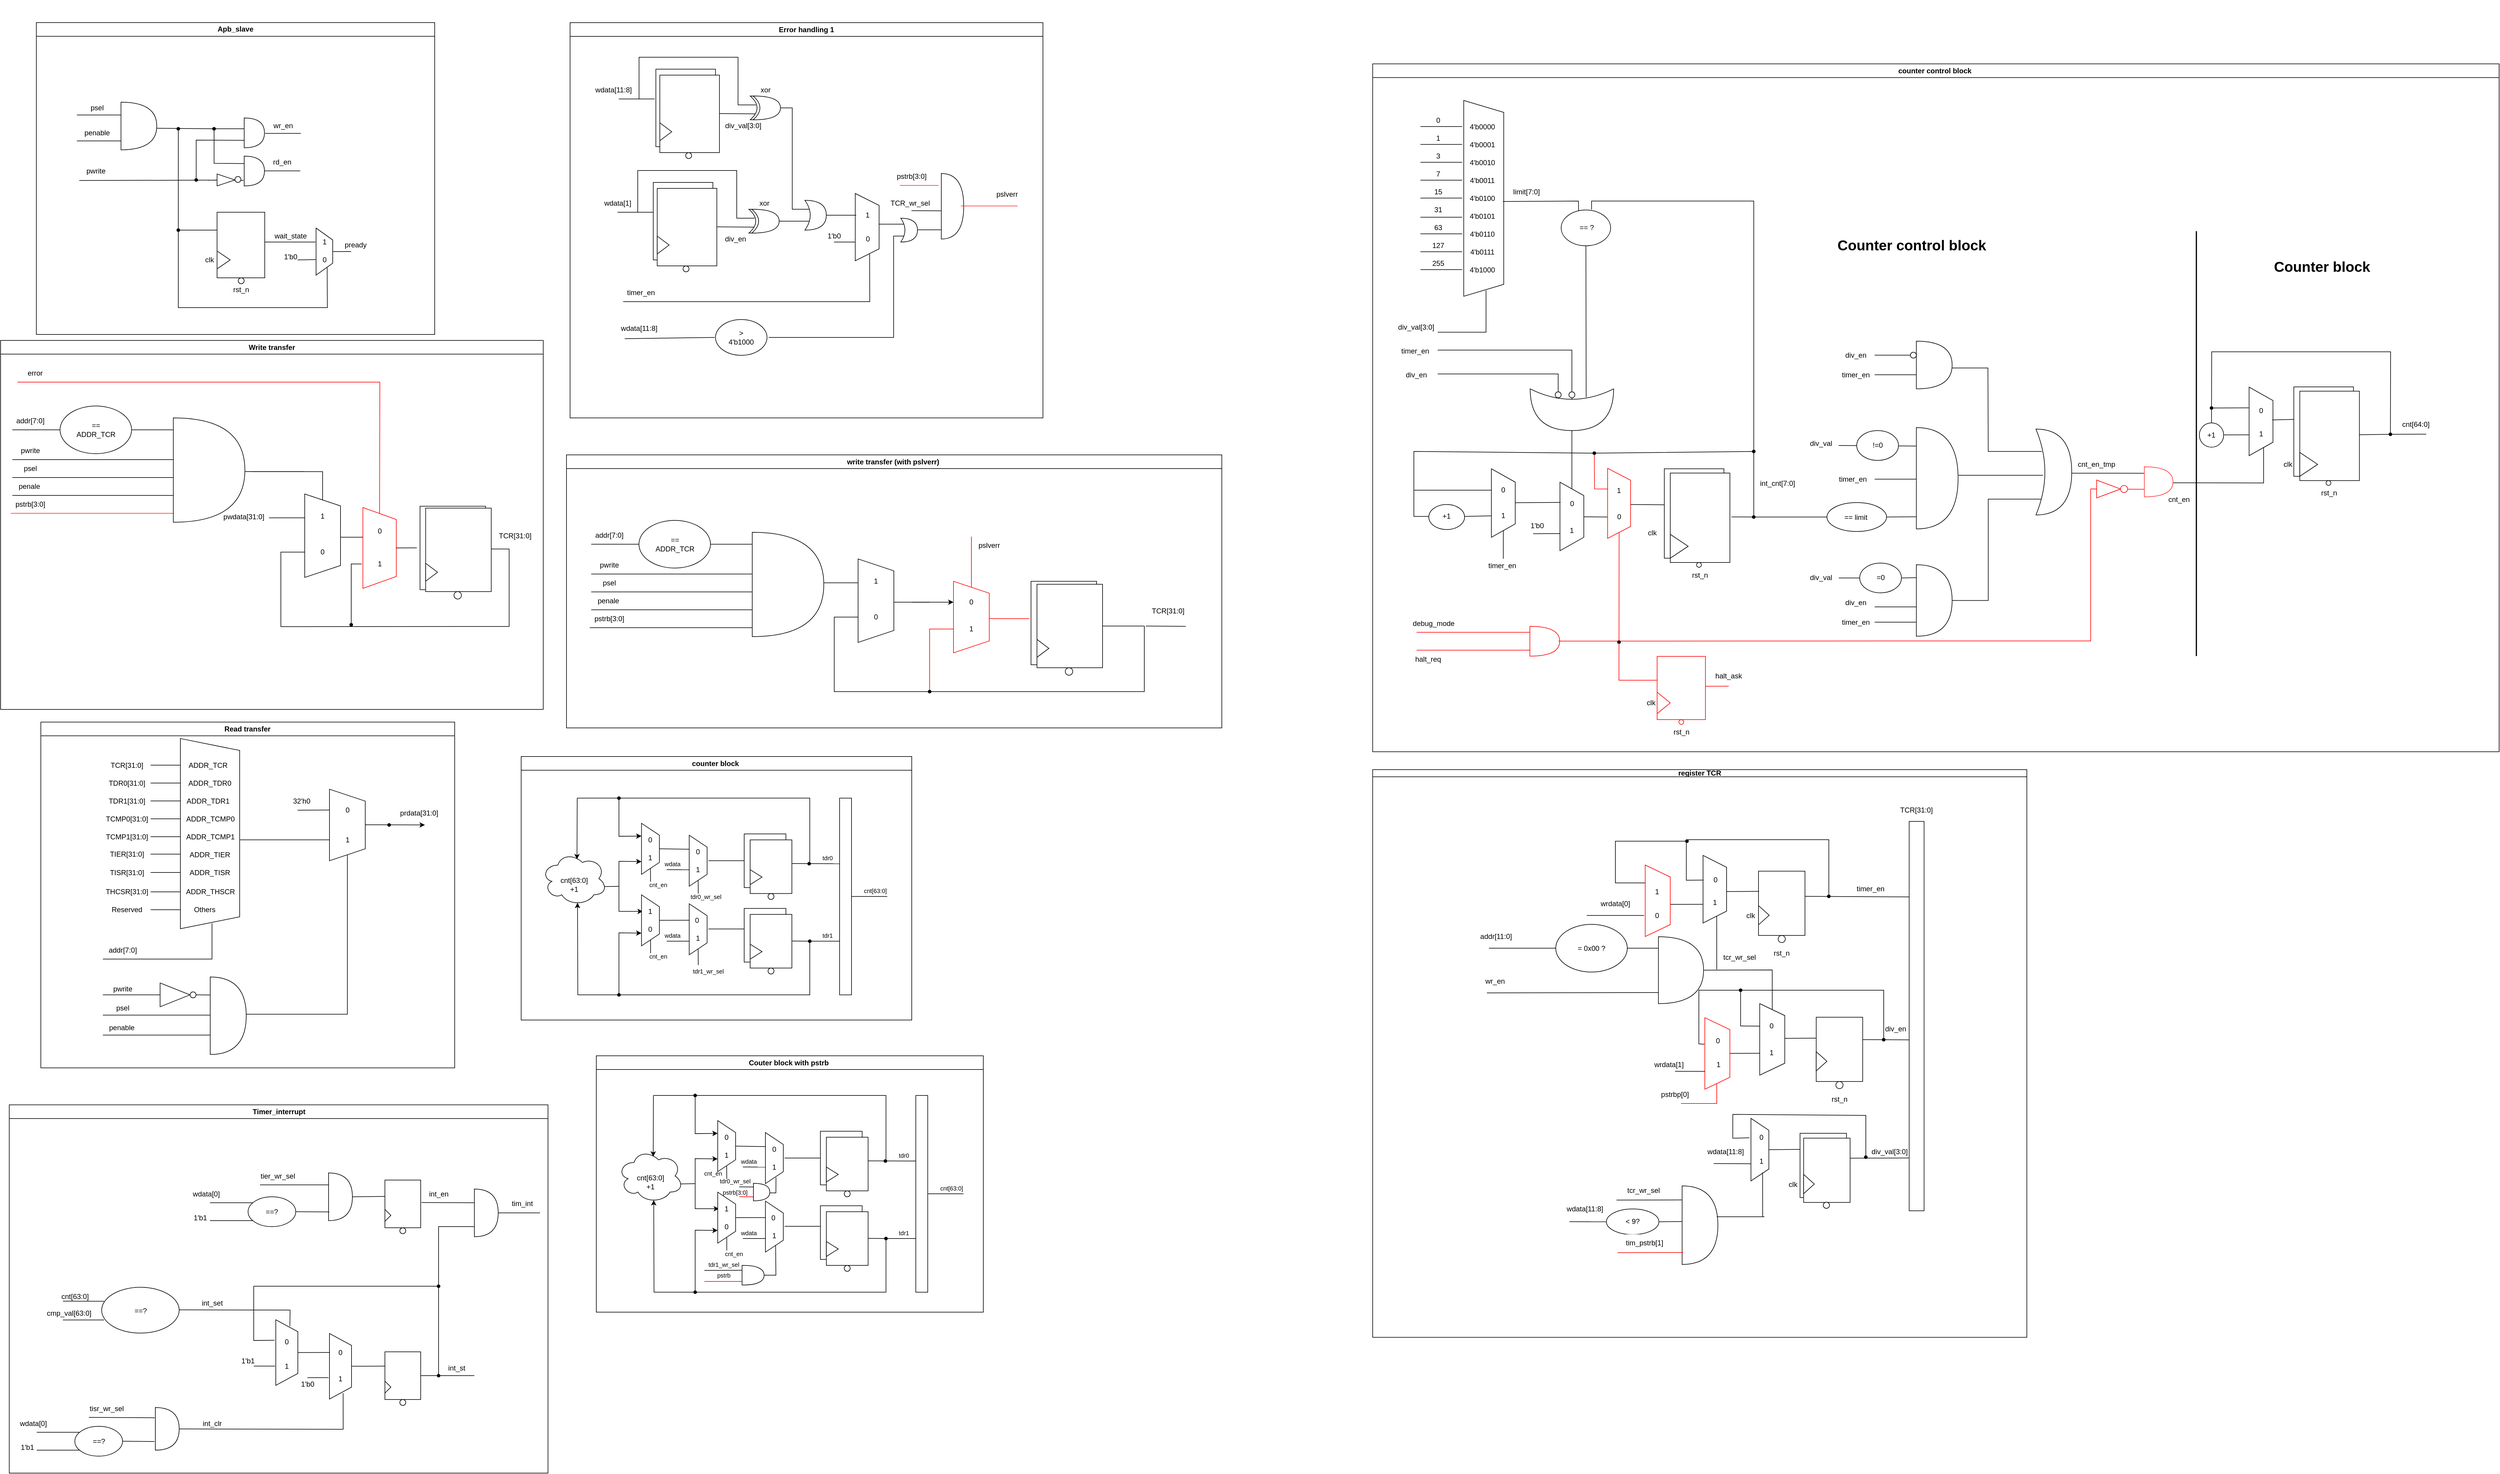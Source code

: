 <mxfile version="24.7.17">
  <diagram name="Trang-1" id="qsdxXVRYdJoDBjxiSkWZ">
    <mxGraphModel dx="3756" dy="753" grid="1" gridSize="10" guides="1" tooltips="1" connect="1" arrows="1" fold="1" page="1" pageScale="1" pageWidth="2339" pageHeight="3300" math="0" shadow="0">
      <root>
        <mxCell id="0" />
        <mxCell id="1" parent="0" />
        <mxCell id="CYuWVr6ROM17gt9pp_jM-136" value="" style="shape=trapezoid;perimeter=trapezoidPerimeter;whiteSpace=wrap;html=1;fixedSize=1;rotation=90;" parent="1" vertex="1">
          <mxGeometry x="-891.24" y="360" width="113" height="40" as="geometry" />
        </mxCell>
        <mxCell id="_FcsfPm2LXQY_q7ZSpZo-46" value="" style="shape=trapezoid;perimeter=trapezoidPerimeter;whiteSpace=wrap;html=1;fixedSize=1;rotation=90;" parent="1" vertex="1">
          <mxGeometry x="35" y="298.2" width="328.43" height="67.07" as="geometry" />
        </mxCell>
        <mxCell id="_FcsfPm2LXQY_q7ZSpZo-47" value="4&#39;b0000" style="text;html=1;align=center;verticalAlign=middle;whiteSpace=wrap;rounded=0;" parent="1" vertex="1">
          <mxGeometry x="167.44" y="196.73" width="60" height="30" as="geometry" />
        </mxCell>
        <mxCell id="_FcsfPm2LXQY_q7ZSpZo-56" value="4&#39;b0001" style="text;html=1;align=center;verticalAlign=middle;whiteSpace=wrap;rounded=0;" parent="1" vertex="1">
          <mxGeometry x="167.44" y="226.73" width="60" height="30" as="geometry" />
        </mxCell>
        <mxCell id="_FcsfPm2LXQY_q7ZSpZo-57" value="4&#39;b0010" style="text;html=1;align=center;verticalAlign=middle;whiteSpace=wrap;rounded=0;" parent="1" vertex="1">
          <mxGeometry x="167.12" y="256.73" width="60" height="30" as="geometry" />
        </mxCell>
        <mxCell id="_FcsfPm2LXQY_q7ZSpZo-59" value="4&#39;b0011" style="text;html=1;align=center;verticalAlign=middle;whiteSpace=wrap;rounded=0;" parent="1" vertex="1">
          <mxGeometry x="167.44" y="286.73" width="60" height="30" as="geometry" />
        </mxCell>
        <mxCell id="_FcsfPm2LXQY_q7ZSpZo-61" value="4&#39;b0100" style="text;html=1;align=center;verticalAlign=middle;whiteSpace=wrap;rounded=0;" parent="1" vertex="1">
          <mxGeometry x="167.44" y="316.73" width="60" height="30" as="geometry" />
        </mxCell>
        <mxCell id="_FcsfPm2LXQY_q7ZSpZo-63" value="4&#39;b0101" style="text;html=1;align=center;verticalAlign=middle;whiteSpace=wrap;rounded=0;" parent="1" vertex="1">
          <mxGeometry x="167.44" y="346.73" width="60" height="30" as="geometry" />
        </mxCell>
        <mxCell id="_FcsfPm2LXQY_q7ZSpZo-64" value="4&#39;b0110" style="text;html=1;align=center;verticalAlign=middle;whiteSpace=wrap;rounded=0;" parent="1" vertex="1">
          <mxGeometry x="167.44" y="376.73" width="60" height="30" as="geometry" />
        </mxCell>
        <mxCell id="_FcsfPm2LXQY_q7ZSpZo-65" value="4&#39;b0111" style="text;html=1;align=center;verticalAlign=middle;whiteSpace=wrap;rounded=0;" parent="1" vertex="1">
          <mxGeometry x="167.44" y="406.73" width="60" height="30" as="geometry" />
        </mxCell>
        <mxCell id="_FcsfPm2LXQY_q7ZSpZo-67" value="4&#39;b1000" style="text;html=1;align=center;verticalAlign=middle;whiteSpace=wrap;rounded=0;" parent="1" vertex="1">
          <mxGeometry x="167.12" y="436.73" width="60" height="30" as="geometry" />
        </mxCell>
        <mxCell id="_FcsfPm2LXQY_q7ZSpZo-68" value="" style="endArrow=none;html=1;rounded=0;" parent="1" edge="1">
          <mxGeometry width="50" height="50" relative="1" as="geometry">
            <mxPoint x="122.06" y="556.26" as="sourcePoint" />
            <mxPoint x="203.07" y="486.26" as="targetPoint" />
            <Array as="points">
              <mxPoint x="203.07" y="556.26" />
            </Array>
          </mxGeometry>
        </mxCell>
        <mxCell id="_FcsfPm2LXQY_q7ZSpZo-69" value="" style="endArrow=none;html=1;rounded=0;" parent="1" edge="1">
          <mxGeometry width="50" height="50" relative="1" as="geometry">
            <mxPoint x="93.07" y="451.31" as="sourcePoint" />
            <mxPoint x="163.07" y="451.31" as="targetPoint" />
          </mxGeometry>
        </mxCell>
        <mxCell id="_FcsfPm2LXQY_q7ZSpZo-70" value="" style="endArrow=none;html=1;rounded=0;" parent="1" edge="1">
          <mxGeometry width="50" height="50" relative="1" as="geometry">
            <mxPoint x="93.07" y="421.31" as="sourcePoint" />
            <mxPoint x="163.07" y="421.31" as="targetPoint" />
          </mxGeometry>
        </mxCell>
        <mxCell id="_FcsfPm2LXQY_q7ZSpZo-71" value="" style="endArrow=none;html=1;rounded=0;" parent="1" edge="1">
          <mxGeometry width="50" height="50" relative="1" as="geometry">
            <mxPoint x="93.07" y="391.31" as="sourcePoint" />
            <mxPoint x="163.07" y="391.31" as="targetPoint" />
          </mxGeometry>
        </mxCell>
        <mxCell id="_FcsfPm2LXQY_q7ZSpZo-72" value="" style="endArrow=none;html=1;rounded=0;" parent="1" edge="1">
          <mxGeometry width="50" height="50" relative="1" as="geometry">
            <mxPoint x="93.07" y="363.33" as="sourcePoint" />
            <mxPoint x="163.07" y="363.33" as="targetPoint" />
          </mxGeometry>
        </mxCell>
        <mxCell id="_FcsfPm2LXQY_q7ZSpZo-73" value="" style="endArrow=none;html=1;rounded=0;" parent="1" edge="1">
          <mxGeometry width="50" height="50" relative="1" as="geometry">
            <mxPoint x="93.07" y="331.31" as="sourcePoint" />
            <mxPoint x="163.07" y="331.31" as="targetPoint" />
          </mxGeometry>
        </mxCell>
        <mxCell id="_FcsfPm2LXQY_q7ZSpZo-74" value="" style="endArrow=none;html=1;rounded=0;" parent="1" edge="1">
          <mxGeometry width="50" height="50" relative="1" as="geometry">
            <mxPoint x="93.07" y="301.31" as="sourcePoint" />
            <mxPoint x="163.07" y="301.31" as="targetPoint" />
          </mxGeometry>
        </mxCell>
        <mxCell id="_FcsfPm2LXQY_q7ZSpZo-75" value="" style="endArrow=none;html=1;rounded=0;" parent="1" edge="1">
          <mxGeometry width="50" height="50" relative="1" as="geometry">
            <mxPoint x="93.07" y="271.31" as="sourcePoint" />
            <mxPoint x="163.07" y="271.31" as="targetPoint" />
          </mxGeometry>
        </mxCell>
        <mxCell id="_FcsfPm2LXQY_q7ZSpZo-76" value="" style="endArrow=none;html=1;rounded=0;" parent="1" edge="1">
          <mxGeometry width="50" height="50" relative="1" as="geometry">
            <mxPoint x="93.07" y="241.31" as="sourcePoint" />
            <mxPoint x="163.07" y="241.31" as="targetPoint" />
          </mxGeometry>
        </mxCell>
        <mxCell id="_FcsfPm2LXQY_q7ZSpZo-77" value="" style="endArrow=none;html=1;rounded=0;" parent="1" edge="1">
          <mxGeometry width="50" height="50" relative="1" as="geometry">
            <mxPoint x="93.07" y="211.31" as="sourcePoint" />
            <mxPoint x="163.07" y="211.31" as="targetPoint" />
          </mxGeometry>
        </mxCell>
        <mxCell id="_FcsfPm2LXQY_q7ZSpZo-78" value="0" style="text;html=1;align=center;verticalAlign=middle;whiteSpace=wrap;rounded=0;" parent="1" vertex="1">
          <mxGeometry x="93.07" y="186.26" width="60" height="30" as="geometry" />
        </mxCell>
        <mxCell id="_FcsfPm2LXQY_q7ZSpZo-79" value="1" style="text;html=1;align=center;verticalAlign=middle;whiteSpace=wrap;rounded=0;" parent="1" vertex="1">
          <mxGeometry x="93.07" y="216.26" width="60" height="30" as="geometry" />
        </mxCell>
        <mxCell id="_FcsfPm2LXQY_q7ZSpZo-80" value="3" style="text;html=1;align=center;verticalAlign=middle;whiteSpace=wrap;rounded=0;" parent="1" vertex="1">
          <mxGeometry x="93.07" y="246.26" width="60" height="30" as="geometry" />
        </mxCell>
        <mxCell id="_FcsfPm2LXQY_q7ZSpZo-81" value="7" style="text;html=1;align=center;verticalAlign=middle;whiteSpace=wrap;rounded=0;" parent="1" vertex="1">
          <mxGeometry x="93.07" y="276.26" width="60" height="30" as="geometry" />
        </mxCell>
        <mxCell id="_FcsfPm2LXQY_q7ZSpZo-82" value="15" style="text;html=1;align=center;verticalAlign=middle;whiteSpace=wrap;rounded=0;" parent="1" vertex="1">
          <mxGeometry x="93.07" y="306.26" width="60" height="30" as="geometry" />
        </mxCell>
        <mxCell id="_FcsfPm2LXQY_q7ZSpZo-83" value="31" style="text;html=1;align=center;verticalAlign=middle;whiteSpace=wrap;rounded=0;" parent="1" vertex="1">
          <mxGeometry x="93.07" y="336.26" width="60" height="30" as="geometry" />
        </mxCell>
        <mxCell id="_FcsfPm2LXQY_q7ZSpZo-84" value="63" style="text;html=1;align=center;verticalAlign=middle;whiteSpace=wrap;rounded=0;" parent="1" vertex="1">
          <mxGeometry x="93.07" y="366.26" width="60" height="30" as="geometry" />
        </mxCell>
        <mxCell id="_FcsfPm2LXQY_q7ZSpZo-85" value="127" style="text;html=1;align=center;verticalAlign=middle;whiteSpace=wrap;rounded=0;" parent="1" vertex="1">
          <mxGeometry x="93.07" y="396.26" width="60" height="30" as="geometry" />
        </mxCell>
        <mxCell id="_FcsfPm2LXQY_q7ZSpZo-86" value="255" style="text;html=1;align=center;verticalAlign=middle;whiteSpace=wrap;rounded=0;" parent="1" vertex="1">
          <mxGeometry x="93.07" y="426.26" width="60" height="30" as="geometry" />
        </mxCell>
        <mxCell id="_FcsfPm2LXQY_q7ZSpZo-87" value="div_val[3:0]" style="text;html=1;align=center;verticalAlign=middle;whiteSpace=wrap;rounded=0;" parent="1" vertex="1">
          <mxGeometry x="55.94" y="532.52" width="60" height="30" as="geometry" />
        </mxCell>
        <mxCell id="_FcsfPm2LXQY_q7ZSpZo-96" style="edgeStyle=orthogonalEdgeStyle;rounded=0;orthogonalLoop=1;jettySize=auto;html=1;exitX=0;exitY=0.25;exitDx=0;exitDy=0;entryX=0;entryY=0;entryDx=0;entryDy=0;" parent="1" source="_FcsfPm2LXQY_q7ZSpZo-97" target="_FcsfPm2LXQY_q7ZSpZo-98" edge="1">
          <mxGeometry relative="1" as="geometry" />
        </mxCell>
        <mxCell id="_FcsfPm2LXQY_q7ZSpZo-97" value="" style="rounded=0;whiteSpace=wrap;html=1;" parent="1" vertex="1">
          <mxGeometry x="1557.74" y="647.96" width="100" height="150" as="geometry" />
        </mxCell>
        <mxCell id="_FcsfPm2LXQY_q7ZSpZo-98" value="" style="rounded=0;whiteSpace=wrap;html=1;" parent="1" vertex="1">
          <mxGeometry x="1567.74" y="655.15" width="100" height="150" as="geometry" />
        </mxCell>
        <mxCell id="_FcsfPm2LXQY_q7ZSpZo-99" value="" style="triangle;whiteSpace=wrap;html=1;" parent="1" vertex="1">
          <mxGeometry x="1567.74" y="757.96" width="30" height="40" as="geometry" />
        </mxCell>
        <mxCell id="_FcsfPm2LXQY_q7ZSpZo-101" value="" style="ellipse;whiteSpace=wrap;html=1;aspect=fixed;" parent="1" vertex="1">
          <mxGeometry x="1611.8" y="805.15" width="8.12" height="8.12" as="geometry" />
        </mxCell>
        <mxCell id="_FcsfPm2LXQY_q7ZSpZo-102" value="rst_n" style="text;html=1;align=center;verticalAlign=middle;whiteSpace=wrap;rounded=0;" parent="1" vertex="1">
          <mxGeometry x="1587.06" y="813.27" width="60" height="26.25" as="geometry" />
        </mxCell>
        <mxCell id="_FcsfPm2LXQY_q7ZSpZo-182" style="edgeStyle=orthogonalEdgeStyle;rounded=0;orthogonalLoop=1;jettySize=auto;html=1;exitX=0;exitY=0.25;exitDx=0;exitDy=0;entryX=0;entryY=0;entryDx=0;entryDy=0;" parent="1" source="_FcsfPm2LXQY_q7ZSpZo-185" target="_FcsfPm2LXQY_q7ZSpZo-186" edge="1">
          <mxGeometry relative="1" as="geometry" />
        </mxCell>
        <mxCell id="_FcsfPm2LXQY_q7ZSpZo-185" value="" style="rounded=0;whiteSpace=wrap;html=1;" parent="1" vertex="1">
          <mxGeometry x="502.06" y="785.33" width="100" height="150" as="geometry" />
        </mxCell>
        <mxCell id="_FcsfPm2LXQY_q7ZSpZo-186" value="" style="rounded=0;whiteSpace=wrap;html=1;" parent="1" vertex="1">
          <mxGeometry x="512.06" y="792.52" width="100" height="150" as="geometry" />
        </mxCell>
        <mxCell id="_FcsfPm2LXQY_q7ZSpZo-187" value="" style="triangle;whiteSpace=wrap;html=1;" parent="1" vertex="1">
          <mxGeometry x="512.06" y="895.33" width="30" height="40" as="geometry" />
        </mxCell>
        <mxCell id="_FcsfPm2LXQY_q7ZSpZo-188" value="" style="ellipse;whiteSpace=wrap;html=1;aspect=fixed;" parent="1" vertex="1">
          <mxGeometry x="556.12" y="942.52" width="8.12" height="8.12" as="geometry" />
        </mxCell>
        <mxCell id="_FcsfPm2LXQY_q7ZSpZo-189" value="rst_n" style="text;html=1;align=center;verticalAlign=middle;whiteSpace=wrap;rounded=0;" parent="1" vertex="1">
          <mxGeometry x="532.06" y="950.64" width="60" height="26.25" as="geometry" />
        </mxCell>
        <mxCell id="_FcsfPm2LXQY_q7ZSpZo-191" value="clk" style="text;html=1;align=center;verticalAlign=middle;whiteSpace=wrap;rounded=0;" parent="1" vertex="1">
          <mxGeometry x="452.06" y="879.7" width="60" height="26.25" as="geometry" />
        </mxCell>
        <mxCell id="dQ7pZCbOQdPY17Klthja-1" value="" style="rounded=0;whiteSpace=wrap;html=1;" parent="1" vertex="1">
          <mxGeometry x="-1193.5" y="305" width="100" height="130" as="geometry" />
        </mxCell>
        <mxCell id="dQ7pZCbOQdPY17Klthja-2" value="" style="rounded=0;whiteSpace=wrap;html=1;" parent="1" vertex="1">
          <mxGeometry x="-1186.85" y="315" width="100" height="130" as="geometry" />
        </mxCell>
        <mxCell id="dQ7pZCbOQdPY17Klthja-3" value="" style="triangle;whiteSpace=wrap;html=1;" parent="1" vertex="1">
          <mxGeometry x="-1186.85" y="395" width="20" height="30" as="geometry" />
        </mxCell>
        <mxCell id="dQ7pZCbOQdPY17Klthja-4" value="" style="ellipse;whiteSpace=wrap;html=1;aspect=fixed;" parent="1" vertex="1">
          <mxGeometry x="-1143.5" y="445" width="10" height="10" as="geometry" />
        </mxCell>
        <mxCell id="dQ7pZCbOQdPY17Klthja-5" value="" style="endArrow=none;html=1;rounded=0;" parent="1" edge="1">
          <mxGeometry width="50" height="50" relative="1" as="geometry">
            <mxPoint x="-1253.5" y="355" as="sourcePoint" />
            <mxPoint x="-1193.5" y="355" as="targetPoint" />
          </mxGeometry>
        </mxCell>
        <mxCell id="dQ7pZCbOQdPY17Klthja-6" value="" style="endArrow=none;html=1;rounded=0;" parent="1" edge="1">
          <mxGeometry width="50" height="50" relative="1" as="geometry">
            <mxPoint x="-1086.85" y="379.5" as="sourcePoint" />
            <mxPoint x="-1023.5" y="380" as="targetPoint" />
          </mxGeometry>
        </mxCell>
        <mxCell id="dQ7pZCbOQdPY17Klthja-7" value="wdata[1]" style="text;html=1;align=center;verticalAlign=middle;whiteSpace=wrap;rounded=0;" parent="1" vertex="1">
          <mxGeometry x="-1283.5" y="325" width="60" height="30" as="geometry" />
        </mxCell>
        <mxCell id="dQ7pZCbOQdPY17Klthja-8" value="TCR_wr_sel" style="text;html=1;align=center;verticalAlign=middle;whiteSpace=wrap;rounded=0;" parent="1" vertex="1">
          <mxGeometry x="-785.14" y="330" width="44.74" height="20" as="geometry" />
        </mxCell>
        <mxCell id="dQ7pZCbOQdPY17Klthja-9" value="" style="endArrow=none;html=1;rounded=0;" parent="1" edge="1">
          <mxGeometry width="50" height="50" relative="1" as="geometry">
            <mxPoint x="-1219.5" y="355" as="sourcePoint" />
            <mxPoint x="-1023.5" y="365" as="targetPoint" />
            <Array as="points">
              <mxPoint x="-1219.5" y="285.0" />
              <mxPoint x="-1053.5" y="285.0" />
              <mxPoint x="-1053.5" y="365" />
            </Array>
          </mxGeometry>
        </mxCell>
        <mxCell id="dQ7pZCbOQdPY17Klthja-15" value="1" style="text;html=1;align=center;verticalAlign=middle;whiteSpace=wrap;rounded=0;" parent="1" vertex="1">
          <mxGeometry x="-852.08" y="345" width="35.65" height="30" as="geometry" />
        </mxCell>
        <mxCell id="dQ7pZCbOQdPY17Klthja-18" value="" style="shape=xor;whiteSpace=wrap;html=1;" parent="1" vertex="1">
          <mxGeometry x="-1033.1" y="350" width="45.92" height="40" as="geometry" />
        </mxCell>
        <mxCell id="dQ7pZCbOQdPY17Klthja-19" value="" style="shape=xor;whiteSpace=wrap;html=1;" parent="1" vertex="1">
          <mxGeometry x="-1028.24" y="350" width="45.92" height="40" as="geometry" />
        </mxCell>
        <mxCell id="dQ7pZCbOQdPY17Klthja-23" value="timer_en" style="text;html=1;align=center;verticalAlign=middle;whiteSpace=wrap;rounded=0;" parent="1" vertex="1">
          <mxGeometry x="-1243.92" y="475" width="60" height="30" as="geometry" />
        </mxCell>
        <mxCell id="dQ7pZCbOQdPY17Klthja-25" value="" style="endArrow=none;html=1;rounded=0;" parent="1" edge="1">
          <mxGeometry width="50" height="50" relative="1" as="geometry">
            <mxPoint x="-903.24" y="360" as="sourcePoint" />
            <mxPoint x="-853.24" y="360" as="targetPoint" />
          </mxGeometry>
        </mxCell>
        <mxCell id="dQ7pZCbOQdPY17Klthja-31" value="" style="endArrow=none;html=1;rounded=0;" parent="1" edge="1">
          <mxGeometry width="50" height="50" relative="1" as="geometry">
            <mxPoint x="-1251.32" y="165.0" as="sourcePoint" />
            <mxPoint x="-1191.32" y="165.0" as="targetPoint" />
          </mxGeometry>
        </mxCell>
        <mxCell id="dQ7pZCbOQdPY17Klthja-32" value="" style="endArrow=none;html=1;rounded=0;" parent="1" edge="1">
          <mxGeometry width="50" height="50" relative="1" as="geometry">
            <mxPoint x="-1084.67" y="189.5" as="sourcePoint" />
            <mxPoint x="-1021.32" y="190.0" as="targetPoint" />
          </mxGeometry>
        </mxCell>
        <mxCell id="dQ7pZCbOQdPY17Klthja-33" value="wdata[11:8]" style="text;html=1;align=center;verticalAlign=middle;whiteSpace=wrap;rounded=0;" parent="1" vertex="1">
          <mxGeometry x="-1290" y="135.0" width="60" height="30" as="geometry" />
        </mxCell>
        <mxCell id="dQ7pZCbOQdPY17Klthja-34" value="div_val[3:0]" style="text;html=1;align=center;verticalAlign=middle;whiteSpace=wrap;rounded=0;" parent="1" vertex="1">
          <mxGeometry x="-1064.74" y="200.0" width="44.74" height="20" as="geometry" />
        </mxCell>
        <mxCell id="dQ7pZCbOQdPY17Klthja-35" value="" style="endArrow=none;html=1;rounded=0;" parent="1" edge="1">
          <mxGeometry width="50" height="50" relative="1" as="geometry">
            <mxPoint x="-1217.32" y="165.0" as="sourcePoint" />
            <mxPoint x="-1021.32" y="175.0" as="targetPoint" />
            <Array as="points">
              <mxPoint x="-1217.32" y="95.0" />
              <mxPoint x="-1051.32" y="95.0" />
              <mxPoint x="-1051.32" y="175.0" />
            </Array>
          </mxGeometry>
        </mxCell>
        <mxCell id="dQ7pZCbOQdPY17Klthja-36" value="" style="shape=xor;whiteSpace=wrap;html=1;" parent="1" vertex="1">
          <mxGeometry x="-1030.92" y="160.0" width="45.92" height="40" as="geometry" />
        </mxCell>
        <mxCell id="dQ7pZCbOQdPY17Klthja-37" value="" style="shape=xor;whiteSpace=wrap;html=1;" parent="1" vertex="1">
          <mxGeometry x="-1026.06" y="160.0" width="45.92" height="40" as="geometry" />
        </mxCell>
        <mxCell id="dQ7pZCbOQdPY17Klthja-38" value="" style="endArrow=none;html=1;rounded=0;exitX=1;exitY=0.5;exitDx=0;exitDy=0;exitPerimeter=0;" parent="1" source="dQ7pZCbOQdPY17Klthja-37" edge="1">
          <mxGeometry width="50" height="50" relative="1" as="geometry">
            <mxPoint x="-961.26" y="185.0" as="sourcePoint" />
            <mxPoint x="-930.4" y="350" as="targetPoint" />
            <Array as="points">
              <mxPoint x="-960.4" y="180.0" />
              <mxPoint x="-960.4" y="350" />
            </Array>
          </mxGeometry>
        </mxCell>
        <mxCell id="dQ7pZCbOQdPY17Klthja-39" value="" style="endArrow=none;html=1;rounded=0;entryX=1;entryY=0.5;entryDx=0;entryDy=0;entryPerimeter=0;" parent="1" target="dQ7pZCbOQdPY17Klthja-19" edge="1">
          <mxGeometry width="50" height="50" relative="1" as="geometry">
            <mxPoint x="-930.4" y="370" as="sourcePoint" />
            <mxPoint x="-820.4" y="235.0" as="targetPoint" />
          </mxGeometry>
        </mxCell>
        <mxCell id="dQ7pZCbOQdPY17Klthja-49" value="" style="shape=xor;whiteSpace=wrap;html=1;" parent="1" vertex="1">
          <mxGeometry x="-939.24" y="335" width="36" height="50" as="geometry" />
        </mxCell>
        <mxCell id="dQ7pZCbOQdPY17Klthja-51" value="" style="endArrow=none;html=1;rounded=0;" parent="1" edge="1">
          <mxGeometry width="50" height="50" relative="1" as="geometry">
            <mxPoint x="-815.4" y="375" as="sourcePoint" />
            <mxPoint x="-770.4" y="375" as="targetPoint" />
          </mxGeometry>
        </mxCell>
        <mxCell id="dQ7pZCbOQdPY17Klthja-52" value="xor" style="text;html=1;align=center;verticalAlign=middle;whiteSpace=wrap;rounded=0;" parent="1" vertex="1">
          <mxGeometry x="-1035.28" y="135.0" width="60" height="30" as="geometry" />
        </mxCell>
        <mxCell id="TNrH9_rM6kYXp6o1IgOd-5" value="" style="ellipse;whiteSpace=wrap;html=1;aspect=fixed;" parent="1" vertex="1">
          <mxGeometry width="13" as="geometry" />
        </mxCell>
        <mxCell id="VT_ygmYsmxjUEn-CqaUX-2" value="" style="ellipse;whiteSpace=wrap;html=1;" parent="1" vertex="1">
          <mxGeometry x="329.06" y="351.26" width="83" height="60" as="geometry" />
        </mxCell>
        <mxCell id="VT_ygmYsmxjUEn-CqaUX-3" value="== ?" style="text;html=1;align=center;verticalAlign=middle;whiteSpace=wrap;rounded=0;" parent="1" vertex="1">
          <mxGeometry x="342.06" y="366.26" width="60" height="30" as="geometry" />
        </mxCell>
        <mxCell id="VT_ygmYsmxjUEn-CqaUX-6" value="" style="endArrow=none;html=1;rounded=0;entryX=0.25;entryY=0.5;entryDx=0;entryDy=0;entryPerimeter=0;" parent="1" target="VT_ygmYsmxjUEn-CqaUX-12" edge="1">
          <mxGeometry width="50" height="50" relative="1" as="geometry">
            <mxPoint x="122.06" y="586.26" as="sourcePoint" />
            <mxPoint x="200" y="585.57" as="targetPoint" />
            <Array as="points">
              <mxPoint x="347.06" y="586.26" />
            </Array>
          </mxGeometry>
        </mxCell>
        <mxCell id="VT_ygmYsmxjUEn-CqaUX-8" value="timer_en&amp;nbsp;" style="text;html=1;align=center;verticalAlign=middle;whiteSpace=wrap;rounded=0;" parent="1" vertex="1">
          <mxGeometry x="55.94" y="572.52" width="60" height="30" as="geometry" />
        </mxCell>
        <mxCell id="VT_ygmYsmxjUEn-CqaUX-10" value="div_en&amp;nbsp;" style="text;html=1;align=center;verticalAlign=middle;whiteSpace=wrap;rounded=0;" parent="1" vertex="1">
          <mxGeometry x="57.87" y="612.52" width="60" height="30" as="geometry" />
        </mxCell>
        <mxCell id="VT_ygmYsmxjUEn-CqaUX-12" value="" style="shape=xor;whiteSpace=wrap;html=1;rotation=90;" parent="1" vertex="1">
          <mxGeometry x="312.06" y="616.26" width="70" height="140" as="geometry" />
        </mxCell>
        <mxCell id="VT_ygmYsmxjUEn-CqaUX-13" value="" style="ellipse;whiteSpace=wrap;html=1;aspect=fixed;" parent="1" vertex="1">
          <mxGeometry x="342.06" y="656.26" width="10" height="10" as="geometry" />
        </mxCell>
        <mxCell id="VT_ygmYsmxjUEn-CqaUX-36" value="" style="endArrow=none;html=1;rounded=0;entryX=0.5;entryY=1;entryDx=0;entryDy=0;" parent="1" target="VT_ygmYsmxjUEn-CqaUX-31" edge="1">
          <mxGeometry width="50" height="50" relative="1" as="geometry">
            <mxPoint x="122.06" y="626.26" as="sourcePoint" />
            <mxPoint x="172.06" y="586.26" as="targetPoint" />
            <Array as="points">
              <mxPoint x="324.06" y="626.26" />
            </Array>
          </mxGeometry>
        </mxCell>
        <mxCell id="VT_ygmYsmxjUEn-CqaUX-31" value="" style="ellipse;whiteSpace=wrap;html=1;aspect=fixed;" parent="1" vertex="1">
          <mxGeometry x="319.06" y="656.26" width="10" height="10" as="geometry" />
        </mxCell>
        <mxCell id="VT_ygmYsmxjUEn-CqaUX-38" value="" style="endArrow=none;html=1;rounded=0;exitX=0.198;exitY=0.329;exitDx=0;exitDy=0;exitPerimeter=0;entryX=0.5;entryY=1;entryDx=0;entryDy=0;" parent="1" source="VT_ygmYsmxjUEn-CqaUX-12" target="VT_ygmYsmxjUEn-CqaUX-2" edge="1">
          <mxGeometry width="50" height="50" relative="1" as="geometry">
            <mxPoint x="363.72" y="687.02" as="sourcePoint" />
            <mxPoint x="369.06" y="426.26" as="targetPoint" />
          </mxGeometry>
        </mxCell>
        <mxCell id="VT_ygmYsmxjUEn-CqaUX-40" value="" style="endArrow=none;html=1;rounded=0;entryX=0.352;entryY=0.021;entryDx=0;entryDy=0;entryPerimeter=0;exitX=0.516;exitY=0.019;exitDx=0;exitDy=0;exitPerimeter=0;" parent="1" source="_FcsfPm2LXQY_q7ZSpZo-46" target="VT_ygmYsmxjUEn-CqaUX-2" edge="1">
          <mxGeometry width="50" height="50" relative="1" as="geometry">
            <mxPoint x="232.06" y="340.26" as="sourcePoint" />
            <mxPoint x="362.06" y="276.26" as="targetPoint" />
            <Array as="points">
              <mxPoint x="358.06" y="336.26" />
            </Array>
          </mxGeometry>
        </mxCell>
        <mxCell id="VT_ygmYsmxjUEn-CqaUX-41" value="" style="endArrow=none;html=1;rounded=0;exitX=0.615;exitY=-0.011;exitDx=0;exitDy=0;exitPerimeter=0;entryX=0.79;entryY=0.451;entryDx=0;entryDy=0;entryPerimeter=0;" parent="1" source="VT_ygmYsmxjUEn-CqaUX-2" target="VT_ygmYsmxjUEn-CqaUX-61" edge="1">
          <mxGeometry width="50" height="50" relative="1" as="geometry">
            <mxPoint x="432.06" y="328.2" as="sourcePoint" />
            <mxPoint x="522.06" y="336.26" as="targetPoint" />
            <Array as="points">
              <mxPoint x="380.06" y="336.26" />
              <mxPoint x="652.06" y="336.26" />
            </Array>
          </mxGeometry>
        </mxCell>
        <mxCell id="VT_ygmYsmxjUEn-CqaUX-43" value="" style="shape=trapezoid;perimeter=trapezoidPerimeter;whiteSpace=wrap;html=1;fixedSize=1;rotation=90;size=22.5;" parent="1" vertex="1">
          <mxGeometry x="289.56" y="845.26" width="115" height="40" as="geometry" />
        </mxCell>
        <mxCell id="VT_ygmYsmxjUEn-CqaUX-44" value="" style="endArrow=none;html=1;rounded=0;entryX=1;entryY=0.5;entryDx=0;entryDy=0;entryPerimeter=0;" parent="1" source="VT_ygmYsmxjUEn-CqaUX-43" target="VT_ygmYsmxjUEn-CqaUX-12" edge="1">
          <mxGeometry width="50" height="50" relative="1" as="geometry">
            <mxPoint x="232.06" y="796.26" as="sourcePoint" />
            <mxPoint x="282.06" y="746.26" as="targetPoint" />
          </mxGeometry>
        </mxCell>
        <mxCell id="VT_ygmYsmxjUEn-CqaUX-45" value="0" style="text;html=1;align=center;verticalAlign=middle;whiteSpace=wrap;rounded=0;" parent="1" vertex="1">
          <mxGeometry x="324.56" y="828.76" width="45" height="30" as="geometry" />
        </mxCell>
        <mxCell id="VT_ygmYsmxjUEn-CqaUX-46" value="1" style="text;html=1;align=center;verticalAlign=middle;whiteSpace=wrap;rounded=0;" parent="1" vertex="1">
          <mxGeometry x="332.06" y="874.07" width="30" height="29.38" as="geometry" />
        </mxCell>
        <mxCell id="VT_ygmYsmxjUEn-CqaUX-47" value="" style="shape=trapezoid;perimeter=trapezoidPerimeter;whiteSpace=wrap;html=1;fixedSize=1;rotation=90;size=22.5;" parent="1" vertex="1">
          <mxGeometry x="174.56" y="822.76" width="115" height="40" as="geometry" />
        </mxCell>
        <mxCell id="VT_ygmYsmxjUEn-CqaUX-48" value="0" style="text;html=1;align=center;verticalAlign=middle;whiteSpace=wrap;rounded=0;" parent="1" vertex="1">
          <mxGeometry x="212.06" y="806.26" width="40" height="30" as="geometry" />
        </mxCell>
        <mxCell id="VT_ygmYsmxjUEn-CqaUX-49" value="1" style="text;html=1;align=center;verticalAlign=middle;whiteSpace=wrap;rounded=0;" parent="1" vertex="1">
          <mxGeometry x="212.06" y="851.26" width="40" height="25" as="geometry" />
        </mxCell>
        <mxCell id="VT_ygmYsmxjUEn-CqaUX-51" value="" style="endArrow=none;html=1;rounded=0;entryX=0.077;entryY=0.435;entryDx=0;entryDy=0;entryPerimeter=0;" parent="1" target="VT_ygmYsmxjUEn-CqaUX-45" edge="1">
          <mxGeometry width="50" height="50" relative="1" as="geometry">
            <mxPoint x="252.06" y="842.26" as="sourcePoint" />
            <mxPoint x="302.06" y="839.76" as="targetPoint" />
          </mxGeometry>
        </mxCell>
        <mxCell id="VT_ygmYsmxjUEn-CqaUX-53" value="" style="endArrow=none;html=1;rounded=0;exitDx=0;exitDy=0;exitPerimeter=0;entryX=0;entryY=0.5;entryDx=0;entryDy=0;" parent="1" source="VT_ygmYsmxjUEn-CqaUX-62" target="VT_ygmYsmxjUEn-CqaUX-70" edge="1">
          <mxGeometry width="50" height="50" relative="1" as="geometry">
            <mxPoint x="612.06" y="866.2" as="sourcePoint" />
            <mxPoint x="700.06" y="865.96" as="targetPoint" />
          </mxGeometry>
        </mxCell>
        <mxCell id="VT_ygmYsmxjUEn-CqaUX-54" value="" style="ellipse;whiteSpace=wrap;html=1;" parent="1" vertex="1">
          <mxGeometry x="107.12" y="845.26" width="60" height="42" as="geometry" />
        </mxCell>
        <mxCell id="VT_ygmYsmxjUEn-CqaUX-55" value="+1" style="text;html=1;align=center;verticalAlign=middle;whiteSpace=wrap;rounded=0;" parent="1" vertex="1">
          <mxGeometry x="107.12" y="850.26" width="60" height="30" as="geometry" />
        </mxCell>
        <mxCell id="VT_ygmYsmxjUEn-CqaUX-56" value="" style="endArrow=none;html=1;rounded=0;entryX=1;entryY=0.5;entryDx=0;entryDy=0;" parent="1" source="VT_ygmYsmxjUEn-CqaUX-49" target="VT_ygmYsmxjUEn-CqaUX-55" edge="1">
          <mxGeometry width="50" height="50" relative="1" as="geometry">
            <mxPoint x="62.06" y="836.26" as="sourcePoint" />
            <mxPoint x="112.06" y="786.26" as="targetPoint" />
          </mxGeometry>
        </mxCell>
        <mxCell id="VT_ygmYsmxjUEn-CqaUX-57" value="" style="endArrow=none;html=1;rounded=0;entryX=0;entryY=0.5;entryDx=0;entryDy=0;" parent="1" source="k3hVRMCCYZDlT2EPtiah-11" target="VT_ygmYsmxjUEn-CqaUX-55" edge="1">
          <mxGeometry width="50" height="50" relative="1" as="geometry">
            <mxPoint x="652.06" y="865.26" as="sourcePoint" />
            <mxPoint x="92.06" y="866.26" as="targetPoint" />
            <Array as="points">
              <mxPoint x="82.06" y="756.26" />
              <mxPoint x="82.06" y="865.26" />
            </Array>
          </mxGeometry>
        </mxCell>
        <mxCell id="VT_ygmYsmxjUEn-CqaUX-58" value="" style="endArrow=none;html=1;rounded=0;entryX=0;entryY=0.5;entryDx=0;entryDy=0;" parent="1" target="VT_ygmYsmxjUEn-CqaUX-48" edge="1">
          <mxGeometry width="50" height="50" relative="1" as="geometry">
            <mxPoint x="82.06" y="821.26" as="sourcePoint" />
            <mxPoint x="172.06" y="816.26" as="targetPoint" />
          </mxGeometry>
        </mxCell>
        <mxCell id="VT_ygmYsmxjUEn-CqaUX-61" value="" style="shape=waypoint;sketch=0;fillStyle=solid;size=6;pointerEvents=1;points=[];fillColor=none;resizable=0;rotatable=0;perimeter=centerPerimeter;snapToPoint=1;" parent="1" vertex="1">
          <mxGeometry x="642.06" y="746.26" width="20" height="20" as="geometry" />
        </mxCell>
        <mxCell id="VT_ygmYsmxjUEn-CqaUX-63" value="" style="endArrow=none;html=1;rounded=0;entryX=1;entryY=0.5;entryDx=0;entryDy=0;" parent="1" target="VT_ygmYsmxjUEn-CqaUX-47" edge="1">
          <mxGeometry width="50" height="50" relative="1" as="geometry">
            <mxPoint x="232.06" y="936.26" as="sourcePoint" />
            <mxPoint x="232.06" y="906.26" as="targetPoint" />
          </mxGeometry>
        </mxCell>
        <mxCell id="VT_ygmYsmxjUEn-CqaUX-65" value="timer_en&amp;nbsp;" style="text;html=1;align=center;verticalAlign=middle;whiteSpace=wrap;rounded=0;" parent="1" vertex="1">
          <mxGeometry x="202.06" y="933.45" width="60" height="30" as="geometry" />
        </mxCell>
        <mxCell id="VT_ygmYsmxjUEn-CqaUX-66" value="" style="endArrow=none;html=1;rounded=0;entryX=0.75;entryY=1;entryDx=0;entryDy=0;" parent="1" target="VT_ygmYsmxjUEn-CqaUX-43" edge="1">
          <mxGeometry width="50" height="50" relative="1" as="geometry">
            <mxPoint x="282.06" y="894.26" as="sourcePoint" />
            <mxPoint x="322.06" y="886.26" as="targetPoint" />
          </mxGeometry>
        </mxCell>
        <mxCell id="VT_ygmYsmxjUEn-CqaUX-67" value="1&#39;b0" style="text;html=1;align=center;verticalAlign=middle;whiteSpace=wrap;rounded=0;" parent="1" vertex="1">
          <mxGeometry x="259.06" y="866.26" width="60" height="30" as="geometry" />
        </mxCell>
        <mxCell id="VT_ygmYsmxjUEn-CqaUX-69" value="int_cnt[7:0]" style="text;html=1;align=center;verticalAlign=middle;whiteSpace=wrap;rounded=0;" parent="1" vertex="1">
          <mxGeometry x="662.06" y="796.51" width="60" height="26.25" as="geometry" />
        </mxCell>
        <mxCell id="VT_ygmYsmxjUEn-CqaUX-70" value="" style="ellipse;whiteSpace=wrap;html=1;" parent="1" vertex="1">
          <mxGeometry x="774.74" y="842.01" width="100" height="48.5" as="geometry" />
        </mxCell>
        <mxCell id="VT_ygmYsmxjUEn-CqaUX-71" value="== limit&amp;nbsp;" style="text;html=1;align=center;verticalAlign=middle;whiteSpace=wrap;rounded=0;" parent="1" vertex="1">
          <mxGeometry x="794.74" y="854.26" width="60" height="26.25" as="geometry" />
        </mxCell>
        <mxCell id="VT_ygmYsmxjUEn-CqaUX-75" value="div_val" style="text;html=1;align=center;verticalAlign=middle;whiteSpace=wrap;rounded=0;" parent="1" vertex="1">
          <mxGeometry x="734.74" y="730.01" width="60" height="26.25" as="geometry" />
        </mxCell>
        <mxCell id="VT_ygmYsmxjUEn-CqaUX-76" value="" style="shape=or;whiteSpace=wrap;html=1;" parent="1" vertex="1">
          <mxGeometry x="924.74" y="716.26" width="70" height="170" as="geometry" />
        </mxCell>
        <mxCell id="VT_ygmYsmxjUEn-CqaUX-80" value="" style="endArrow=none;html=1;rounded=0;entryX=0.004;entryY=0.182;entryDx=0;entryDy=0;entryPerimeter=0;exitX=1;exitY=0.5;exitDx=0;exitDy=0;" parent="1" target="VT_ygmYsmxjUEn-CqaUX-76" edge="1">
          <mxGeometry width="50" height="50" relative="1" as="geometry">
            <mxPoint x="794.39" y="746.265" as="sourcePoint" />
            <mxPoint x="925.09" y="748.96" as="targetPoint" />
          </mxGeometry>
        </mxCell>
        <mxCell id="VT_ygmYsmxjUEn-CqaUX-79" value="!=0" style="text;html=1;align=center;verticalAlign=middle;whiteSpace=wrap;rounded=0;" parent="1" vertex="1">
          <mxGeometry x="829.74" y="733.14" width="60" height="26.25" as="geometry" />
        </mxCell>
        <mxCell id="VT_ygmYsmxjUEn-CqaUX-78" value="" style="ellipse;whiteSpace=wrap;html=1;" parent="1" vertex="1">
          <mxGeometry x="824.74" y="721.26" width="70" height="50" as="geometry" />
        </mxCell>
        <mxCell id="VT_ygmYsmxjUEn-CqaUX-81" value="!=0" style="text;html=1;align=center;verticalAlign=middle;whiteSpace=wrap;rounded=0;" parent="1" vertex="1">
          <mxGeometry x="829.74" y="733.13" width="60" height="26.25" as="geometry" />
        </mxCell>
        <mxCell id="VT_ygmYsmxjUEn-CqaUX-84" value="" style="endArrow=none;html=1;rounded=0;" parent="1" edge="1">
          <mxGeometry width="50" height="50" relative="1" as="geometry">
            <mxPoint x="874.74" y="866.26" as="sourcePoint" />
            <mxPoint x="924.74" y="865.82" as="targetPoint" />
          </mxGeometry>
        </mxCell>
        <mxCell id="VT_ygmYsmxjUEn-CqaUX-85" value="timer_en&amp;nbsp;" style="text;html=1;align=center;verticalAlign=middle;whiteSpace=wrap;rounded=0;" parent="1" vertex="1">
          <mxGeometry x="794.74" y="614.63" width="60" height="26.25" as="geometry" />
        </mxCell>
        <mxCell id="VT_ygmYsmxjUEn-CqaUX-86" value="div_en&amp;nbsp;" style="text;html=1;align=center;verticalAlign=middle;whiteSpace=wrap;rounded=0;" parent="1" vertex="1">
          <mxGeometry x="794.74" y="581.63" width="60" height="26.25" as="geometry" />
        </mxCell>
        <mxCell id="VT_ygmYsmxjUEn-CqaUX-87" value="" style="endArrow=none;html=1;rounded=0;exitX=1;exitY=0.5;exitDx=0;exitDy=0;" parent="1" source="VT_ygmYsmxjUEn-CqaUX-86" edge="1">
          <mxGeometry width="50" height="50" relative="1" as="geometry">
            <mxPoint x="894.74" y="624.75" as="sourcePoint" />
            <mxPoint x="924.74" y="594.75" as="targetPoint" />
          </mxGeometry>
        </mxCell>
        <mxCell id="VT_ygmYsmxjUEn-CqaUX-88" value="" style="endArrow=none;html=1;rounded=0;exitX=1;exitY=0.5;exitDx=0;exitDy=0;" parent="1" edge="1">
          <mxGeometry width="50" height="50" relative="1" as="geometry">
            <mxPoint x="854.74" y="627.61" as="sourcePoint" />
            <mxPoint x="924.74" y="627.61" as="targetPoint" />
          </mxGeometry>
        </mxCell>
        <mxCell id="VT_ygmYsmxjUEn-CqaUX-89" value="" style="shape=or;whiteSpace=wrap;html=1;" parent="1" vertex="1">
          <mxGeometry x="924.74" y="571.26" width="60" height="80" as="geometry" />
        </mxCell>
        <mxCell id="VT_ygmYsmxjUEn-CqaUX-90" value="" style="ellipse;whiteSpace=wrap;html=1;aspect=fixed;" parent="1" vertex="1">
          <mxGeometry x="914.74" y="589.75" width="10" height="10" as="geometry" />
        </mxCell>
        <mxCell id="VT_ygmYsmxjUEn-CqaUX-91" value="" style="endArrow=none;html=1;rounded=0;exitX=1;exitY=0.5;exitDx=0;exitDy=0;" parent="1" edge="1">
          <mxGeometry width="50" height="50" relative="1" as="geometry">
            <mxPoint x="854.74" y="1016.945" as="sourcePoint" />
            <mxPoint x="924.74" y="1016.94" as="targetPoint" />
          </mxGeometry>
        </mxCell>
        <mxCell id="VT_ygmYsmxjUEn-CqaUX-92" value="" style="endArrow=none;html=1;rounded=0;exitX=1;exitY=0.5;exitDx=0;exitDy=0;" parent="1" edge="1">
          <mxGeometry width="50" height="50" relative="1" as="geometry">
            <mxPoint x="854.74" y="1042.61" as="sourcePoint" />
            <mxPoint x="924.74" y="1042.61" as="targetPoint" />
          </mxGeometry>
        </mxCell>
        <mxCell id="VT_ygmYsmxjUEn-CqaUX-93" value="timer_en&amp;nbsp;" style="text;html=1;align=center;verticalAlign=middle;whiteSpace=wrap;rounded=0;" parent="1" vertex="1">
          <mxGeometry x="794.74" y="1029.63" width="60" height="26.25" as="geometry" />
        </mxCell>
        <mxCell id="VT_ygmYsmxjUEn-CqaUX-94" value="div_en&amp;nbsp;" style="text;html=1;align=center;verticalAlign=middle;whiteSpace=wrap;rounded=0;" parent="1" vertex="1">
          <mxGeometry x="794.74" y="996.63" width="60" height="26.25" as="geometry" />
        </mxCell>
        <mxCell id="VT_ygmYsmxjUEn-CqaUX-95" value="" style="shape=or;whiteSpace=wrap;html=1;" parent="1" vertex="1">
          <mxGeometry x="924.74" y="946.26" width="60" height="120" as="geometry" />
        </mxCell>
        <mxCell id="VT_ygmYsmxjUEn-CqaUX-97" value="!=0" style="text;html=1;align=center;verticalAlign=middle;whiteSpace=wrap;rounded=0;" parent="1" vertex="1">
          <mxGeometry x="834.74" y="955.33" width="60" height="26.25" as="geometry" />
        </mxCell>
        <mxCell id="VT_ygmYsmxjUEn-CqaUX-98" value="" style="ellipse;whiteSpace=wrap;html=1;" parent="1" vertex="1">
          <mxGeometry x="829.74" y="943.45" width="70" height="50" as="geometry" />
        </mxCell>
        <mxCell id="VT_ygmYsmxjUEn-CqaUX-99" value="=0" style="text;html=1;align=center;verticalAlign=middle;whiteSpace=wrap;rounded=0;" parent="1" vertex="1">
          <mxGeometry x="834.74" y="955.32" width="60" height="26.25" as="geometry" />
        </mxCell>
        <mxCell id="VT_ygmYsmxjUEn-CqaUX-100" value="div_val" style="text;html=1;align=center;verticalAlign=middle;whiteSpace=wrap;rounded=0;" parent="1" vertex="1">
          <mxGeometry x="734.74" y="954.38" width="60" height="26.25" as="geometry" />
        </mxCell>
        <mxCell id="VT_ygmYsmxjUEn-CqaUX-101" value="" style="endArrow=none;html=1;rounded=0;entryX=0;entryY=0.5;entryDx=0;entryDy=0;exitX=1;exitY=0.5;exitDx=0;exitDy=0;" parent="1" target="VT_ygmYsmxjUEn-CqaUX-98" edge="1">
          <mxGeometry width="50" height="50" relative="1" as="geometry">
            <mxPoint x="794.74" y="968.445" as="sourcePoint" />
            <mxPoint x="794.74" y="886.26" as="targetPoint" />
          </mxGeometry>
        </mxCell>
        <mxCell id="VT_ygmYsmxjUEn-CqaUX-102" value="" style="endArrow=none;html=1;rounded=0;entryX=0;entryY=0.5;entryDx=0;entryDy=0;exitX=1;exitY=0.5;exitDx=0;exitDy=0;" parent="1" source="VT_ygmYsmxjUEn-CqaUX-98" edge="1">
          <mxGeometry width="50" height="50" relative="1" as="geometry">
            <mxPoint x="904.74" y="966.26" as="sourcePoint" />
            <mxPoint x="924.74" y="968.06" as="targetPoint" />
          </mxGeometry>
        </mxCell>
        <mxCell id="VT_ygmYsmxjUEn-CqaUX-104" value="limit[7:0]" style="text;html=1;align=center;verticalAlign=middle;whiteSpace=wrap;rounded=0;" parent="1" vertex="1">
          <mxGeometry x="240.6" y="306.26" width="60" height="30" as="geometry" />
        </mxCell>
        <mxCell id="VT_ygmYsmxjUEn-CqaUX-105" value="" style="endArrow=none;html=1;rounded=0;" parent="1" edge="1">
          <mxGeometry width="50" height="50" relative="1" as="geometry">
            <mxPoint x="984.74" y="616.26" as="sourcePoint" />
            <mxPoint x="1135.28" y="756.26" as="targetPoint" />
            <Array as="points">
              <mxPoint x="1044.74" y="616.26" />
              <mxPoint x="1045.28" y="756.26" />
            </Array>
          </mxGeometry>
        </mxCell>
        <mxCell id="VT_ygmYsmxjUEn-CqaUX-106" value="" style="endArrow=none;html=1;rounded=0;entryX=0.218;entryY=0.4;entryDx=0;entryDy=0;entryPerimeter=0;" parent="1" edge="1">
          <mxGeometry width="50" height="50" relative="1" as="geometry">
            <mxPoint x="995.28" y="796.26" as="sourcePoint" />
            <mxPoint x="1137.08" y="796.25" as="targetPoint" />
          </mxGeometry>
        </mxCell>
        <mxCell id="VT_ygmYsmxjUEn-CqaUX-107" value="" style="endArrow=none;html=1;rounded=0;exitX=1;exitY=0.5;exitDx=0;exitDy=0;exitPerimeter=0;" parent="1" source="VT_ygmYsmxjUEn-CqaUX-95" edge="1">
          <mxGeometry width="50" height="50" relative="1" as="geometry">
            <mxPoint x="1095.28" y="1026.26" as="sourcePoint" />
            <mxPoint x="1135.28" y="836.26" as="targetPoint" />
            <Array as="points">
              <mxPoint x="1045.28" y="1006.26" />
              <mxPoint x="1045.28" y="836.26" />
            </Array>
          </mxGeometry>
        </mxCell>
        <mxCell id="VT_ygmYsmxjUEn-CqaUX-108" value="" style="shape=xor;whiteSpace=wrap;html=1;" parent="1" vertex="1">
          <mxGeometry x="1125.28" y="718.76" width="60" height="144" as="geometry" />
        </mxCell>
        <mxCell id="VT_ygmYsmxjUEn-CqaUX-110" value="cnt_en&amp;nbsp;" style="text;html=1;align=center;verticalAlign=middle;whiteSpace=wrap;rounded=0;" parent="1" vertex="1">
          <mxGeometry x="1337.22" y="824.03" width="60" height="26.25" as="geometry" />
        </mxCell>
        <mxCell id="CYuWVr6ROM17gt9pp_jM-1" value="" style="shape=trapezoid;perimeter=trapezoidPerimeter;whiteSpace=wrap;html=1;fixedSize=1;rotation=90;size=22.5;" parent="1" vertex="1">
          <mxGeometry x="1445.24" y="685.84" width="115" height="40" as="geometry" />
        </mxCell>
        <mxCell id="CYuWVr6ROM17gt9pp_jM-2" value="0" style="text;html=1;align=center;verticalAlign=middle;whiteSpace=wrap;rounded=0;" parent="1" vertex="1">
          <mxGeometry x="1483.99" y="673.34" width="37.5" height="30" as="geometry" />
        </mxCell>
        <mxCell id="CYuWVr6ROM17gt9pp_jM-3" value="1" style="text;html=1;align=center;verticalAlign=middle;whiteSpace=wrap;rounded=0;" parent="1" vertex="1">
          <mxGeometry x="1487.74" y="713.34" width="30" height="27.81" as="geometry" />
        </mxCell>
        <mxCell id="CYuWVr6ROM17gt9pp_jM-8" value="" style="endArrow=none;html=1;rounded=0;entryX=0.877;entryY=0.392;entryDx=0;entryDy=0;entryPerimeter=0;exitX=1.009;exitY=0.532;exitDx=0;exitDy=0;exitPerimeter=0;" parent="1" source="w0gGQEqNi42R-NMYLWfu-8" target="CYuWVr6ROM17gt9pp_jM-1" edge="1">
          <mxGeometry width="50" height="50" relative="1" as="geometry">
            <mxPoint x="1355.06" y="803.024" as="sourcePoint" />
            <mxPoint x="1557.74" y="821.15" as="targetPoint" />
            <Array as="points">
              <mxPoint x="1507.06" y="809.07" />
            </Array>
          </mxGeometry>
        </mxCell>
        <mxCell id="CYuWVr6ROM17gt9pp_jM-9" value="" style="ellipse;whiteSpace=wrap;html=1;aspect=fixed;" parent="1" vertex="1">
          <mxGeometry x="1399.31" y="708.34" width="40.81" height="40.81" as="geometry" />
        </mxCell>
        <mxCell id="CYuWVr6ROM17gt9pp_jM-10" value="+1" style="text;html=1;align=center;verticalAlign=middle;whiteSpace=wrap;rounded=0;" parent="1" vertex="1">
          <mxGeometry x="1397.22" y="713.74" width="45" height="30" as="geometry" />
        </mxCell>
        <mxCell id="CYuWVr6ROM17gt9pp_jM-11" value="" style="endArrow=none;html=1;rounded=0;entryX=0.682;entryY=0.997;entryDx=0;entryDy=0;entryPerimeter=0;exitX=0.969;exitY=0.607;exitDx=0;exitDy=0;exitPerimeter=0;" parent="1" edge="1">
          <mxGeometry width="50" height="50" relative="1" as="geometry">
            <mxPoint x="1440.125" y="728.52" as="sourcePoint" />
            <mxPoint x="1482.16" y="728.34" as="targetPoint" />
          </mxGeometry>
        </mxCell>
        <mxCell id="CYuWVr6ROM17gt9pp_jM-13" value="" style="endArrow=none;html=1;rounded=0;entryX=0.682;entryY=0.997;entryDx=0;entryDy=0;entryPerimeter=0;" parent="1" source="CYuWVr6ROM17gt9pp_jM-15" edge="1">
          <mxGeometry width="50" height="50" relative="1" as="geometry">
            <mxPoint x="1417.74" y="683.15" as="sourcePoint" />
            <mxPoint x="1482.12" y="683.18" as="targetPoint" />
          </mxGeometry>
        </mxCell>
        <mxCell id="CYuWVr6ROM17gt9pp_jM-14" value="" style="endArrow=none;html=1;rounded=0;entryX=0.353;entryY=0.46;entryDx=0;entryDy=0;entryPerimeter=0;" parent="1" source="CYuWVr6ROM17gt9pp_jM-15" target="CYuWVr6ROM17gt9pp_jM-21" edge="1">
          <mxGeometry width="50" height="50" relative="1" as="geometry">
            <mxPoint x="1417.06" y="679.07" as="sourcePoint" />
            <mxPoint x="1717.06" y="713.34" as="targetPoint" />
            <Array as="points">
              <mxPoint x="1420.06" y="589.07" />
              <mxPoint x="1720.06" y="589.07" />
            </Array>
          </mxGeometry>
        </mxCell>
        <mxCell id="CYuWVr6ROM17gt9pp_jM-16" value="" style="endArrow=none;html=1;rounded=0;exitX=0.5;exitY=0;exitDx=0;exitDy=0;" parent="1" source="CYuWVr6ROM17gt9pp_jM-9" target="CYuWVr6ROM17gt9pp_jM-15" edge="1">
          <mxGeometry width="50" height="50" relative="1" as="geometry">
            <mxPoint x="1419.74" y="708.15" as="sourcePoint" />
            <mxPoint x="1457.74" y="641.15" as="targetPoint" />
            <Array as="points">
              <mxPoint x="1419.74" y="681.15" />
            </Array>
          </mxGeometry>
        </mxCell>
        <mxCell id="CYuWVr6ROM17gt9pp_jM-15" value="" style="shape=waypoint;sketch=0;fillStyle=solid;size=6;pointerEvents=1;points=[];fillColor=none;resizable=0;rotatable=0;perimeter=centerPerimeter;snapToPoint=1;" parent="1" vertex="1">
          <mxGeometry x="1409.72" y="673.34" width="20" height="20" as="geometry" />
        </mxCell>
        <mxCell id="CYuWVr6ROM17gt9pp_jM-20" value="" style="endArrow=none;html=1;rounded=0;exitDx=0;exitDy=0;exitPerimeter=0;" parent="1" source="CYuWVr6ROM17gt9pp_jM-21" edge="1">
          <mxGeometry width="50" height="50" relative="1" as="geometry">
            <mxPoint x="1729.74" y="750.3" as="sourcePoint" />
            <mxPoint x="1779.74" y="727.3" as="targetPoint" />
          </mxGeometry>
        </mxCell>
        <mxCell id="CYuWVr6ROM17gt9pp_jM-22" value="" style="endArrow=none;html=1;rounded=0;exitX=0.996;exitY=0.487;exitDx=0;exitDy=0;exitPerimeter=0;" parent="1" source="_FcsfPm2LXQY_q7ZSpZo-98" target="CYuWVr6ROM17gt9pp_jM-21" edge="1">
          <mxGeometry width="50" height="50" relative="1" as="geometry">
            <mxPoint x="1670.74" y="729.3" as="sourcePoint" />
            <mxPoint x="1779.74" y="730.3" as="targetPoint" />
          </mxGeometry>
        </mxCell>
        <mxCell id="CYuWVr6ROM17gt9pp_jM-21" value="" style="shape=waypoint;sketch=0;fillStyle=solid;size=6;pointerEvents=1;points=[];fillColor=none;resizable=0;rotatable=0;perimeter=centerPerimeter;snapToPoint=1;" parent="1" vertex="1">
          <mxGeometry x="1709.74" y="717.49" width="20" height="20" as="geometry" />
        </mxCell>
        <mxCell id="CYuWVr6ROM17gt9pp_jM-23" value="cnt[64:0]" style="text;html=1;align=center;verticalAlign=middle;resizable=0;points=[];autosize=1;strokeColor=none;fillColor=none;" parent="1" vertex="1">
          <mxGeometry x="1727.06" y="696.26" width="70" height="30" as="geometry" />
        </mxCell>
        <mxCell id="CYuWVr6ROM17gt9pp_jM-24" value="clk" style="text;html=1;align=center;verticalAlign=middle;whiteSpace=wrap;rounded=0;" parent="1" vertex="1">
          <mxGeometry x="1517.74" y="764.84" width="60" height="26.25" as="geometry" />
        </mxCell>
        <mxCell id="CYuWVr6ROM17gt9pp_jM-25" value="" style="ellipse;whiteSpace=wrap;html=1;" parent="1" vertex="1">
          <mxGeometry x="-2118.5" y="2158.29" width="130" height="76.87" as="geometry" />
        </mxCell>
        <mxCell id="CYuWVr6ROM17gt9pp_jM-26" value="==?" style="text;html=1;align=center;verticalAlign=middle;whiteSpace=wrap;rounded=0;" parent="1" vertex="1">
          <mxGeometry x="-2083.5" y="2183.13" width="60" height="30" as="geometry" />
        </mxCell>
        <mxCell id="CYuWVr6ROM17gt9pp_jM-27" value="" style="endArrow=none;html=1;rounded=0;entryX=0.03;entryY=0.305;entryDx=0;entryDy=0;entryPerimeter=0;" parent="1" target="CYuWVr6ROM17gt9pp_jM-25" edge="1">
          <mxGeometry width="50" height="50" relative="1" as="geometry">
            <mxPoint x="-2183.5" y="2181.56" as="sourcePoint" />
            <mxPoint x="-2263.5" y="2146.56" as="targetPoint" />
          </mxGeometry>
        </mxCell>
        <mxCell id="CYuWVr6ROM17gt9pp_jM-28" value="" style="endArrow=none;html=1;rounded=0;entryX=0.03;entryY=0.305;entryDx=0;entryDy=0;entryPerimeter=0;" parent="1" edge="1">
          <mxGeometry width="50" height="50" relative="1" as="geometry">
            <mxPoint x="-2183.5" y="2213.13" as="sourcePoint" />
            <mxPoint x="-2114.5" y="2213.13" as="targetPoint" />
          </mxGeometry>
        </mxCell>
        <mxCell id="CYuWVr6ROM17gt9pp_jM-29" value="cnt[63:0]" style="text;html=1;align=center;verticalAlign=middle;whiteSpace=wrap;rounded=0;" parent="1" vertex="1">
          <mxGeometry x="-2193.5" y="2158.56" width="60" height="30" as="geometry" />
        </mxCell>
        <mxCell id="CYuWVr6ROM17gt9pp_jM-30" value="cmp_val[63:0]" style="text;html=1;align=center;verticalAlign=middle;whiteSpace=wrap;rounded=0;" parent="1" vertex="1">
          <mxGeometry x="-2203.5" y="2190.32" width="60" height="22.81" as="geometry" />
        </mxCell>
        <mxCell id="CYuWVr6ROM17gt9pp_jM-32" value="" style="endArrow=none;html=1;rounded=0;entryX=0.098;entryY=0.362;entryDx=0;entryDy=0;entryPerimeter=0;" parent="1" target="CYuWVr6ROM17gt9pp_jM-36" edge="1">
          <mxGeometry width="50" height="50" relative="1" as="geometry">
            <mxPoint x="-1988.5" y="2196.18" as="sourcePoint" />
            <mxPoint x="-1863.5" y="2196.56" as="targetPoint" />
            <Array as="points">
              <mxPoint x="-1802.5" y="2196.56" />
            </Array>
          </mxGeometry>
        </mxCell>
        <mxCell id="CYuWVr6ROM17gt9pp_jM-34" value="int_set" style="text;html=1;align=center;verticalAlign=middle;whiteSpace=wrap;rounded=0;" parent="1" vertex="1">
          <mxGeometry x="-1963.5" y="2169.69" width="60" height="30" as="geometry" />
        </mxCell>
        <mxCell id="CYuWVr6ROM17gt9pp_jM-36" value="" style="shape=trapezoid;perimeter=trapezoidPerimeter;whiteSpace=wrap;html=1;fixedSize=1;rotation=90;" parent="1" vertex="1">
          <mxGeometry x="-1863" y="2249.28" width="110" height="37" as="geometry" />
        </mxCell>
        <mxCell id="CYuWVr6ROM17gt9pp_jM-38" value="1" style="text;html=1;align=center;verticalAlign=middle;whiteSpace=wrap;rounded=0;" parent="1" vertex="1">
          <mxGeometry x="-1828" y="2275.78" width="40" height="30" as="geometry" />
        </mxCell>
        <mxCell id="CYuWVr6ROM17gt9pp_jM-39" value="0" style="text;html=1;align=center;verticalAlign=middle;whiteSpace=wrap;rounded=0;" parent="1" vertex="1">
          <mxGeometry x="-1828" y="2235.16" width="40" height="30" as="geometry" />
        </mxCell>
        <mxCell id="CYuWVr6ROM17gt9pp_jM-40" value="" style="endArrow=none;html=1;rounded=0;" parent="1" edge="1">
          <mxGeometry width="50" height="50" relative="1" as="geometry">
            <mxPoint x="-1863.5" y="2290.45" as="sourcePoint" />
            <mxPoint x="-1828" y="2290.45" as="targetPoint" />
          </mxGeometry>
        </mxCell>
        <mxCell id="CYuWVr6ROM17gt9pp_jM-41" value="1&#39;b1" style="text;html=1;align=center;verticalAlign=middle;whiteSpace=wrap;rounded=0;" parent="1" vertex="1">
          <mxGeometry x="-1903.5" y="2266.9" width="60" height="30" as="geometry" />
        </mxCell>
        <mxCell id="CYuWVr6ROM17gt9pp_jM-42" value="" style="endArrow=none;html=1;rounded=0;entryX=-0.014;entryY=0.397;entryDx=0;entryDy=0;entryPerimeter=0;" parent="1" target="CYuWVr6ROM17gt9pp_jM-39" edge="1">
          <mxGeometry width="50" height="50" relative="1" as="geometry">
            <mxPoint x="-1553.5" y="2156.56" as="sourcePoint" />
            <mxPoint x="-1943.5" y="2236.56" as="targetPoint" />
            <Array as="points">
              <mxPoint x="-1863.5" y="2156.56" />
              <mxPoint x="-1863.5" y="2247.56" />
            </Array>
          </mxGeometry>
        </mxCell>
        <mxCell id="CYuWVr6ROM17gt9pp_jM-43" value="" style="shape=trapezoid;perimeter=trapezoidPerimeter;whiteSpace=wrap;html=1;fixedSize=1;rotation=90;" parent="1" vertex="1">
          <mxGeometry x="-1773" y="2272.28" width="110" height="37" as="geometry" />
        </mxCell>
        <mxCell id="CYuWVr6ROM17gt9pp_jM-44" value="1" style="text;html=1;align=center;verticalAlign=middle;whiteSpace=wrap;rounded=0;" parent="1" vertex="1">
          <mxGeometry x="-1738" y="2296.9" width="40" height="30" as="geometry" />
        </mxCell>
        <mxCell id="CYuWVr6ROM17gt9pp_jM-45" value="0" style="text;html=1;align=center;verticalAlign=middle;whiteSpace=wrap;rounded=0;" parent="1" vertex="1">
          <mxGeometry x="-1735.75" y="2252.78" width="35.5" height="30" as="geometry" />
        </mxCell>
        <mxCell id="CYuWVr6ROM17gt9pp_jM-46" value="" style="endArrow=none;html=1;rounded=0;" parent="1" edge="1">
          <mxGeometry width="50" height="50" relative="1" as="geometry">
            <mxPoint x="-1773.5" y="2309.9" as="sourcePoint" />
            <mxPoint x="-1738" y="2309.9" as="targetPoint" />
          </mxGeometry>
        </mxCell>
        <mxCell id="CYuWVr6ROM17gt9pp_jM-48" value="" style="endArrow=none;html=1;rounded=0;" parent="1" edge="1">
          <mxGeometry width="50" height="50" relative="1" as="geometry">
            <mxPoint x="-2227.4" y="2401.56" as="sourcePoint" />
            <mxPoint x="-2153.5" y="2401.56" as="targetPoint" />
          </mxGeometry>
        </mxCell>
        <mxCell id="CYuWVr6ROM17gt9pp_jM-49" value="wdata[0]" style="text;html=1;align=center;verticalAlign=middle;whiteSpace=wrap;rounded=0;" parent="1" vertex="1">
          <mxGeometry x="-2263.5" y="2371.56" width="60" height="30" as="geometry" />
        </mxCell>
        <mxCell id="CYuWVr6ROM17gt9pp_jM-50" value="" style="endArrow=none;html=1;rounded=0;" parent="1" edge="1">
          <mxGeometry width="50" height="50" relative="1" as="geometry">
            <mxPoint x="-2227.4" y="2431.56" as="sourcePoint" />
            <mxPoint x="-2153.5" y="2431.56" as="targetPoint" />
          </mxGeometry>
        </mxCell>
        <mxCell id="CYuWVr6ROM17gt9pp_jM-51" value="1&#39;b1" style="text;html=1;align=center;verticalAlign=middle;whiteSpace=wrap;rounded=0;" parent="1" vertex="1">
          <mxGeometry x="-2273.5" y="2411.56" width="60" height="30" as="geometry" />
        </mxCell>
        <mxCell id="CYuWVr6ROM17gt9pp_jM-52" value="" style="ellipse;whiteSpace=wrap;html=1;" parent="1" vertex="1">
          <mxGeometry x="-2163.5" y="2391.56" width="80" height="50" as="geometry" />
        </mxCell>
        <mxCell id="CYuWVr6ROM17gt9pp_jM-53" value="==?" style="text;html=1;align=center;verticalAlign=middle;whiteSpace=wrap;rounded=0;" parent="1" vertex="1">
          <mxGeometry x="-2153.5" y="2401.56" width="60" height="30" as="geometry" />
        </mxCell>
        <mxCell id="CYuWVr6ROM17gt9pp_jM-54" value="" style="shape=or;whiteSpace=wrap;html=1;" parent="1" vertex="1">
          <mxGeometry x="-2028.5" y="2360" width="40" height="71.56" as="geometry" />
        </mxCell>
        <mxCell id="CYuWVr6ROM17gt9pp_jM-55" value="" style="endArrow=none;html=1;rounded=0;exitX=1;exitY=0.5;exitDx=0;exitDy=0;" parent="1" source="CYuWVr6ROM17gt9pp_jM-52" edge="1">
          <mxGeometry width="50" height="50" relative="1" as="geometry">
            <mxPoint x="-2163.5" y="2356.56" as="sourcePoint" />
            <mxPoint x="-2030" y="2417" as="targetPoint" />
          </mxGeometry>
        </mxCell>
        <mxCell id="CYuWVr6ROM17gt9pp_jM-58" value="" style="endArrow=none;html=1;rounded=0;exitX=1;exitY=0.5;exitDx=0;exitDy=0;exitPerimeter=0;entryX=0.91;entryY=0.381;entryDx=0;entryDy=0;entryPerimeter=0;" parent="1" target="CYuWVr6ROM17gt9pp_jM-43" edge="1">
          <mxGeometry width="50" height="50" relative="1" as="geometry">
            <mxPoint x="-1988.5" y="2395.89" as="sourcePoint" />
            <mxPoint x="-1718" y="2326.56" as="targetPoint" />
            <Array as="points">
              <mxPoint x="-1713.5" y="2396.56" />
            </Array>
          </mxGeometry>
        </mxCell>
        <mxCell id="CYuWVr6ROM17gt9pp_jM-59" value="int_clr" style="text;html=1;align=center;verticalAlign=middle;whiteSpace=wrap;rounded=0;" parent="1" vertex="1">
          <mxGeometry x="-1963.5" y="2371.56" width="60" height="30" as="geometry" />
        </mxCell>
        <mxCell id="CYuWVr6ROM17gt9pp_jM-63" value="" style="endArrow=none;html=1;rounded=0;exitX=0.5;exitY=0;exitDx=0;exitDy=0;" parent="1" source="CYuWVr6ROM17gt9pp_jM-36" edge="1">
          <mxGeometry width="50" height="50" relative="1" as="geometry">
            <mxPoint x="-1771.25" y="2267.59" as="sourcePoint" />
            <mxPoint x="-1735.75" y="2267.59" as="targetPoint" />
          </mxGeometry>
        </mxCell>
        <mxCell id="CYuWVr6ROM17gt9pp_jM-65" value="1&#39;b0" style="text;html=1;align=center;verticalAlign=middle;whiteSpace=wrap;rounded=0;" parent="1" vertex="1">
          <mxGeometry x="-1803.5" y="2305.78" width="60" height="30" as="geometry" />
        </mxCell>
        <mxCell id="CYuWVr6ROM17gt9pp_jM-66" value="" style="endArrow=none;html=1;rounded=0;exitX=0.5;exitY=0;exitDx=0;exitDy=0;" parent="1" source="CYuWVr6ROM17gt9pp_jM-43" edge="1">
          <mxGeometry width="50" height="50" relative="1" as="geometry">
            <mxPoint x="-1613.5" y="2276.56" as="sourcePoint" />
            <mxPoint x="-1643.5" y="2290.56" as="targetPoint" />
          </mxGeometry>
        </mxCell>
        <mxCell id="CYuWVr6ROM17gt9pp_jM-68" value="" style="rounded=0;whiteSpace=wrap;html=1;" parent="1" vertex="1">
          <mxGeometry x="-1643.5" y="2266.56" width="60" height="80" as="geometry" />
        </mxCell>
        <mxCell id="CYuWVr6ROM17gt9pp_jM-69" value="" style="triangle;whiteSpace=wrap;html=1;" parent="1" vertex="1">
          <mxGeometry x="-1643.5" y="2315.78" width="10" height="20" as="geometry" />
        </mxCell>
        <mxCell id="CYuWVr6ROM17gt9pp_jM-70" value="" style="ellipse;whiteSpace=wrap;html=1;aspect=fixed;" parent="1" vertex="1">
          <mxGeometry x="-1618.5" y="2346.56" width="10" height="10" as="geometry" />
        </mxCell>
        <mxCell id="CYuWVr6ROM17gt9pp_jM-71" value="" style="endArrow=none;html=1;rounded=0;exitX=1;exitY=0.5;exitDx=0;exitDy=0;" parent="1" source="CYuWVr6ROM17gt9pp_jM-68" edge="1">
          <mxGeometry width="50" height="50" relative="1" as="geometry">
            <mxPoint x="-1563.5" y="2306.56" as="sourcePoint" />
            <mxPoint x="-1493.5" y="2306.56" as="targetPoint" />
          </mxGeometry>
        </mxCell>
        <mxCell id="CYuWVr6ROM17gt9pp_jM-72" value="" style="endArrow=none;html=1;rounded=0;" parent="1" edge="1">
          <mxGeometry width="50" height="50" relative="1" as="geometry">
            <mxPoint x="-1553.5" y="2306.56" as="sourcePoint" />
            <mxPoint x="-1493.5" y="2056.56" as="targetPoint" />
            <Array as="points">
              <mxPoint x="-1553.5" y="2056.56" />
            </Array>
          </mxGeometry>
        </mxCell>
        <mxCell id="CYuWVr6ROM17gt9pp_jM-73" value="" style="shape=waypoint;sketch=0;fillStyle=solid;size=6;pointerEvents=1;points=[];fillColor=none;resizable=0;rotatable=0;perimeter=centerPerimeter;snapToPoint=1;" parent="1" vertex="1">
          <mxGeometry x="-1563.5" y="2146.56" width="20" height="20" as="geometry" />
        </mxCell>
        <mxCell id="CYuWVr6ROM17gt9pp_jM-74" value="" style="shape=waypoint;sketch=0;fillStyle=solid;size=6;pointerEvents=1;points=[];fillColor=none;resizable=0;rotatable=0;perimeter=centerPerimeter;snapToPoint=1;" parent="1" vertex="1">
          <mxGeometry x="-1563.5" y="2296.56" width="20" height="20" as="geometry" />
        </mxCell>
        <mxCell id="CYuWVr6ROM17gt9pp_jM-75" value="int_st" style="text;html=1;align=center;verticalAlign=middle;whiteSpace=wrap;rounded=0;" parent="1" vertex="1">
          <mxGeometry x="-1553.5" y="2279.28" width="60" height="30" as="geometry" />
        </mxCell>
        <mxCell id="CYuWVr6ROM17gt9pp_jM-76" value="" style="shape=or;whiteSpace=wrap;html=1;" parent="1" vertex="1">
          <mxGeometry x="-1493.5" y="1993.56" width="40" height="80" as="geometry" />
        </mxCell>
        <mxCell id="CYuWVr6ROM17gt9pp_jM-77" value="" style="rounded=0;whiteSpace=wrap;html=1;" parent="1" vertex="1">
          <mxGeometry x="-1643.5" y="1978.44" width="60" height="80" as="geometry" />
        </mxCell>
        <mxCell id="CYuWVr6ROM17gt9pp_jM-78" value="" style="triangle;whiteSpace=wrap;html=1;" parent="1" vertex="1">
          <mxGeometry x="-1643.5" y="2027.66" width="10" height="20" as="geometry" />
        </mxCell>
        <mxCell id="CYuWVr6ROM17gt9pp_jM-79" value="" style="ellipse;whiteSpace=wrap;html=1;aspect=fixed;" parent="1" vertex="1">
          <mxGeometry x="-1618.5" y="2058.44" width="10" height="10" as="geometry" />
        </mxCell>
        <mxCell id="CYuWVr6ROM17gt9pp_jM-81" value="" style="endArrow=none;html=1;rounded=0;entryX=0.006;entryY=0.287;entryDx=0;entryDy=0;entryPerimeter=0;exitX=1.023;exitY=0.471;exitDx=0;exitDy=0;exitPerimeter=0;" parent="1" source="CYuWVr6ROM17gt9pp_jM-77" target="CYuWVr6ROM17gt9pp_jM-76" edge="1">
          <mxGeometry width="50" height="50" relative="1" as="geometry">
            <mxPoint x="-1583.5" y="2017.6" as="sourcePoint" />
            <mxPoint x="-1495.32" y="2019.28" as="targetPoint" />
          </mxGeometry>
        </mxCell>
        <mxCell id="CYuWVr6ROM17gt9pp_jM-82" value="" style="endArrow=none;html=1;rounded=0;" parent="1" edge="1">
          <mxGeometry width="50" height="50" relative="1" as="geometry">
            <mxPoint x="-1936.9" y="2016.56" as="sourcePoint" />
            <mxPoint x="-1863" y="2016.56" as="targetPoint" />
          </mxGeometry>
        </mxCell>
        <mxCell id="CYuWVr6ROM17gt9pp_jM-83" value="wdata[0]" style="text;html=1;align=center;verticalAlign=middle;whiteSpace=wrap;rounded=0;" parent="1" vertex="1">
          <mxGeometry x="-1973" y="1986.56" width="60" height="30" as="geometry" />
        </mxCell>
        <mxCell id="CYuWVr6ROM17gt9pp_jM-84" value="" style="endArrow=none;html=1;rounded=0;" parent="1" edge="1">
          <mxGeometry width="50" height="50" relative="1" as="geometry">
            <mxPoint x="-1936.9" y="2046.56" as="sourcePoint" />
            <mxPoint x="-1863" y="2046.56" as="targetPoint" />
          </mxGeometry>
        </mxCell>
        <mxCell id="CYuWVr6ROM17gt9pp_jM-85" value="1&#39;b1" style="text;html=1;align=center;verticalAlign=middle;whiteSpace=wrap;rounded=0;" parent="1" vertex="1">
          <mxGeometry x="-1983" y="2026.56" width="60" height="30" as="geometry" />
        </mxCell>
        <mxCell id="CYuWVr6ROM17gt9pp_jM-86" value="" style="ellipse;whiteSpace=wrap;html=1;" parent="1" vertex="1">
          <mxGeometry x="-1873" y="2006.56" width="80" height="50" as="geometry" />
        </mxCell>
        <mxCell id="CYuWVr6ROM17gt9pp_jM-87" value="==?" style="text;html=1;align=center;verticalAlign=middle;whiteSpace=wrap;rounded=0;" parent="1" vertex="1">
          <mxGeometry x="-1863" y="2016.56" width="60" height="30" as="geometry" />
        </mxCell>
        <mxCell id="CYuWVr6ROM17gt9pp_jM-88" value="" style="shape=or;whiteSpace=wrap;html=1;" parent="1" vertex="1">
          <mxGeometry x="-1738" y="1966.56" width="40" height="80" as="geometry" />
        </mxCell>
        <mxCell id="CYuWVr6ROM17gt9pp_jM-89" value="" style="endArrow=none;html=1;rounded=0;exitX=1;exitY=0.5;exitDx=0;exitDy=0;entryX=0.032;entryY=0.817;entryDx=0;entryDy=0;entryPerimeter=0;" parent="1" source="CYuWVr6ROM17gt9pp_jM-86" target="CYuWVr6ROM17gt9pp_jM-88" edge="1">
          <mxGeometry width="50" height="50" relative="1" as="geometry">
            <mxPoint x="-1873" y="1971.56" as="sourcePoint" />
            <mxPoint x="-1823" y="1921.56" as="targetPoint" />
          </mxGeometry>
        </mxCell>
        <mxCell id="CYuWVr6ROM17gt9pp_jM-90" value="" style="endArrow=none;html=1;rounded=0;entryX=0;entryY=0.25;entryDx=0;entryDy=0;entryPerimeter=0;" parent="1" target="CYuWVr6ROM17gt9pp_jM-88" edge="1">
          <mxGeometry width="50" height="50" relative="1" as="geometry">
            <mxPoint x="-1853" y="1986.56" as="sourcePoint" />
            <mxPoint x="-1873" y="1911.56" as="targetPoint" />
          </mxGeometry>
        </mxCell>
        <mxCell id="CYuWVr6ROM17gt9pp_jM-91" value="tier_wr_sel" style="text;html=1;align=center;verticalAlign=middle;whiteSpace=wrap;rounded=0;" parent="1" vertex="1">
          <mxGeometry x="-1853" y="1956.56" width="60" height="30" as="geometry" />
        </mxCell>
        <mxCell id="CYuWVr6ROM17gt9pp_jM-92" value="" style="endArrow=none;html=1;rounded=0;entryX=0.004;entryY=0.343;entryDx=0;entryDy=0;entryPerimeter=0;exitX=1;exitY=0.5;exitDx=0;exitDy=0;exitPerimeter=0;" parent="1" source="CYuWVr6ROM17gt9pp_jM-88" target="CYuWVr6ROM17gt9pp_jM-77" edge="1">
          <mxGeometry width="50" height="50" relative="1" as="geometry">
            <mxPoint x="-1703.5" y="2006.56" as="sourcePoint" />
            <mxPoint x="-1653.5" y="1956.56" as="targetPoint" />
          </mxGeometry>
        </mxCell>
        <mxCell id="CYuWVr6ROM17gt9pp_jM-93" value="int_en" style="text;html=1;align=center;verticalAlign=middle;whiteSpace=wrap;rounded=0;" parent="1" vertex="1">
          <mxGeometry x="-1583.5" y="1986.56" width="60" height="30" as="geometry" />
        </mxCell>
        <mxCell id="CYuWVr6ROM17gt9pp_jM-94" value="" style="endArrow=none;html=1;rounded=0;exitX=1;exitY=0.5;exitDx=0;exitDy=0;exitPerimeter=0;" parent="1" source="CYuWVr6ROM17gt9pp_jM-76" edge="1">
          <mxGeometry width="50" height="50" relative="1" as="geometry">
            <mxPoint x="-1423.5" y="2026.56" as="sourcePoint" />
            <mxPoint x="-1383.5" y="2033.56" as="targetPoint" />
          </mxGeometry>
        </mxCell>
        <mxCell id="CYuWVr6ROM17gt9pp_jM-95" value="tim_int" style="text;html=1;align=center;verticalAlign=middle;whiteSpace=wrap;rounded=0;" parent="1" vertex="1">
          <mxGeometry x="-1443.5" y="2003.44" width="60" height="30" as="geometry" />
        </mxCell>
        <mxCell id="CYuWVr6ROM17gt9pp_jM-96" value="" style="endArrow=none;html=1;rounded=0;strokeColor=#FF0000;" parent="1" edge="1">
          <mxGeometry width="50" height="50" relative="1" as="geometry">
            <mxPoint x="86.62" y="1059.63" as="sourcePoint" />
            <mxPoint x="276.62" y="1059.63" as="targetPoint" />
          </mxGeometry>
        </mxCell>
        <mxCell id="CYuWVr6ROM17gt9pp_jM-97" value="debug_mode&amp;nbsp;" style="text;html=1;align=center;verticalAlign=middle;whiteSpace=wrap;rounded=0;" parent="1" vertex="1">
          <mxGeometry x="86.62" y="1029.63" width="60" height="30" as="geometry" />
        </mxCell>
        <mxCell id="CYuWVr6ROM17gt9pp_jM-98" value="" style="endArrow=none;html=1;rounded=0;strokeColor=#FF0000;" parent="1" edge="1">
          <mxGeometry width="50" height="50" relative="1" as="geometry">
            <mxPoint x="86.62" y="1089.63" as="sourcePoint" />
            <mxPoint x="276.62" y="1089.63" as="targetPoint" />
          </mxGeometry>
        </mxCell>
        <mxCell id="CYuWVr6ROM17gt9pp_jM-99" value="halt_req" style="text;html=1;align=center;verticalAlign=middle;whiteSpace=wrap;rounded=0;" parent="1" vertex="1">
          <mxGeometry x="76.22" y="1089.63" width="60" height="30" as="geometry" />
        </mxCell>
        <mxCell id="CYuWVr6ROM17gt9pp_jM-100" value="" style="shape=or;whiteSpace=wrap;html=1;strokeColor=#FF0000;" parent="1" vertex="1">
          <mxGeometry x="276.62" y="1049.63" width="50" height="50" as="geometry" />
        </mxCell>
        <mxCell id="CYuWVr6ROM17gt9pp_jM-114" value="" style="endArrow=none;html=1;rounded=0;entryDx=0;entryDy=0;" parent="1" target="VT_ygmYsmxjUEn-CqaUX-62" edge="1">
          <mxGeometry width="50" height="50" relative="1" as="geometry">
            <mxPoint x="614.74" y="866.07" as="sourcePoint" />
            <mxPoint x="774.74" y="866.07" as="targetPoint" />
          </mxGeometry>
        </mxCell>
        <mxCell id="VT_ygmYsmxjUEn-CqaUX-62" value="" style="shape=waypoint;sketch=0;fillStyle=solid;size=6;pointerEvents=1;points=[];fillColor=none;resizable=0;rotatable=0;perimeter=centerPerimeter;snapToPoint=1;" parent="1" vertex="1">
          <mxGeometry x="642.06" y="856.26" width="20" height="20" as="geometry" />
        </mxCell>
        <mxCell id="CYuWVr6ROM17gt9pp_jM-124" value="" style="endArrow=none;html=1;rounded=0;entryX=0.667;entryY=0.991;entryDx=0;entryDy=0;entryPerimeter=0;exitX=1;exitY=1;exitDx=0;exitDy=0;" parent="1" source="CYuWVr6ROM17gt9pp_jM-2" edge="1">
          <mxGeometry width="50" height="50" relative="1" as="geometry">
            <mxPoint x="1525.06" y="703.15" as="sourcePoint" />
            <mxPoint x="1557.92" y="702.545" as="targetPoint" />
          </mxGeometry>
        </mxCell>
        <mxCell id="CYuWVr6ROM17gt9pp_jM-131" value="" style="rounded=0;whiteSpace=wrap;html=1;" parent="1" vertex="1">
          <mxGeometry x="-1189.11" y="115.0" width="100" height="130" as="geometry" />
        </mxCell>
        <mxCell id="CYuWVr6ROM17gt9pp_jM-132" value="" style="rounded=0;whiteSpace=wrap;html=1;" parent="1" vertex="1">
          <mxGeometry x="-1182.46" y="125.0" width="100" height="130" as="geometry" />
        </mxCell>
        <mxCell id="CYuWVr6ROM17gt9pp_jM-133" value="" style="triangle;whiteSpace=wrap;html=1;" parent="1" vertex="1">
          <mxGeometry x="-1182.46" y="205.0" width="20" height="30" as="geometry" />
        </mxCell>
        <mxCell id="CYuWVr6ROM17gt9pp_jM-134" value="" style="ellipse;whiteSpace=wrap;html=1;aspect=fixed;" parent="1" vertex="1">
          <mxGeometry x="-1139.11" y="255.0" width="10" height="10" as="geometry" />
        </mxCell>
        <mxCell id="CYuWVr6ROM17gt9pp_jM-139" value="0" style="text;html=1;align=center;verticalAlign=middle;whiteSpace=wrap;rounded=0;" parent="1" vertex="1">
          <mxGeometry x="-850.4" y="385" width="33.48" height="30" as="geometry" />
        </mxCell>
        <mxCell id="CYuWVr6ROM17gt9pp_jM-140" value="" style="endArrow=none;html=1;rounded=0;exitX=0;exitY=1;exitDx=0;exitDy=0;entryX=0.899;entryY=0.398;entryDx=0;entryDy=0;entryPerimeter=0;" parent="1" source="dQ7pZCbOQdPY17Klthja-23" target="CYuWVr6ROM17gt9pp_jM-136" edge="1">
          <mxGeometry width="50" height="50" relative="1" as="geometry">
            <mxPoint x="-1140.4" y="525" as="sourcePoint" />
            <mxPoint x="-1090.4" y="475" as="targetPoint" />
            <Array as="points">
              <mxPoint x="-830.4" y="505" />
            </Array>
          </mxGeometry>
        </mxCell>
        <mxCell id="CYuWVr6ROM17gt9pp_jM-141" value="" style="endArrow=none;html=1;rounded=0;entryX=0.721;entryY=1.002;entryDx=0;entryDy=0;entryPerimeter=0;" parent="1" target="CYuWVr6ROM17gt9pp_jM-136" edge="1">
          <mxGeometry width="50" height="50" relative="1" as="geometry">
            <mxPoint x="-890.4" y="405" as="sourcePoint" />
            <mxPoint x="-852.898" y="400.01" as="targetPoint" />
          </mxGeometry>
        </mxCell>
        <mxCell id="CYuWVr6ROM17gt9pp_jM-142" value="1&#39;b0" style="text;html=1;align=center;verticalAlign=middle;whiteSpace=wrap;rounded=0;" parent="1" vertex="1">
          <mxGeometry x="-907.71" y="380" width="35.65" height="30" as="geometry" />
        </mxCell>
        <mxCell id="CYuWVr6ROM17gt9pp_jM-148" value="wdata[11:8]" style="text;html=1;align=center;verticalAlign=middle;whiteSpace=wrap;rounded=0;" parent="1" vertex="1">
          <mxGeometry x="-1247.4" y="535" width="60" height="30" as="geometry" />
        </mxCell>
        <mxCell id="CYuWVr6ROM17gt9pp_jM-149" value="" style="endArrow=none;html=1;rounded=0;exitX=0.101;exitY=1.07;exitDx=0;exitDy=0;exitPerimeter=0;" parent="1" source="CYuWVr6ROM17gt9pp_jM-148" edge="1">
          <mxGeometry width="50" height="50" relative="1" as="geometry">
            <mxPoint x="-1140.4" y="615.0" as="sourcePoint" />
            <mxPoint x="-1090.4" y="565.0" as="targetPoint" />
          </mxGeometry>
        </mxCell>
        <mxCell id="CYuWVr6ROM17gt9pp_jM-150" value="" style="ellipse;whiteSpace=wrap;html=1;" parent="1" vertex="1">
          <mxGeometry x="-1089.11" y="535" width="86.45" height="60" as="geometry" />
        </mxCell>
        <mxCell id="CYuWVr6ROM17gt9pp_jM-151" value="&amp;gt;&lt;br&gt;4&#39;b1000" style="text;html=1;align=center;verticalAlign=middle;whiteSpace=wrap;rounded=0;" parent="1" vertex="1">
          <mxGeometry x="-1076.41" y="550.0" width="60" height="30" as="geometry" />
        </mxCell>
        <mxCell id="CYuWVr6ROM17gt9pp_jM-152" value="" style="endArrow=none;html=1;rounded=0;" parent="1" edge="1">
          <mxGeometry width="50" height="50" relative="1" as="geometry">
            <mxPoint x="-999.96" y="565.0" as="sourcePoint" />
            <mxPoint x="-770.4" y="395" as="targetPoint" />
            <Array as="points">
              <mxPoint x="-790.4" y="565.0" />
              <mxPoint x="-790.4" y="395" />
            </Array>
          </mxGeometry>
        </mxCell>
        <mxCell id="CYuWVr6ROM17gt9pp_jM-154" value="" style="shape=xor;whiteSpace=wrap;html=1;" parent="1" vertex="1">
          <mxGeometry x="-778.4" y="365" width="28" height="40" as="geometry" />
        </mxCell>
        <mxCell id="CYuWVr6ROM17gt9pp_jM-156" value="" style="endArrow=none;html=1;rounded=0;entryX=-0.01;entryY=0.488;entryDx=0;entryDy=0;entryPerimeter=0;" parent="1" edge="1">
          <mxGeometry width="50" height="50" relative="1" as="geometry">
            <mxPoint x="-760.4" y="352.32" as="sourcePoint" />
            <mxPoint x="-710.776" y="352.68" as="targetPoint" />
          </mxGeometry>
        </mxCell>
        <mxCell id="CYuWVr6ROM17gt9pp_jM-157" value="" style="endArrow=none;html=1;rounded=0;" parent="1" edge="1">
          <mxGeometry width="50" height="50" relative="1" as="geometry">
            <mxPoint x="-750.4" y="384.5" as="sourcePoint" />
            <mxPoint x="-705.4" y="384.5" as="targetPoint" />
          </mxGeometry>
        </mxCell>
        <mxCell id="CYuWVr6ROM17gt9pp_jM-155" value="" style="shape=or;whiteSpace=wrap;html=1;" parent="1" vertex="1">
          <mxGeometry x="-710.4" y="290" width="37.56" height="110" as="geometry" />
        </mxCell>
        <mxCell id="CYuWVr6ROM17gt9pp_jM-202" value="" style="ellipse;shape=cloud;whiteSpace=wrap;html=1;" parent="1" vertex="1">
          <mxGeometry x="-1381.01" y="1427.81" width="110" height="90" as="geometry" />
        </mxCell>
        <mxCell id="CYuWVr6ROM17gt9pp_jM-203" value="cnt[63:0] +1" style="text;html=1;align=center;verticalAlign=middle;whiteSpace=wrap;rounded=0;" parent="1" vertex="1">
          <mxGeometry x="-1356.01" y="1457.81" width="60" height="50" as="geometry" />
        </mxCell>
        <mxCell id="CYuWVr6ROM17gt9pp_jM-204" value="" style="endArrow=classic;html=1;rounded=0;entryX=0.542;entryY=0.14;entryDx=0;entryDy=0;entryPerimeter=0;" parent="1" target="CYuWVr6ROM17gt9pp_jM-202" edge="1">
          <mxGeometry width="50" height="50" relative="1" as="geometry">
            <mxPoint x="-1321.01" y="1337.81" as="sourcePoint" />
            <mxPoint x="-1241.01" y="1337.81" as="targetPoint" />
          </mxGeometry>
        </mxCell>
        <mxCell id="CYuWVr6ROM17gt9pp_jM-205" value="" style="endArrow=classic;html=1;rounded=0;entryX=0.55;entryY=0.95;entryDx=0;entryDy=0;entryPerimeter=0;" parent="1" target="CYuWVr6ROM17gt9pp_jM-202" edge="1">
          <mxGeometry width="50" height="50" relative="1" as="geometry">
            <mxPoint x="-931.01" y="1577.81" as="sourcePoint" />
            <mxPoint x="-1391.01" y="1537.81" as="targetPoint" />
            <Array as="points">
              <mxPoint x="-931.01" y="1667.81" />
              <mxPoint x="-1320.01" y="1667.81" />
            </Array>
          </mxGeometry>
        </mxCell>
        <mxCell id="CYuWVr6ROM17gt9pp_jM-206" value="" style="shape=trapezoid;perimeter=trapezoidPerimeter;whiteSpace=wrap;html=1;fixedSize=1;rotation=90;" parent="1" vertex="1">
          <mxGeometry x="-1241.01" y="1407.81" width="85.63" height="30" as="geometry" />
        </mxCell>
        <mxCell id="CYuWVr6ROM17gt9pp_jM-207" value="" style="shape=trapezoid;perimeter=trapezoidPerimeter;whiteSpace=wrap;html=1;fixedSize=1;rotation=90;" parent="1" vertex="1">
          <mxGeometry x="-1161.01" y="1427.81" width="85.63" height="30" as="geometry" />
        </mxCell>
        <mxCell id="CYuWVr6ROM17gt9pp_jM-208" value="" style="endArrow=classic;html=1;rounded=0;entryX=0.25;entryY=1;entryDx=0;entryDy=0;" parent="1" target="CYuWVr6ROM17gt9pp_jM-206" edge="1">
          <mxGeometry width="50" height="50" relative="1" as="geometry">
            <mxPoint x="-1251.01" y="1337.81" as="sourcePoint" />
            <mxPoint x="-1191.01" y="1347.81" as="targetPoint" />
            <Array as="points">
              <mxPoint x="-1251.01" y="1401.81" />
            </Array>
          </mxGeometry>
        </mxCell>
        <mxCell id="CYuWVr6ROM17gt9pp_jM-209" value="" style="endArrow=none;html=1;rounded=0;exitX=0.957;exitY=0.648;exitDx=0;exitDy=0;exitPerimeter=0;" parent="1" source="CYuWVr6ROM17gt9pp_jM-202" edge="1">
          <mxGeometry width="50" height="50" relative="1" as="geometry">
            <mxPoint x="-1261.01" y="1517.81" as="sourcePoint" />
            <mxPoint x="-1251.01" y="1485.81" as="targetPoint" />
          </mxGeometry>
        </mxCell>
        <mxCell id="CYuWVr6ROM17gt9pp_jM-211" value="" style="endArrow=classic;startArrow=classic;html=1;rounded=0;entryX=0.75;entryY=1;entryDx=0;entryDy=0;" parent="1" target="CYuWVr6ROM17gt9pp_jM-206" edge="1">
          <mxGeometry width="50" height="50" relative="1" as="geometry">
            <mxPoint x="-1211.01" y="1527.81" as="sourcePoint" />
            <mxPoint x="-1121.01" y="1487.81" as="targetPoint" />
            <Array as="points">
              <mxPoint x="-1251.01" y="1527.81" />
              <mxPoint x="-1251.01" y="1487.81" />
              <mxPoint x="-1251.01" y="1443.81" />
            </Array>
          </mxGeometry>
        </mxCell>
        <mxCell id="CYuWVr6ROM17gt9pp_jM-212" value="" style="shape=trapezoid;perimeter=trapezoidPerimeter;whiteSpace=wrap;html=1;fixedSize=1;rotation=90;" parent="1" vertex="1">
          <mxGeometry x="-1241.01" y="1527.81" width="85.63" height="30" as="geometry" />
        </mxCell>
        <mxCell id="CYuWVr6ROM17gt9pp_jM-213" value="" style="endArrow=classic;html=1;rounded=0;entryX=0.75;entryY=1;entryDx=0;entryDy=0;" parent="1" target="CYuWVr6ROM17gt9pp_jM-212" edge="1">
          <mxGeometry width="50" height="50" relative="1" as="geometry">
            <mxPoint x="-1251.01" y="1667.81" as="sourcePoint" />
            <mxPoint x="-1223.01" y="1601.81" as="targetPoint" />
            <Array as="points">
              <mxPoint x="-1251.01" y="1563.81" />
            </Array>
          </mxGeometry>
        </mxCell>
        <mxCell id="CYuWVr6ROM17gt9pp_jM-214" value="" style="shape=trapezoid;perimeter=trapezoidPerimeter;whiteSpace=wrap;html=1;fixedSize=1;rotation=90;" parent="1" vertex="1">
          <mxGeometry x="-1161.01" y="1542.81" width="85.63" height="30" as="geometry" />
        </mxCell>
        <mxCell id="CYuWVr6ROM17gt9pp_jM-215" value="" style="endArrow=none;html=1;rounded=0;entryX=1;entryY=0.5;entryDx=0;entryDy=0;" parent="1" target="CYuWVr6ROM17gt9pp_jM-206" edge="1">
          <mxGeometry width="50" height="50" relative="1" as="geometry">
            <mxPoint x="-1198.01" y="1477.81" as="sourcePoint" />
            <mxPoint x="-1131.01" y="1317.81" as="targetPoint" />
          </mxGeometry>
        </mxCell>
        <mxCell id="CYuWVr6ROM17gt9pp_jM-216" value="&lt;font style=&quot;font-size: 10px;&quot;&gt;cnt_en&lt;/font&gt;" style="text;html=1;align=center;verticalAlign=middle;whiteSpace=wrap;rounded=0;" parent="1" vertex="1">
          <mxGeometry x="-1215.38" y="1467.81" width="60" height="30" as="geometry" />
        </mxCell>
        <mxCell id="CYuWVr6ROM17gt9pp_jM-217" value="0" style="text;html=1;align=center;verticalAlign=middle;whiteSpace=wrap;rounded=0;" parent="1" vertex="1">
          <mxGeometry x="-1208.53" y="1397.81" width="20.68" height="20" as="geometry" />
        </mxCell>
        <mxCell id="CYuWVr6ROM17gt9pp_jM-218" value="1" style="text;html=1;align=center;verticalAlign=middle;whiteSpace=wrap;rounded=0;" parent="1" vertex="1">
          <mxGeometry x="-1208.53" y="1427.81" width="20.68" height="20" as="geometry" />
        </mxCell>
        <mxCell id="CYuWVr6ROM17gt9pp_jM-219" value="1" style="text;html=1;align=center;verticalAlign=middle;whiteSpace=wrap;rounded=0;" parent="1" vertex="1">
          <mxGeometry x="-1208.53" y="1517.81" width="20.68" height="20" as="geometry" />
        </mxCell>
        <mxCell id="CYuWVr6ROM17gt9pp_jM-221" value="0" style="text;html=1;align=center;verticalAlign=middle;whiteSpace=wrap;rounded=0;" parent="1" vertex="1">
          <mxGeometry x="-1208.54" y="1547.81" width="20.68" height="20" as="geometry" />
        </mxCell>
        <mxCell id="CYuWVr6ROM17gt9pp_jM-222" value="" style="endArrow=none;html=1;rounded=0;entryX=1;entryY=0.5;entryDx=0;entryDy=0;" parent="1" edge="1">
          <mxGeometry width="50" height="50" relative="1" as="geometry">
            <mxPoint x="-1198.01" y="1597.81" as="sourcePoint" />
            <mxPoint x="-1198.01" y="1575.81" as="targetPoint" />
          </mxGeometry>
        </mxCell>
        <mxCell id="CYuWVr6ROM17gt9pp_jM-223" value="&lt;font style=&quot;font-size: 10px;&quot;&gt;cnt_en&lt;/font&gt;" style="text;html=1;align=center;verticalAlign=middle;whiteSpace=wrap;rounded=0;" parent="1" vertex="1">
          <mxGeometry x="-1215.38" y="1587.81" width="60" height="30" as="geometry" />
        </mxCell>
        <mxCell id="CYuWVr6ROM17gt9pp_jM-224" value="" style="endArrow=none;html=1;rounded=0;" parent="1" edge="1">
          <mxGeometry width="50" height="50" relative="1" as="geometry">
            <mxPoint x="-1321.01" y="1337.81" as="sourcePoint" />
            <mxPoint x="-931.01" y="1447.81" as="targetPoint" />
            <Array as="points">
              <mxPoint x="-931.01" y="1337.81" />
            </Array>
          </mxGeometry>
        </mxCell>
        <mxCell id="CYuWVr6ROM17gt9pp_jM-225" value="" style="endArrow=none;html=1;rounded=0;exitX=0.5;exitY=0;exitDx=0;exitDy=0;entryX=0.275;entryY=0.993;entryDx=0;entryDy=0;entryPerimeter=0;" parent="1" source="CYuWVr6ROM17gt9pp_jM-206" target="CYuWVr6ROM17gt9pp_jM-207" edge="1">
          <mxGeometry width="50" height="50" relative="1" as="geometry">
            <mxPoint x="-1191.01" y="1387.81" as="sourcePoint" />
            <mxPoint x="-1141.01" y="1337.81" as="targetPoint" />
          </mxGeometry>
        </mxCell>
        <mxCell id="CYuWVr6ROM17gt9pp_jM-226" value="0" style="text;html=1;align=center;verticalAlign=middle;whiteSpace=wrap;rounded=0;" parent="1" vertex="1">
          <mxGeometry x="-1128.53" y="1417.81" width="20.68" height="20" as="geometry" />
        </mxCell>
        <mxCell id="CYuWVr6ROM17gt9pp_jM-228" value="1" style="text;html=1;align=center;verticalAlign=middle;whiteSpace=wrap;rounded=0;" parent="1" vertex="1">
          <mxGeometry x="-1128.53" y="1447.81" width="20.68" height="20" as="geometry" />
        </mxCell>
        <mxCell id="CYuWVr6ROM17gt9pp_jM-229" value="0" style="text;html=1;align=center;verticalAlign=middle;whiteSpace=wrap;rounded=0;" parent="1" vertex="1">
          <mxGeometry x="-1128.53" y="1532.81" width="17.52" height="20" as="geometry" />
        </mxCell>
        <mxCell id="CYuWVr6ROM17gt9pp_jM-231" value="1" style="text;html=1;align=center;verticalAlign=middle;whiteSpace=wrap;rounded=0;" parent="1" vertex="1">
          <mxGeometry x="-1128.53" y="1562.81" width="20.68" height="20" as="geometry" />
        </mxCell>
        <mxCell id="CYuWVr6ROM17gt9pp_jM-232" value="" style="endArrow=none;html=1;rounded=0;exitX=0.5;exitY=0;exitDx=0;exitDy=0;entryX=0.322;entryY=0.985;entryDx=0;entryDy=0;entryPerimeter=0;" parent="1" source="CYuWVr6ROM17gt9pp_jM-212" target="CYuWVr6ROM17gt9pp_jM-214" edge="1">
          <mxGeometry width="50" height="50" relative="1" as="geometry">
            <mxPoint x="-1178.56" y="1542.44" as="sourcePoint" />
            <mxPoint x="-1128.56" y="1543.44" as="targetPoint" />
          </mxGeometry>
        </mxCell>
        <mxCell id="CYuWVr6ROM17gt9pp_jM-234" value="" style="endArrow=none;html=1;rounded=0;entryX=0.676;entryY=0.982;entryDx=0;entryDy=0;entryPerimeter=0;" parent="1" target="CYuWVr6ROM17gt9pp_jM-207" edge="1">
          <mxGeometry width="50" height="50" relative="1" as="geometry">
            <mxPoint x="-1171.01" y="1457.81" as="sourcePoint" />
            <mxPoint x="-1141.01" y="1457.22" as="targetPoint" />
          </mxGeometry>
        </mxCell>
        <mxCell id="CYuWVr6ROM17gt9pp_jM-235" value="" style="endArrow=none;html=1;rounded=0;entryX=0.676;entryY=0.982;entryDx=0;entryDy=0;entryPerimeter=0;" parent="1" edge="1">
          <mxGeometry width="50" height="50" relative="1" as="geometry">
            <mxPoint x="-1171.01" y="1577.81" as="sourcePoint" />
            <mxPoint x="-1133.01" y="1577.81" as="targetPoint" />
          </mxGeometry>
        </mxCell>
        <mxCell id="CYuWVr6ROM17gt9pp_jM-236" value="&lt;font style=&quot;font-size: 10px;&quot;&gt;wdata&lt;/font&gt;" style="text;html=1;align=center;verticalAlign=middle;whiteSpace=wrap;rounded=0;" parent="1" vertex="1">
          <mxGeometry x="-1191.01" y="1437.81" width="60" height="20" as="geometry" />
        </mxCell>
        <mxCell id="CYuWVr6ROM17gt9pp_jM-237" value="&lt;font style=&quot;font-size: 10px;&quot;&gt;wdata&lt;/font&gt;" style="text;html=1;align=center;verticalAlign=middle;whiteSpace=wrap;rounded=0;" parent="1" vertex="1">
          <mxGeometry x="-1191.01" y="1557.81" width="60" height="20" as="geometry" />
        </mxCell>
        <mxCell id="CYuWVr6ROM17gt9pp_jM-238" value="" style="endArrow=none;html=1;rounded=0;exitX=1;exitY=0.5;exitDx=0;exitDy=0;" parent="1" source="CYuWVr6ROM17gt9pp_jM-207" edge="1">
          <mxGeometry width="50" height="50" relative="1" as="geometry">
            <mxPoint x="-1101.01" y="1487.81" as="sourcePoint" />
            <mxPoint x="-1118.01" y="1497.81" as="targetPoint" />
          </mxGeometry>
        </mxCell>
        <mxCell id="CYuWVr6ROM17gt9pp_jM-242" value="" style="endArrow=none;html=1;rounded=0;entryX=1;entryY=0.5;entryDx=0;entryDy=0;" parent="1" target="CYuWVr6ROM17gt9pp_jM-214" edge="1">
          <mxGeometry width="50" height="50" relative="1" as="geometry">
            <mxPoint x="-1118.01" y="1617.81" as="sourcePoint" />
            <mxPoint x="-1111.01" y="1607.81" as="targetPoint" />
          </mxGeometry>
        </mxCell>
        <mxCell id="CYuWVr6ROM17gt9pp_jM-243" value="&lt;font style=&quot;font-size: 10px;&quot;&gt;tdr0_wr_sel&lt;/font&gt;" style="text;html=1;align=center;verticalAlign=middle;whiteSpace=wrap;rounded=0;" parent="1" vertex="1">
          <mxGeometry x="-1135.38" y="1492.81" width="60" height="20" as="geometry" />
        </mxCell>
        <mxCell id="CYuWVr6ROM17gt9pp_jM-244" value="&lt;font style=&quot;font-size: 10px;&quot;&gt;tdr1_wr_sel&lt;/font&gt;" style="text;html=1;align=center;verticalAlign=middle;whiteSpace=wrap;rounded=0;" parent="1" vertex="1">
          <mxGeometry x="-1131.01" y="1617.81" width="60" height="20" as="geometry" />
        </mxCell>
        <mxCell id="CYuWVr6ROM17gt9pp_jM-245" value="" style="rounded=0;whiteSpace=wrap;html=1;" parent="1" vertex="1">
          <mxGeometry x="-1041.01" y="1397.81" width="70" height="90" as="geometry" />
        </mxCell>
        <mxCell id="CYuWVr6ROM17gt9pp_jM-246" value="" style="rounded=0;whiteSpace=wrap;html=1;" parent="1" vertex="1">
          <mxGeometry x="-1031.01" y="1407.81" width="70" height="90" as="geometry" />
        </mxCell>
        <mxCell id="CYuWVr6ROM17gt9pp_jM-247" value="" style="triangle;whiteSpace=wrap;html=1;" parent="1" vertex="1">
          <mxGeometry x="-1031.01" y="1457.81" width="20" height="25" as="geometry" />
        </mxCell>
        <mxCell id="CYuWVr6ROM17gt9pp_jM-248" value="" style="ellipse;whiteSpace=wrap;html=1;aspect=fixed;" parent="1" vertex="1">
          <mxGeometry x="-1001.01" y="1497.81" width="10" height="10" as="geometry" />
        </mxCell>
        <mxCell id="CYuWVr6ROM17gt9pp_jM-249" value="" style="rounded=0;whiteSpace=wrap;html=1;" parent="1" vertex="1">
          <mxGeometry x="-1041.01" y="1522.81" width="70" height="90" as="geometry" />
        </mxCell>
        <mxCell id="CYuWVr6ROM17gt9pp_jM-250" value="" style="rounded=0;whiteSpace=wrap;html=1;" parent="1" vertex="1">
          <mxGeometry x="-1031.01" y="1532.81" width="70" height="90" as="geometry" />
        </mxCell>
        <mxCell id="CYuWVr6ROM17gt9pp_jM-251" value="" style="triangle;whiteSpace=wrap;html=1;" parent="1" vertex="1">
          <mxGeometry x="-1031.01" y="1582.81" width="20" height="25" as="geometry" />
        </mxCell>
        <mxCell id="CYuWVr6ROM17gt9pp_jM-252" value="" style="ellipse;whiteSpace=wrap;html=1;aspect=fixed;" parent="1" vertex="1">
          <mxGeometry x="-1001.01" y="1622.81" width="10" height="10" as="geometry" />
        </mxCell>
        <mxCell id="CYuWVr6ROM17gt9pp_jM-253" value="" style="endArrow=none;html=1;rounded=0;entryX=0;entryY=0.5;entryDx=0;entryDy=0;" parent="1" target="CYuWVr6ROM17gt9pp_jM-245" edge="1">
          <mxGeometry width="50" height="50" relative="1" as="geometry">
            <mxPoint x="-1101.01" y="1442.81" as="sourcePoint" />
            <mxPoint x="-1050.83" y="1443.31" as="targetPoint" />
          </mxGeometry>
        </mxCell>
        <mxCell id="CYuWVr6ROM17gt9pp_jM-254" value="" style="endArrow=none;html=1;rounded=0;entryX=0;entryY=0.5;entryDx=0;entryDy=0;" parent="1" edge="1">
          <mxGeometry width="50" height="50" relative="1" as="geometry">
            <mxPoint x="-1101.01" y="1557.24" as="sourcePoint" />
            <mxPoint x="-1041.01" y="1557.24" as="targetPoint" />
          </mxGeometry>
        </mxCell>
        <mxCell id="CYuWVr6ROM17gt9pp_jM-255" value="" style="endArrow=none;html=1;rounded=0;" parent="1" edge="1">
          <mxGeometry width="50" height="50" relative="1" as="geometry">
            <mxPoint x="-961.01" y="1447.53" as="sourcePoint" />
            <mxPoint x="-871.01" y="1447.81" as="targetPoint" />
          </mxGeometry>
        </mxCell>
        <mxCell id="CYuWVr6ROM17gt9pp_jM-256" value="" style="endArrow=none;html=1;rounded=0;" parent="1" source="CYuWVr6ROM17gt9pp_jM-261" edge="1">
          <mxGeometry width="50" height="50" relative="1" as="geometry">
            <mxPoint x="-961.01" y="1577.48" as="sourcePoint" />
            <mxPoint x="-871.01" y="1577.81" as="targetPoint" />
          </mxGeometry>
        </mxCell>
        <mxCell id="CYuWVr6ROM17gt9pp_jM-257" value="" style="shape=waypoint;sketch=0;fillStyle=solid;size=6;pointerEvents=1;points=[];fillColor=none;resizable=0;rotatable=0;perimeter=centerPerimeter;snapToPoint=1;" parent="1" vertex="1">
          <mxGeometry x="-1261.01" y="1657.81" width="20" height="20" as="geometry" />
        </mxCell>
        <mxCell id="CYuWVr6ROM17gt9pp_jM-258" value="" style="shape=waypoint;sketch=0;fillStyle=solid;size=6;pointerEvents=1;points=[];fillColor=none;resizable=0;rotatable=0;perimeter=centerPerimeter;snapToPoint=1;" parent="1" vertex="1">
          <mxGeometry x="-1261.01" y="1327.81" width="20" height="20" as="geometry" />
        </mxCell>
        <mxCell id="CYuWVr6ROM17gt9pp_jM-259" value="" style="shape=waypoint;sketch=0;fillStyle=solid;size=6;pointerEvents=1;points=[];fillColor=none;resizable=0;rotatable=0;perimeter=centerPerimeter;snapToPoint=1;" parent="1" vertex="1">
          <mxGeometry x="-942.01" y="1437.81" width="20" height="20" as="geometry" />
        </mxCell>
        <mxCell id="CYuWVr6ROM17gt9pp_jM-260" value="" style="endArrow=none;html=1;rounded=0;entryDx=0;entryDy=0;" parent="1" target="CYuWVr6ROM17gt9pp_jM-261" edge="1">
          <mxGeometry width="50" height="50" relative="1" as="geometry">
            <mxPoint x="-961.01" y="1577.48" as="sourcePoint" />
            <mxPoint x="-901.01" y="1577.48" as="targetPoint" />
          </mxGeometry>
        </mxCell>
        <mxCell id="CYuWVr6ROM17gt9pp_jM-261" value="" style="shape=waypoint;sketch=0;fillStyle=solid;size=6;pointerEvents=1;points=[];fillColor=none;resizable=0;rotatable=0;perimeter=centerPerimeter;snapToPoint=1;" parent="1" vertex="1">
          <mxGeometry x="-941.01" y="1567.81" width="20" height="20" as="geometry" />
        </mxCell>
        <mxCell id="CYuWVr6ROM17gt9pp_jM-262" value="&lt;font style=&quot;font-size: 10px;&quot;&gt;tdr0&lt;/font&gt;" style="text;html=1;align=center;verticalAlign=middle;whiteSpace=wrap;rounded=0;" parent="1" vertex="1">
          <mxGeometry x="-931.01" y="1427.81" width="60" height="20" as="geometry" />
        </mxCell>
        <mxCell id="CYuWVr6ROM17gt9pp_jM-263" value="&lt;font style=&quot;font-size: 10px;&quot;&gt;tdr1&lt;/font&gt;" style="text;html=1;align=center;verticalAlign=middle;whiteSpace=wrap;rounded=0;" parent="1" vertex="1">
          <mxGeometry x="-931.01" y="1557.81" width="60" height="20" as="geometry" />
        </mxCell>
        <mxCell id="CYuWVr6ROM17gt9pp_jM-264" value="" style="rounded=0;whiteSpace=wrap;html=1;" parent="1" vertex="1">
          <mxGeometry x="-881.01" y="1337.81" width="20" height="330" as="geometry" />
        </mxCell>
        <mxCell id="CYuWVr6ROM17gt9pp_jM-268" value="" style="endArrow=none;html=1;rounded=0;entryX=0;entryY=0.5;entryDx=0;entryDy=0;" parent="1" edge="1">
          <mxGeometry width="50" height="50" relative="1" as="geometry">
            <mxPoint x="-861.01" y="1502.81" as="sourcePoint" />
            <mxPoint x="-801.01" y="1502.81" as="targetPoint" />
          </mxGeometry>
        </mxCell>
        <mxCell id="CYuWVr6ROM17gt9pp_jM-269" value="&lt;font style=&quot;font-size: 10px;&quot;&gt;cnt[63:0]&lt;/font&gt;" style="text;html=1;align=center;verticalAlign=middle;whiteSpace=wrap;rounded=0;" parent="1" vertex="1">
          <mxGeometry x="-851.01" y="1482.81" width="60" height="20" as="geometry" />
        </mxCell>
        <mxCell id="w0gGQEqNi42R-NMYLWfu-3" value="" style="endArrow=none;html=1;rounded=0;entryX=0;entryY=0.75;entryDx=0;entryDy=0;entryPerimeter=0;strokeColor=#FF0000;" parent="1" target="w0gGQEqNi42R-NMYLWfu-8" edge="1">
          <mxGeometry width="50" height="50" relative="1" as="geometry">
            <mxPoint x="324.56" y="1074.38" as="sourcePoint" />
            <mxPoint x="1287.06" y="849.07" as="targetPoint" />
            <Array as="points">
              <mxPoint x="1217.06" y="1074.07" />
              <mxPoint x="1217.06" y="819.07" />
            </Array>
          </mxGeometry>
        </mxCell>
        <mxCell id="w0gGQEqNi42R-NMYLWfu-4" value="" style="endArrow=none;html=1;rounded=0;exitX=1.04;exitY=0.441;exitDx=0;exitDy=0;exitPerimeter=0;entryX=-0.016;entryY=0.214;entryDx=0;entryDy=0;entryPerimeter=0;" parent="1" target="w0gGQEqNi42R-NMYLWfu-8" edge="1">
          <mxGeometry width="50" height="50" relative="1" as="geometry">
            <mxPoint x="1185.28" y="792.714" as="sourcePoint" />
            <mxPoint x="1267.06" y="792.07" as="targetPoint" />
          </mxGeometry>
        </mxCell>
        <mxCell id="w0gGQEqNi42R-NMYLWfu-5" value="" style="ellipse;whiteSpace=wrap;html=1;aspect=fixed;" parent="1" vertex="1">
          <mxGeometry height="10" as="geometry" />
        </mxCell>
        <mxCell id="w0gGQEqNi42R-NMYLWfu-7" value="" style="ellipse;whiteSpace=wrap;html=1;aspect=fixed;strokeColor=#FF0000;" parent="1" vertex="1">
          <mxGeometry x="1267.06" y="813.27" width="12" height="12" as="geometry" />
        </mxCell>
        <mxCell id="w0gGQEqNi42R-NMYLWfu-8" value="" style="shape=or;whiteSpace=wrap;html=1;strokeColor=#FF3333;" parent="1" vertex="1">
          <mxGeometry x="1307.06" y="782.06" width="48" height="50.33" as="geometry" />
        </mxCell>
        <mxCell id="w0gGQEqNi42R-NMYLWfu-9" value="" style="triangle;whiteSpace=wrap;html=1;strokeColor=#FF0000;" parent="1" vertex="1">
          <mxGeometry x="1227.06" y="804.27" width="40" height="30" as="geometry" />
        </mxCell>
        <mxCell id="w0gGQEqNi42R-NMYLWfu-10" value="cnt_en_tmp" style="text;html=1;align=center;verticalAlign=middle;whiteSpace=wrap;rounded=0;" parent="1" vertex="1">
          <mxGeometry x="1197.06" y="764.84" width="60" height="26.25" as="geometry" />
        </mxCell>
        <mxCell id="iouEegKJXPV2h59CHy0i-1" value="" style="shape=or;whiteSpace=wrap;html=1;" parent="1" vertex="1">
          <mxGeometry x="-2086.1" y="170.32" width="60" height="80" as="geometry" />
        </mxCell>
        <mxCell id="iouEegKJXPV2h59CHy0i-2" value="" style="endArrow=none;html=1;rounded=0;" parent="1" edge="1">
          <mxGeometry width="50" height="50" relative="1" as="geometry">
            <mxPoint x="-2160" y="191.92" as="sourcePoint" />
            <mxPoint x="-2086.1" y="191.92" as="targetPoint" />
          </mxGeometry>
        </mxCell>
        <mxCell id="iouEegKJXPV2h59CHy0i-3" value="" style="endArrow=none;html=1;rounded=0;" parent="1" edge="1">
          <mxGeometry width="50" height="50" relative="1" as="geometry">
            <mxPoint x="-2160" y="235.32" as="sourcePoint" />
            <mxPoint x="-2086.1" y="235.32" as="targetPoint" />
          </mxGeometry>
        </mxCell>
        <mxCell id="iouEegKJXPV2h59CHy0i-4" value="psel" style="text;html=1;align=center;verticalAlign=middle;whiteSpace=wrap;rounded=0;" parent="1" vertex="1">
          <mxGeometry x="-2156.1" y="165.0" width="60" height="30" as="geometry" />
        </mxCell>
        <mxCell id="iouEegKJXPV2h59CHy0i-5" value="penable" style="text;html=1;align=center;verticalAlign=middle;whiteSpace=wrap;rounded=0;" parent="1" vertex="1">
          <mxGeometry x="-2156.1" y="206.92" width="60" height="30" as="geometry" />
        </mxCell>
        <mxCell id="iouEegKJXPV2h59CHy0i-6" value="" style="endArrow=none;html=1;rounded=0;exitX=0.992;exitY=0.548;exitDx=0;exitDy=0;exitPerimeter=0;entryX=0;entryY=0.25;entryDx=0;entryDy=0;entryPerimeter=0;" parent="1" source="iouEegKJXPV2h59CHy0i-1" target="iouEegKJXPV2h59CHy0i-20" edge="1">
          <mxGeometry width="50" height="50" relative="1" as="geometry">
            <mxPoint x="-2026.1" y="212.82" as="sourcePoint" />
            <mxPoint x="-1966.1" y="212.82" as="targetPoint" />
            <Array as="points">
              <mxPoint x="-1930" y="215" />
              <mxPoint x="-1930" y="273" />
            </Array>
          </mxGeometry>
        </mxCell>
        <mxCell id="iouEegKJXPV2h59CHy0i-18" value="pwrite" style="text;html=1;align=center;verticalAlign=middle;whiteSpace=wrap;rounded=0;" parent="1" vertex="1">
          <mxGeometry x="-2158.05" y="270.63" width="60" height="30" as="geometry" />
        </mxCell>
        <mxCell id="iouEegKJXPV2h59CHy0i-19" value="" style="shape=or;whiteSpace=wrap;html=1;" parent="1" vertex="1">
          <mxGeometry x="-1879.5" y="196.92" width="34" height="50" as="geometry" />
        </mxCell>
        <mxCell id="iouEegKJXPV2h59CHy0i-20" value="" style="shape=or;whiteSpace=wrap;html=1;" parent="1" vertex="1">
          <mxGeometry x="-1879.5" y="260.84" width="34" height="50" as="geometry" />
        </mxCell>
        <mxCell id="iouEegKJXPV2h59CHy0i-24" value="" style="endArrow=none;html=1;rounded=0;entryX=-0.033;entryY=0.815;entryDx=0;entryDy=0;entryPerimeter=0;" parent="1" target="iouEegKJXPV2h59CHy0i-20" edge="1">
          <mxGeometry width="50" height="50" relative="1" as="geometry">
            <mxPoint x="-1939.5" y="301.32" as="sourcePoint" />
            <mxPoint x="-1895.0" y="301.16" as="targetPoint" />
            <Array as="points">
              <mxPoint x="-1929.5" y="301.16" />
            </Array>
          </mxGeometry>
        </mxCell>
        <mxCell id="iouEegKJXPV2h59CHy0i-23" value="" style="triangle;whiteSpace=wrap;html=1;" parent="1" vertex="1">
          <mxGeometry x="-1925" y="290.84" width="30" height="20" as="geometry" />
        </mxCell>
        <mxCell id="iouEegKJXPV2h59CHy0i-27" value="" style="endArrow=none;html=1;rounded=0;exitX=1;exitY=0.5;exitDx=0;exitDy=0;exitPerimeter=0;" parent="1" edge="1">
          <mxGeometry width="50" height="50" relative="1" as="geometry">
            <mxPoint x="-1844.5" y="222.76" as="sourcePoint" />
            <mxPoint x="-1784.5" y="222.76" as="targetPoint" />
          </mxGeometry>
        </mxCell>
        <mxCell id="iouEegKJXPV2h59CHy0i-28" value="" style="endArrow=none;html=1;rounded=0;exitX=1;exitY=0.5;exitDx=0;exitDy=0;exitPerimeter=0;" parent="1" edge="1">
          <mxGeometry width="50" height="50" relative="1" as="geometry">
            <mxPoint x="-1845.5" y="285.6" as="sourcePoint" />
            <mxPoint x="-1785.5" y="285.6" as="targetPoint" />
          </mxGeometry>
        </mxCell>
        <mxCell id="iouEegKJXPV2h59CHy0i-29" value="wr_en" style="text;html=1;align=center;verticalAlign=middle;whiteSpace=wrap;rounded=0;" parent="1" vertex="1">
          <mxGeometry x="-1844.5" y="195.0" width="60" height="30" as="geometry" />
        </mxCell>
        <mxCell id="iouEegKJXPV2h59CHy0i-30" value="rd_en&amp;nbsp;" style="text;html=1;align=center;verticalAlign=middle;whiteSpace=wrap;rounded=0;" parent="1" vertex="1">
          <mxGeometry x="-1844.5" y="256.0" width="60" height="30" as="geometry" />
        </mxCell>
        <mxCell id="ymxbM9VX8e-pqfSGzhsx-1" value="" style="endArrow=none;html=1;rounded=0;exitX=0;exitY=1;exitDx=0;exitDy=0;" parent="1" edge="1">
          <mxGeometry width="50" height="50" relative="1" as="geometry">
            <mxPoint x="-2156.1" y="301.79" as="sourcePoint" />
            <mxPoint x="-1938.05" y="301.16" as="targetPoint" />
          </mxGeometry>
        </mxCell>
        <mxCell id="ymxbM9VX8e-pqfSGzhsx-2" value="" style="endArrow=none;html=1;rounded=0;" parent="1" edge="1">
          <mxGeometry width="50" height="50" relative="1" as="geometry">
            <mxPoint x="-1930" y="215" as="sourcePoint" />
            <mxPoint x="-1880" y="215" as="targetPoint" />
          </mxGeometry>
        </mxCell>
        <mxCell id="ymxbM9VX8e-pqfSGzhsx-3" value="" style="shape=waypoint;sketch=0;fillStyle=solid;size=6;pointerEvents=1;points=[];fillColor=none;resizable=0;rotatable=0;perimeter=centerPerimeter;snapToPoint=1;" parent="1" vertex="1">
          <mxGeometry x="-1940" y="205" width="20" height="20" as="geometry" />
        </mxCell>
        <mxCell id="ymxbM9VX8e-pqfSGzhsx-4" value="" style="endArrow=none;html=1;rounded=0;entryX=0;entryY=0.75;entryDx=0;entryDy=0;entryPerimeter=0;" parent="1" source="ymxbM9VX8e-pqfSGzhsx-5" target="iouEegKJXPV2h59CHy0i-19" edge="1">
          <mxGeometry width="50" height="50" relative="1" as="geometry">
            <mxPoint x="-1960" y="295" as="sourcePoint" />
            <mxPoint x="-1950" y="245" as="targetPoint" />
            <Array as="points">
              <mxPoint x="-1960" y="234" />
            </Array>
          </mxGeometry>
        </mxCell>
        <mxCell id="ymxbM9VX8e-pqfSGzhsx-5" value="" style="shape=waypoint;sketch=0;fillStyle=solid;size=6;pointerEvents=1;points=[];fillColor=none;resizable=0;rotatable=0;perimeter=centerPerimeter;snapToPoint=1;" parent="1" vertex="1">
          <mxGeometry x="-1970" y="290.84" width="20" height="20" as="geometry" />
        </mxCell>
        <mxCell id="ymxbM9VX8e-pqfSGzhsx-11" value="" style="ellipse;whiteSpace=wrap;html=1;aspect=fixed;" parent="1" vertex="1">
          <mxGeometry x="-1895" y="295" width="10" height="10" as="geometry" />
        </mxCell>
        <mxCell id="k3hVRMCCYZDlT2EPtiah-1" value="" style="shape=trapezoid;perimeter=trapezoidPerimeter;whiteSpace=wrap;html=1;fixedSize=1;rotation=90;strokeColor=#FF0000;" parent="1" vertex="1">
          <mxGeometry x="367.5" y="824.03" width="117.5" height="38.56" as="geometry" />
        </mxCell>
        <mxCell id="k3hVRMCCYZDlT2EPtiah-2" value="" style="endArrow=none;html=1;rounded=0;entryX=1;entryY=0.5;entryDx=0;entryDy=0;strokeColor=#FF0000;" parent="1" target="k3hVRMCCYZDlT2EPtiah-1" edge="1">
          <mxGeometry width="50" height="50" relative="1" as="geometry">
            <mxPoint x="426.06" y="1079.07" as="sourcePoint" />
            <mxPoint x="487.06" y="1029.07" as="targetPoint" />
          </mxGeometry>
        </mxCell>
        <mxCell id="k3hVRMCCYZDlT2EPtiah-3" value="" style="shape=waypoint;sketch=0;fillStyle=solid;size=6;pointerEvents=1;points=[];fillColor=none;resizable=0;rotatable=0;perimeter=centerPerimeter;snapToPoint=1;" parent="1" vertex="1">
          <mxGeometry x="416.06" y="1066.07" width="20" height="20" as="geometry" />
        </mxCell>
        <mxCell id="k3hVRMCCYZDlT2EPtiah-5" value="0" style="text;html=1;align=center;verticalAlign=middle;whiteSpace=wrap;rounded=0;" parent="1" vertex="1">
          <mxGeometry x="403.56" y="851.26" width="45" height="30" as="geometry" />
        </mxCell>
        <mxCell id="k3hVRMCCYZDlT2EPtiah-7" value="1" style="text;html=1;align=center;verticalAlign=middle;whiteSpace=wrap;rounded=0;" parent="1" vertex="1">
          <mxGeometry x="411.06" y="806.88" width="30" height="29.38" as="geometry" />
        </mxCell>
        <mxCell id="k3hVRMCCYZDlT2EPtiah-8" value="" style="endArrow=none;html=1;rounded=0;entryX=0.037;entryY=0.544;entryDx=0;entryDy=0;exitX=0.537;exitY=-0.019;exitDx=0;exitDy=0;exitPerimeter=0;entryPerimeter=0;" parent="1" edge="1">
          <mxGeometry width="50" height="50" relative="1" as="geometry">
            <mxPoint x="367.5" y="865.835" as="sourcePoint" />
            <mxPoint x="406.345" y="866.26" as="targetPoint" />
          </mxGeometry>
        </mxCell>
        <mxCell id="k3hVRMCCYZDlT2EPtiah-9" value="" style="endArrow=none;html=1;rounded=0;exitX=0.516;exitY=-0.008;exitDx=0;exitDy=0;exitPerimeter=0;" parent="1" source="k3hVRMCCYZDlT2EPtiah-1" edge="1">
          <mxGeometry width="50" height="50" relative="1" as="geometry">
            <mxPoint x="447.06" y="849.07" as="sourcePoint" />
            <mxPoint x="502.06" y="845.72" as="targetPoint" />
          </mxGeometry>
        </mxCell>
        <mxCell id="k3hVRMCCYZDlT2EPtiah-10" value="" style="endArrow=none;html=1;rounded=0;exitDx=0;exitDy=0;exitPerimeter=0;" parent="1" source="k3hVRMCCYZDlT2EPtiah-11" edge="1">
          <mxGeometry width="50" height="50" relative="1" as="geometry">
            <mxPoint x="387.06" y="819.07" as="sourcePoint" />
            <mxPoint x="387.06" y="759.07" as="targetPoint" />
            <Array as="points" />
          </mxGeometry>
        </mxCell>
        <mxCell id="k3hVRMCCYZDlT2EPtiah-12" value="" style="endArrow=none;html=1;rounded=0;entryDx=0;entryDy=0;" parent="1" target="k3hVRMCCYZDlT2EPtiah-11" edge="1">
          <mxGeometry width="50" height="50" relative="1" as="geometry">
            <mxPoint x="652.06" y="865.26" as="sourcePoint" />
            <mxPoint x="107.06" y="865.07" as="targetPoint" />
            <Array as="points">
              <mxPoint x="652.06" y="756.26" />
            </Array>
          </mxGeometry>
        </mxCell>
        <mxCell id="k3hVRMCCYZDlT2EPtiah-13" value="" style="endArrow=none;html=1;rounded=0;exitX=0.295;exitY=1.007;exitDx=0;exitDy=0;exitPerimeter=0;strokeColor=#FF0000;" parent="1" source="k3hVRMCCYZDlT2EPtiah-1" target="k3hVRMCCYZDlT2EPtiah-11" edge="1">
          <mxGeometry width="50" height="50" relative="1" as="geometry">
            <mxPoint x="406.06" y="820.07" as="sourcePoint" />
            <mxPoint x="387.06" y="759.07" as="targetPoint" />
            <Array as="points">
              <mxPoint x="385.06" y="819.07" />
            </Array>
          </mxGeometry>
        </mxCell>
        <mxCell id="k3hVRMCCYZDlT2EPtiah-11" value="" style="shape=waypoint;sketch=0;fillStyle=solid;size=6;pointerEvents=1;points=[];fillColor=none;resizable=0;rotatable=0;perimeter=centerPerimeter;snapToPoint=1;" parent="1" vertex="1">
          <mxGeometry x="374.62" y="749.15" width="20" height="20" as="geometry" />
        </mxCell>
        <mxCell id="k3hVRMCCYZDlT2EPtiah-16" value="" style="line;strokeWidth=2;direction=south;html=1;" parent="1" vertex="1">
          <mxGeometry x="1389.31" y="386.73" width="10" height="712.81" as="geometry" />
        </mxCell>
        <mxCell id="k3hVRMCCYZDlT2EPtiah-18" value="Counter block&amp;nbsp;" style="text;strokeColor=none;fillColor=none;html=1;fontSize=24;fontStyle=1;verticalAlign=middle;align=center;" parent="1" vertex="1">
          <mxGeometry x="1557.74" y="426.73" width="100" height="40" as="geometry" />
        </mxCell>
        <mxCell id="k3hVRMCCYZDlT2EPtiah-17" value="Counter control block&amp;nbsp;" style="text;strokeColor=none;fillColor=none;html=1;fontSize=24;fontStyle=1;verticalAlign=middle;align=center;" parent="1" vertex="1">
          <mxGeometry x="869.74" y="391.26" width="100" height="40" as="geometry" />
        </mxCell>
        <mxCell id="k3hVRMCCYZDlT2EPtiah-19" value="" style="endArrow=none;html=1;rounded=0;" parent="1" edge="1">
          <mxGeometry width="50" height="50" relative="1" as="geometry">
            <mxPoint x="-1097.49" y="911.88" as="sourcePoint" />
            <mxPoint x="-1007.49" y="911.88" as="targetPoint" />
          </mxGeometry>
        </mxCell>
        <mxCell id="k3hVRMCCYZDlT2EPtiah-20" value="" style="ellipse;whiteSpace=wrap;html=1;" parent="1" vertex="1">
          <mxGeometry x="-1217.49" y="871.88" width="120" height="80" as="geometry" />
        </mxCell>
        <mxCell id="k3hVRMCCYZDlT2EPtiah-21" value="==&lt;div&gt;ADDR_TCR&lt;/div&gt;" style="text;html=1;align=center;verticalAlign=middle;whiteSpace=wrap;rounded=0;" parent="1" vertex="1">
          <mxGeometry x="-1187.49" y="896.88" width="60" height="30" as="geometry" />
        </mxCell>
        <mxCell id="k3hVRMCCYZDlT2EPtiah-22" value="" style="endArrow=none;html=1;rounded=0;entryX=0;entryY=0.5;entryDx=0;entryDy=0;" parent="1" target="k3hVRMCCYZDlT2EPtiah-20" edge="1">
          <mxGeometry width="50" height="50" relative="1" as="geometry">
            <mxPoint x="-1297.49" y="911.88" as="sourcePoint" />
            <mxPoint x="-1227.49" y="851.88" as="targetPoint" />
          </mxGeometry>
        </mxCell>
        <mxCell id="k3hVRMCCYZDlT2EPtiah-23" value="addr[7:0]" style="text;html=1;align=center;verticalAlign=middle;whiteSpace=wrap;rounded=0;" parent="1" vertex="1">
          <mxGeometry x="-1297.49" y="881.88" width="60" height="30" as="geometry" />
        </mxCell>
        <mxCell id="k3hVRMCCYZDlT2EPtiah-24" value="" style="endArrow=none;html=1;rounded=0;" parent="1" edge="1">
          <mxGeometry width="50" height="50" relative="1" as="geometry">
            <mxPoint x="-1297.49" y="961.88" as="sourcePoint" />
            <mxPoint x="-1007.49" y="961.88" as="targetPoint" />
          </mxGeometry>
        </mxCell>
        <mxCell id="k3hVRMCCYZDlT2EPtiah-25" value="" style="endArrow=none;html=1;rounded=0;" parent="1" edge="1">
          <mxGeometry width="50" height="50" relative="1" as="geometry">
            <mxPoint x="-1297.49" y="991.88" as="sourcePoint" />
            <mxPoint x="-1007.49" y="991.88" as="targetPoint" />
          </mxGeometry>
        </mxCell>
        <mxCell id="k3hVRMCCYZDlT2EPtiah-26" value="" style="endArrow=none;html=1;rounded=0;" parent="1" edge="1">
          <mxGeometry width="50" height="50" relative="1" as="geometry">
            <mxPoint x="-1297.49" y="1021.88" as="sourcePoint" />
            <mxPoint x="-1007.49" y="1021.88" as="targetPoint" />
          </mxGeometry>
        </mxCell>
        <mxCell id="k3hVRMCCYZDlT2EPtiah-27" value="pwrite" style="text;html=1;align=center;verticalAlign=middle;whiteSpace=wrap;rounded=0;" parent="1" vertex="1">
          <mxGeometry x="-1297.49" y="931.88" width="60" height="30" as="geometry" />
        </mxCell>
        <mxCell id="k3hVRMCCYZDlT2EPtiah-35" value="" style="shape=trapezoid;perimeter=trapezoidPerimeter;whiteSpace=wrap;html=1;fixedSize=1;rotation=90;" parent="1" vertex="1">
          <mxGeometry x="-890" y="976.57" width="140" height="60" as="geometry" />
        </mxCell>
        <mxCell id="k3hVRMCCYZDlT2EPtiah-37" value="1" style="text;html=1;align=center;verticalAlign=middle;whiteSpace=wrap;rounded=0;" parent="1" vertex="1">
          <mxGeometry x="-850" y="959.07" width="60" height="30" as="geometry" />
        </mxCell>
        <mxCell id="k3hVRMCCYZDlT2EPtiah-38" value="0" style="text;html=1;align=center;verticalAlign=middle;whiteSpace=wrap;rounded=0;" parent="1" vertex="1">
          <mxGeometry x="-850" y="1019.07" width="60" height="30" as="geometry" />
        </mxCell>
        <mxCell id="k3hVRMCCYZDlT2EPtiah-39" value="" style="endArrow=none;html=1;rounded=0;" parent="1" edge="1">
          <mxGeometry width="50" height="50" relative="1" as="geometry">
            <mxPoint x="-790" y="1009.07" as="sourcePoint" />
            <mxPoint x="-730" y="1009.07" as="targetPoint" />
          </mxGeometry>
        </mxCell>
        <mxCell id="k3hVRMCCYZDlT2EPtiah-41" value="" style="endArrow=none;html=1;rounded=0;" parent="1" edge="1">
          <mxGeometry width="50" height="50" relative="1" as="geometry">
            <mxPoint x="-910" y="976.57" as="sourcePoint" />
            <mxPoint x="-850" y="976.57" as="targetPoint" />
          </mxGeometry>
        </mxCell>
        <mxCell id="k3hVRMCCYZDlT2EPtiah-42" value="" style="endArrow=none;html=1;rounded=0;exitX=0;exitY=0.5;exitDx=0;exitDy=0;entryX=1;entryY=0.5;entryDx=0;entryDy=0;" parent="1" source="k3hVRMCCYZDlT2EPtiah-38" target="k3hVRMCCYZDlT2EPtiah-45" edge="1">
          <mxGeometry width="50" height="50" relative="1" as="geometry">
            <mxPoint x="-890" y="1039.07" as="sourcePoint" />
            <mxPoint x="-440" y="1014.07" as="targetPoint" />
            <Array as="points">
              <mxPoint x="-890" y="1034.07" />
              <mxPoint x="-890" y="1159.07" />
              <mxPoint x="-370" y="1159.07" />
              <mxPoint x="-370" y="1049.07" />
            </Array>
          </mxGeometry>
        </mxCell>
        <mxCell id="k3hVRMCCYZDlT2EPtiah-43" value="" style="endArrow=classic;html=1;rounded=0;" parent="1" edge="1">
          <mxGeometry width="50" height="50" relative="1" as="geometry">
            <mxPoint x="-760" y="1009.07" as="sourcePoint" />
            <mxPoint x="-690" y="1009.07" as="targetPoint" />
          </mxGeometry>
        </mxCell>
        <mxCell id="k3hVRMCCYZDlT2EPtiah-44" value="" style="rounded=0;whiteSpace=wrap;html=1;" parent="1" vertex="1">
          <mxGeometry x="-560" y="974.07" width="110" height="140" as="geometry" />
        </mxCell>
        <mxCell id="k3hVRMCCYZDlT2EPtiah-45" value="" style="rounded=0;whiteSpace=wrap;html=1;" parent="1" vertex="1">
          <mxGeometry x="-550" y="979.07" width="110" height="140" as="geometry" />
        </mxCell>
        <mxCell id="k3hVRMCCYZDlT2EPtiah-46" value="" style="triangle;whiteSpace=wrap;html=1;" parent="1" vertex="1">
          <mxGeometry x="-550" y="1071.57" width="20" height="30" as="geometry" />
        </mxCell>
        <mxCell id="k3hVRMCCYZDlT2EPtiah-47" value="" style="ellipse;whiteSpace=wrap;html=1;aspect=fixed;" parent="1" vertex="1">
          <mxGeometry x="-502.5" y="1119.07" width="12.5" height="12.5" as="geometry" />
        </mxCell>
        <mxCell id="k3hVRMCCYZDlT2EPtiah-48" value="TCR[31:0]" style="text;html=1;align=center;verticalAlign=middle;whiteSpace=wrap;rounded=0;" parent="1" vertex="1">
          <mxGeometry x="-360" y="1009.07" width="60" height="30" as="geometry" />
        </mxCell>
        <mxCell id="k3hVRMCCYZDlT2EPtiah-49" value="" style="shape=trapezoid;perimeter=trapezoidPerimeter;whiteSpace=wrap;html=1;fixedSize=1;rotation=90;strokeColor=#FF0000;" parent="1" vertex="1">
          <mxGeometry x="-720" y="1004.07" width="120" height="60" as="geometry" />
        </mxCell>
        <mxCell id="k3hVRMCCYZDlT2EPtiah-50" value="0" style="text;html=1;align=center;verticalAlign=middle;whiteSpace=wrap;rounded=0;strokeColor=#FFFFFF;" parent="1" vertex="1">
          <mxGeometry x="-685" y="994.01" width="50" height="30.93" as="geometry" />
        </mxCell>
        <mxCell id="k3hVRMCCYZDlT2EPtiah-51" value="1" style="text;html=1;align=center;verticalAlign=middle;whiteSpace=wrap;rounded=0;" parent="1" vertex="1">
          <mxGeometry x="-690" y="1039.07" width="60" height="30" as="geometry" />
        </mxCell>
        <mxCell id="k3hVRMCCYZDlT2EPtiah-52" value="" style="endArrow=none;html=1;rounded=0;exitX=0;exitY=0.5;exitDx=0;exitDy=0;strokeColor=#FF0000;" parent="1" source="k3hVRMCCYZDlT2EPtiah-49" edge="1">
          <mxGeometry width="50" height="50" relative="1" as="geometry">
            <mxPoint x="-660" y="979.07" as="sourcePoint" />
            <mxPoint x="-660" y="899.07" as="targetPoint" />
          </mxGeometry>
        </mxCell>
        <mxCell id="k3hVRMCCYZDlT2EPtiah-53" value="pslverr" style="text;html=1;align=center;verticalAlign=middle;whiteSpace=wrap;rounded=0;" parent="1" vertex="1">
          <mxGeometry x="-660" y="899.07" width="60" height="30" as="geometry" />
        </mxCell>
        <mxCell id="k3hVRMCCYZDlT2EPtiah-54" value="" style="endArrow=none;html=1;rounded=0;entryX=-0.024;entryY=0.448;entryDx=0;entryDy=0;entryPerimeter=0;strokeColor=#FF0000;" parent="1" target="k3hVRMCCYZDlT2EPtiah-44" edge="1">
          <mxGeometry width="50" height="50" relative="1" as="geometry">
            <mxPoint x="-630" y="1036.57" as="sourcePoint" />
            <mxPoint x="-580" y="986.57" as="targetPoint" />
          </mxGeometry>
        </mxCell>
        <mxCell id="k3hVRMCCYZDlT2EPtiah-55" value="" style="endArrow=none;html=1;rounded=0;entryX=0;entryY=0.5;entryDx=0;entryDy=0;strokeColor=#FF0000;" parent="1" source="k3hVRMCCYZDlT2EPtiah-57" target="k3hVRMCCYZDlT2EPtiah-51" edge="1">
          <mxGeometry width="50" height="50" relative="1" as="geometry">
            <mxPoint x="-730" y="1159.07" as="sourcePoint" />
            <mxPoint x="-720" y="1059.07" as="targetPoint" />
            <Array as="points">
              <mxPoint x="-730" y="1054.07" />
            </Array>
          </mxGeometry>
        </mxCell>
        <mxCell id="k3hVRMCCYZDlT2EPtiah-56" value="" style="endArrow=none;html=1;rounded=0;entryDx=0;entryDy=0;" parent="1" target="k3hVRMCCYZDlT2EPtiah-57" edge="1">
          <mxGeometry width="50" height="50" relative="1" as="geometry">
            <mxPoint x="-730" y="1159.07" as="sourcePoint" />
            <mxPoint x="-690" y="1054.07" as="targetPoint" />
            <Array as="points" />
          </mxGeometry>
        </mxCell>
        <mxCell id="k3hVRMCCYZDlT2EPtiah-57" value="" style="shape=waypoint;sketch=0;fillStyle=solid;size=6;pointerEvents=1;points=[];fillColor=none;resizable=0;rotatable=0;perimeter=centerPerimeter;snapToPoint=1;" parent="1" vertex="1">
          <mxGeometry x="-740" y="1149.07" width="20" height="20" as="geometry" />
        </mxCell>
        <mxCell id="k3hVRMCCYZDlT2EPtiah-58" value="" style="endArrow=none;html=1;rounded=0;entryX=-0.024;entryY=0.448;entryDx=0;entryDy=0;entryPerimeter=0;" parent="1" edge="1">
          <mxGeometry width="50" height="50" relative="1" as="geometry">
            <mxPoint x="-367.36" y="1049.07" as="sourcePoint" />
            <mxPoint x="-300.36" y="1049.57" as="targetPoint" />
          </mxGeometry>
        </mxCell>
        <mxCell id="k3hVRMCCYZDlT2EPtiah-59" value="psel" style="text;html=1;align=center;verticalAlign=middle;whiteSpace=wrap;rounded=0;" parent="1" vertex="1">
          <mxGeometry x="-1297.49" y="961.88" width="60" height="30" as="geometry" />
        </mxCell>
        <mxCell id="k3hVRMCCYZDlT2EPtiah-60" value="penale&amp;nbsp;" style="text;html=1;align=center;verticalAlign=middle;whiteSpace=wrap;rounded=0;" parent="1" vertex="1">
          <mxGeometry x="-1297.49" y="991.88" width="60" height="30" as="geometry" />
        </mxCell>
        <mxCell id="k3hVRMCCYZDlT2EPtiah-61" value="" style="endArrow=none;html=1;rounded=0;" parent="1" edge="1">
          <mxGeometry width="50" height="50" relative="1" as="geometry">
            <mxPoint x="-1300" y="1051.88" as="sourcePoint" />
            <mxPoint x="-1010" y="1051.88" as="targetPoint" />
          </mxGeometry>
        </mxCell>
        <mxCell id="k3hVRMCCYZDlT2EPtiah-62" value="" style="shape=or;whiteSpace=wrap;html=1;" parent="1" vertex="1">
          <mxGeometry x="-1027.49" y="891.88" width="120" height="175" as="geometry" />
        </mxCell>
        <mxCell id="k3hVRMCCYZDlT2EPtiah-63" value="pstrb[3:0]" style="text;html=1;align=center;verticalAlign=middle;whiteSpace=wrap;rounded=0;" parent="1" vertex="1">
          <mxGeometry x="-1297.49" y="1021.88" width="60" height="30" as="geometry" />
        </mxCell>
        <mxCell id="k3hVRMCCYZDlT2EPtiah-112" value="" style="shape=trapezoid;perimeter=trapezoidPerimeter;whiteSpace=wrap;html=1;fixedSize=1;rotation=90;" parent="1" vertex="1">
          <mxGeometry x="-2096.31" y="1347.66" width="319.06" height="99.38" as="geometry" />
        </mxCell>
        <mxCell id="k3hVRMCCYZDlT2EPtiah-113" value="" style="endArrow=none;html=1;rounded=0;" parent="1" edge="1">
          <mxGeometry width="50" height="50" relative="1" as="geometry">
            <mxPoint x="-2116.47" y="1607.81" as="sourcePoint" />
            <mxPoint x="-1933.47" y="1547.81" as="targetPoint" />
            <Array as="points">
              <mxPoint x="-1933.47" y="1607.81" />
            </Array>
          </mxGeometry>
        </mxCell>
        <mxCell id="k3hVRMCCYZDlT2EPtiah-114" value="addr[7:0]" style="text;html=1;align=center;verticalAlign=middle;whiteSpace=wrap;rounded=0;" parent="1" vertex="1">
          <mxGeometry x="-2113.47" y="1577.81" width="60" height="30" as="geometry" />
        </mxCell>
        <mxCell id="k3hVRMCCYZDlT2EPtiah-115" value="ADDR_TCR" style="text;html=1;align=center;verticalAlign=middle;whiteSpace=wrap;rounded=0;" parent="1" vertex="1">
          <mxGeometry x="-1970.22" y="1267.81" width="60" height="30" as="geometry" />
        </mxCell>
        <mxCell id="k3hVRMCCYZDlT2EPtiah-116" value="ADDR_TDR0" style="text;html=1;align=center;verticalAlign=middle;whiteSpace=wrap;rounded=0;" parent="1" vertex="1">
          <mxGeometry x="-1970.53" y="1297.81" width="67.5" height="30" as="geometry" />
        </mxCell>
        <mxCell id="k3hVRMCCYZDlT2EPtiah-117" value="ADDR_TDR1" style="text;html=1;align=center;verticalAlign=middle;whiteSpace=wrap;rounded=0;" parent="1" vertex="1">
          <mxGeometry x="-1973.97" y="1327.81" width="67.5" height="30" as="geometry" />
        </mxCell>
        <mxCell id="k3hVRMCCYZDlT2EPtiah-118" value="ADDR_TCMP0" style="text;html=1;align=center;verticalAlign=middle;whiteSpace=wrap;rounded=0;" parent="1" vertex="1">
          <mxGeometry x="-1966.47" y="1357.81" width="60" height="30" as="geometry" />
        </mxCell>
        <mxCell id="k3hVRMCCYZDlT2EPtiah-119" value="ADDR_TCMP1" style="text;html=1;align=center;verticalAlign=middle;whiteSpace=wrap;rounded=0;" parent="1" vertex="1">
          <mxGeometry x="-1966.47" y="1387.81" width="60" height="30" as="geometry" />
        </mxCell>
        <mxCell id="k3hVRMCCYZDlT2EPtiah-120" value="ADDR_TIER" style="text;html=1;align=center;verticalAlign=middle;whiteSpace=wrap;rounded=0;" parent="1" vertex="1">
          <mxGeometry x="-1966.78" y="1417.81" width="60" height="30" as="geometry" />
        </mxCell>
        <mxCell id="k3hVRMCCYZDlT2EPtiah-121" value="ADDR_TISR" style="text;html=1;align=center;verticalAlign=middle;whiteSpace=wrap;rounded=0;" parent="1" vertex="1">
          <mxGeometry x="-1966.78" y="1447.81" width="60" height="30" as="geometry" />
        </mxCell>
        <mxCell id="k3hVRMCCYZDlT2EPtiah-122" value="ADDR_THSCR" style="text;html=1;align=center;verticalAlign=middle;whiteSpace=wrap;rounded=0;" parent="1" vertex="1">
          <mxGeometry x="-1966.47" y="1480.31" width="60" height="30" as="geometry" />
        </mxCell>
        <mxCell id="k3hVRMCCYZDlT2EPtiah-123" value="Others&amp;nbsp;" style="text;html=1;align=center;verticalAlign=middle;whiteSpace=wrap;rounded=0;" parent="1" vertex="1">
          <mxGeometry x="-1973.97" y="1510.31" width="60" height="30" as="geometry" />
        </mxCell>
        <mxCell id="k3hVRMCCYZDlT2EPtiah-124" value="TCR[31:0]" style="text;html=1;align=center;verticalAlign=middle;whiteSpace=wrap;rounded=0;" parent="1" vertex="1">
          <mxGeometry x="-2106.47" y="1267.81" width="60" height="30" as="geometry" />
        </mxCell>
        <mxCell id="k3hVRMCCYZDlT2EPtiah-125" value="" style="endArrow=none;html=1;rounded=0;" parent="1" edge="1">
          <mxGeometry width="50" height="50" relative="1" as="geometry">
            <mxPoint x="-2036.47" y="1282.51" as="sourcePoint" />
            <mxPoint x="-1986.47" y="1282.51" as="targetPoint" />
          </mxGeometry>
        </mxCell>
        <mxCell id="k3hVRMCCYZDlT2EPtiah-126" value="TDR0[31:0]" style="text;html=1;align=center;verticalAlign=middle;whiteSpace=wrap;rounded=0;" parent="1" vertex="1">
          <mxGeometry x="-2106.47" y="1297.81" width="60" height="30" as="geometry" />
        </mxCell>
        <mxCell id="k3hVRMCCYZDlT2EPtiah-127" value="" style="endArrow=none;html=1;rounded=0;" parent="1" edge="1">
          <mxGeometry width="50" height="50" relative="1" as="geometry">
            <mxPoint x="-2036.47" y="1312.51" as="sourcePoint" />
            <mxPoint x="-1986.47" y="1312.51" as="targetPoint" />
          </mxGeometry>
        </mxCell>
        <mxCell id="k3hVRMCCYZDlT2EPtiah-128" value="TDR1[31:0]" style="text;html=1;align=center;verticalAlign=middle;whiteSpace=wrap;rounded=0;" parent="1" vertex="1">
          <mxGeometry x="-2106.47" y="1327.81" width="60" height="30" as="geometry" />
        </mxCell>
        <mxCell id="k3hVRMCCYZDlT2EPtiah-129" value="" style="endArrow=none;html=1;rounded=0;" parent="1" edge="1">
          <mxGeometry width="50" height="50" relative="1" as="geometry">
            <mxPoint x="-2036.47" y="1342.51" as="sourcePoint" />
            <mxPoint x="-1986.47" y="1342.51" as="targetPoint" />
          </mxGeometry>
        </mxCell>
        <mxCell id="k3hVRMCCYZDlT2EPtiah-130" value="TCMP0[31:0]" style="text;html=1;align=center;verticalAlign=middle;whiteSpace=wrap;rounded=0;" parent="1" vertex="1">
          <mxGeometry x="-2106.47" y="1357.81" width="60" height="30" as="geometry" />
        </mxCell>
        <mxCell id="k3hVRMCCYZDlT2EPtiah-131" value="" style="endArrow=none;html=1;rounded=0;" parent="1" edge="1">
          <mxGeometry width="50" height="50" relative="1" as="geometry">
            <mxPoint x="-2036.47" y="1372.51" as="sourcePoint" />
            <mxPoint x="-1986.47" y="1372.51" as="targetPoint" />
          </mxGeometry>
        </mxCell>
        <mxCell id="k3hVRMCCYZDlT2EPtiah-132" value="TCMP1[31:0]" style="text;html=1;align=center;verticalAlign=middle;whiteSpace=wrap;rounded=0;" parent="1" vertex="1">
          <mxGeometry x="-2106.47" y="1387.81" width="60" height="30" as="geometry" />
        </mxCell>
        <mxCell id="k3hVRMCCYZDlT2EPtiah-133" value="" style="endArrow=none;html=1;rounded=0;" parent="1" edge="1">
          <mxGeometry width="50" height="50" relative="1" as="geometry">
            <mxPoint x="-2036.47" y="1402.51" as="sourcePoint" />
            <mxPoint x="-1986.47" y="1402.51" as="targetPoint" />
          </mxGeometry>
        </mxCell>
        <mxCell id="k3hVRMCCYZDlT2EPtiah-134" value="TIER[31:0]" style="text;html=1;align=center;verticalAlign=middle;whiteSpace=wrap;rounded=0;" parent="1" vertex="1">
          <mxGeometry x="-2106.47" y="1417.04" width="60" height="30" as="geometry" />
        </mxCell>
        <mxCell id="k3hVRMCCYZDlT2EPtiah-135" value="" style="endArrow=none;html=1;rounded=0;" parent="1" edge="1">
          <mxGeometry width="50" height="50" relative="1" as="geometry">
            <mxPoint x="-2036.47" y="1431.74" as="sourcePoint" />
            <mxPoint x="-1986.47" y="1431.74" as="targetPoint" />
          </mxGeometry>
        </mxCell>
        <mxCell id="k3hVRMCCYZDlT2EPtiah-136" value="TISR[31:0]" style="text;html=1;align=center;verticalAlign=middle;whiteSpace=wrap;rounded=0;" parent="1" vertex="1">
          <mxGeometry x="-2106.47" y="1447.81" width="60" height="30" as="geometry" />
        </mxCell>
        <mxCell id="k3hVRMCCYZDlT2EPtiah-137" value="" style="endArrow=none;html=1;rounded=0;" parent="1" edge="1">
          <mxGeometry width="50" height="50" relative="1" as="geometry">
            <mxPoint x="-2036.47" y="1462.51" as="sourcePoint" />
            <mxPoint x="-1986.47" y="1462.51" as="targetPoint" />
          </mxGeometry>
        </mxCell>
        <mxCell id="k3hVRMCCYZDlT2EPtiah-138" value="THCSR[31:0]" style="text;html=1;align=center;verticalAlign=middle;whiteSpace=wrap;rounded=0;" parent="1" vertex="1">
          <mxGeometry x="-2106.47" y="1480.31" width="60" height="30" as="geometry" />
        </mxCell>
        <mxCell id="k3hVRMCCYZDlT2EPtiah-139" value="" style="endArrow=none;html=1;rounded=0;" parent="1" edge="1">
          <mxGeometry width="50" height="50" relative="1" as="geometry">
            <mxPoint x="-2036.47" y="1495.01" as="sourcePoint" />
            <mxPoint x="-1986.47" y="1495.01" as="targetPoint" />
          </mxGeometry>
        </mxCell>
        <mxCell id="k3hVRMCCYZDlT2EPtiah-140" value="Reserved" style="text;html=1;align=center;verticalAlign=middle;whiteSpace=wrap;rounded=0;" parent="1" vertex="1">
          <mxGeometry x="-2106.47" y="1510.31" width="60" height="30" as="geometry" />
        </mxCell>
        <mxCell id="k3hVRMCCYZDlT2EPtiah-141" value="" style="endArrow=none;html=1;rounded=0;" parent="1" edge="1">
          <mxGeometry width="50" height="50" relative="1" as="geometry">
            <mxPoint x="-2036.47" y="1525.01" as="sourcePoint" />
            <mxPoint x="-1986.47" y="1525.01" as="targetPoint" />
          </mxGeometry>
        </mxCell>
        <mxCell id="k3hVRMCCYZDlT2EPtiah-142" value="" style="shape=trapezoid;perimeter=trapezoidPerimeter;whiteSpace=wrap;html=1;fixedSize=1;rotation=90;" parent="1" vertex="1">
          <mxGeometry x="-1766.47" y="1352.81" width="120" height="60" as="geometry" />
        </mxCell>
        <mxCell id="k3hVRMCCYZDlT2EPtiah-143" value="pwrite" style="text;html=1;align=center;verticalAlign=middle;whiteSpace=wrap;rounded=0;" parent="1" vertex="1">
          <mxGeometry x="-2113.47" y="1642.81" width="60" height="30" as="geometry" />
        </mxCell>
        <mxCell id="k3hVRMCCYZDlT2EPtiah-144" value="1" style="text;html=1;align=center;verticalAlign=middle;whiteSpace=wrap;rounded=0;" parent="1" vertex="1">
          <mxGeometry x="-1736.47" y="1387.81" width="60" height="40" as="geometry" />
        </mxCell>
        <mxCell id="k3hVRMCCYZDlT2EPtiah-145" value="0" style="text;html=1;align=center;verticalAlign=middle;whiteSpace=wrap;rounded=0;" parent="1" vertex="1">
          <mxGeometry x="-1736.47" y="1337.81" width="60" height="40" as="geometry" />
        </mxCell>
        <mxCell id="k3hVRMCCYZDlT2EPtiah-146" value="" style="endArrow=classic;html=1;rounded=0;" parent="1" edge="1">
          <mxGeometry width="50" height="50" relative="1" as="geometry">
            <mxPoint x="-1676.47" y="1382.45" as="sourcePoint" />
            <mxPoint x="-1576.47" y="1382.81" as="targetPoint" />
          </mxGeometry>
        </mxCell>
        <mxCell id="k3hVRMCCYZDlT2EPtiah-148" value="" style="shape=waypoint;sketch=0;fillStyle=solid;size=6;pointerEvents=1;points=[];fillColor=none;resizable=0;rotatable=0;perimeter=centerPerimeter;snapToPoint=1;" parent="1" vertex="1">
          <mxGeometry x="-1646.47" y="1372.81" width="20" height="20" as="geometry" />
        </mxCell>
        <mxCell id="k3hVRMCCYZDlT2EPtiah-149" value="prdata[31:0]" style="text;html=1;align=center;verticalAlign=middle;whiteSpace=wrap;rounded=0;" parent="1" vertex="1">
          <mxGeometry x="-1616.47" y="1347.81" width="60" height="30" as="geometry" />
        </mxCell>
        <mxCell id="k3hVRMCCYZDlT2EPtiah-157" value="" style="endArrow=none;html=1;rounded=0;entryX=0;entryY=0.5;entryDx=0;entryDy=0;" parent="1" target="k3hVRMCCYZDlT2EPtiah-144" edge="1">
          <mxGeometry width="50" height="50" relative="1" as="geometry">
            <mxPoint x="-1886.47" y="1407.81" as="sourcePoint" />
            <mxPoint x="-1776.47" y="1407.81" as="targetPoint" />
          </mxGeometry>
        </mxCell>
        <mxCell id="k3hVRMCCYZDlT2EPtiah-158" value="" style="triangle;whiteSpace=wrap;html=1;strokeColor=default;" parent="1" vertex="1">
          <mxGeometry x="-2020.53" y="1647.81" width="50" height="40" as="geometry" />
        </mxCell>
        <mxCell id="k3hVRMCCYZDlT2EPtiah-159" value="" style="ellipse;whiteSpace=wrap;html=1;aspect=fixed;" parent="1" vertex="1">
          <mxGeometry x="-1970.22" y="1662.81" width="10" height="10" as="geometry" />
        </mxCell>
        <mxCell id="k3hVRMCCYZDlT2EPtiah-160" value="" style="endArrow=none;html=1;rounded=0;entryX=0;entryY=0.5;entryDx=0;entryDy=0;" parent="1" target="k3hVRMCCYZDlT2EPtiah-158" edge="1">
          <mxGeometry width="50" height="50" relative="1" as="geometry">
            <mxPoint x="-2116.47" y="1667.81" as="sourcePoint" />
            <mxPoint x="-1936.47" y="1677.81" as="targetPoint" />
          </mxGeometry>
        </mxCell>
        <mxCell id="k3hVRMCCYZDlT2EPtiah-161" value="" style="endArrow=none;html=1;rounded=0;exitX=1.023;exitY=0.499;exitDx=0;exitDy=0;exitPerimeter=0;" parent="1" edge="1">
          <mxGeometry width="50" height="50" relative="1" as="geometry">
            <mxPoint x="-1876.05" y="1700.31" as="sourcePoint" />
            <mxPoint x="-1826.47" y="1700.31" as="targetPoint" />
          </mxGeometry>
        </mxCell>
        <mxCell id="k3hVRMCCYZDlT2EPtiah-162" value="" style="endArrow=none;html=1;rounded=0;entryX=1;entryY=0.5;entryDx=0;entryDy=0;" parent="1" target="k3hVRMCCYZDlT2EPtiah-142" edge="1">
          <mxGeometry width="50" height="50" relative="1" as="geometry">
            <mxPoint x="-1826.47" y="1700.31" as="sourcePoint" />
            <mxPoint x="-1746.47" y="1637.81" as="targetPoint" />
            <Array as="points">
              <mxPoint x="-1706.47" y="1700.31" />
            </Array>
          </mxGeometry>
        </mxCell>
        <mxCell id="k3hVRMCCYZDlT2EPtiah-163" value="" style="shape=or;whiteSpace=wrap;html=1;" parent="1" vertex="1">
          <mxGeometry x="-1936.47" y="1637.81" width="60.42" height="130" as="geometry" />
        </mxCell>
        <mxCell id="k3hVRMCCYZDlT2EPtiah-164" value="" style="endArrow=none;html=1;rounded=0;" parent="1" edge="1">
          <mxGeometry width="50" height="50" relative="1" as="geometry">
            <mxPoint x="-2116.47" y="1701.81" as="sourcePoint" />
            <mxPoint x="-1936.47" y="1701.81" as="targetPoint" />
          </mxGeometry>
        </mxCell>
        <mxCell id="k3hVRMCCYZDlT2EPtiah-165" value="" style="endArrow=none;html=1;rounded=0;" parent="1" edge="1">
          <mxGeometry width="50" height="50" relative="1" as="geometry">
            <mxPoint x="-2116.47" y="1735.31" as="sourcePoint" />
            <mxPoint x="-1936.47" y="1735.31" as="targetPoint" />
          </mxGeometry>
        </mxCell>
        <mxCell id="k3hVRMCCYZDlT2EPtiah-166" value="" style="endArrow=none;html=1;rounded=0;exitX=1;exitY=0.5;exitDx=0;exitDy=0;entryX=-0.002;entryY=0.232;entryDx=0;entryDy=0;entryPerimeter=0;" parent="1" source="k3hVRMCCYZDlT2EPtiah-159" target="k3hVRMCCYZDlT2EPtiah-163" edge="1">
          <mxGeometry width="50" height="50" relative="1" as="geometry">
            <mxPoint x="-1976.47" y="1657.81" as="sourcePoint" />
            <mxPoint x="-1926.47" y="1607.81" as="targetPoint" />
          </mxGeometry>
        </mxCell>
        <mxCell id="k3hVRMCCYZDlT2EPtiah-167" value="psel" style="text;html=1;align=center;verticalAlign=middle;whiteSpace=wrap;rounded=0;" parent="1" vertex="1">
          <mxGeometry x="-2113.47" y="1675.31" width="60" height="30" as="geometry" />
        </mxCell>
        <mxCell id="k3hVRMCCYZDlT2EPtiah-168" value="penable&amp;nbsp;" style="text;html=1;align=center;verticalAlign=middle;whiteSpace=wrap;rounded=0;" parent="1" vertex="1">
          <mxGeometry x="-2113.47" y="1707.81" width="60" height="30" as="geometry" />
        </mxCell>
        <mxCell id="9OA9dH_-IttxqzsDlEfw-1" value="" style="endArrow=none;html=1;rounded=0;" parent="1" edge="1">
          <mxGeometry width="50" height="50" relative="1" as="geometry">
            <mxPoint x="-1990" y="385" as="sourcePoint" />
            <mxPoint x="-1990" y="215" as="targetPoint" />
          </mxGeometry>
        </mxCell>
        <mxCell id="9OA9dH_-IttxqzsDlEfw-5" value="" style="endArrow=none;html=1;rounded=0;" parent="1" edge="1">
          <mxGeometry width="50" height="50" relative="1" as="geometry">
            <mxPoint x="-1990" y="385" as="sourcePoint" />
            <mxPoint x="-1889.5" y="385" as="targetPoint" />
          </mxGeometry>
        </mxCell>
        <mxCell id="9OA9dH_-IttxqzsDlEfw-11" value="" style="rounded=0;whiteSpace=wrap;html=1;" parent="1" vertex="1">
          <mxGeometry x="-1925" y="355" width="80" height="110" as="geometry" />
        </mxCell>
        <mxCell id="9OA9dH_-IttxqzsDlEfw-14" value="" style="triangle;whiteSpace=wrap;html=1;" parent="1" vertex="1">
          <mxGeometry x="-1925" y="420" width="22" height="30" as="geometry" />
        </mxCell>
        <mxCell id="9OA9dH_-IttxqzsDlEfw-15" value="" style="ellipse;whiteSpace=wrap;html=1;aspect=fixed;" parent="1" vertex="1">
          <mxGeometry x="-1889.5" y="465" width="10" height="10" as="geometry" />
        </mxCell>
        <mxCell id="9OA9dH_-IttxqzsDlEfw-22" value="" style="endArrow=none;html=1;rounded=0;exitX=0.992;exitY=0.455;exitDx=0;exitDy=0;exitPerimeter=0;" parent="1" source="9OA9dH_-IttxqzsDlEfw-11" edge="1">
          <mxGeometry width="50" height="50" relative="1" as="geometry">
            <mxPoint x="-1846" y="405" as="sourcePoint" />
            <mxPoint x="-1760" y="405" as="targetPoint" />
          </mxGeometry>
        </mxCell>
        <mxCell id="9OA9dH_-IttxqzsDlEfw-25" value="wait_state" style="text;html=1;align=center;verticalAlign=middle;whiteSpace=wrap;rounded=0;" parent="1" vertex="1">
          <mxGeometry x="-1819.5" y="385" width="35" height="20" as="geometry" />
        </mxCell>
        <mxCell id="9OA9dH_-IttxqzsDlEfw-27" value="clk" style="text;html=1;align=center;verticalAlign=middle;whiteSpace=wrap;rounded=0;" parent="1" vertex="1">
          <mxGeometry x="-1955" y="425" width="35" height="20" as="geometry" />
        </mxCell>
        <mxCell id="9OA9dH_-IttxqzsDlEfw-28" value="rst_n" style="text;html=1;align=center;verticalAlign=middle;whiteSpace=wrap;rounded=0;" parent="1" vertex="1">
          <mxGeometry x="-1902" y="475" width="35" height="20" as="geometry" />
        </mxCell>
        <mxCell id="7Oz10kLeVhEdEFaQR6S0-3" value="" style="shape=waypoint;sketch=0;fillStyle=solid;size=6;pointerEvents=1;points=[];fillColor=none;resizable=0;rotatable=0;perimeter=centerPerimeter;snapToPoint=1;" parent="1" vertex="1">
          <mxGeometry x="-2000" y="205" width="20" height="20" as="geometry" />
        </mxCell>
        <mxCell id="7Oz10kLeVhEdEFaQR6S0-4" value="" style="shape=trapezoid;perimeter=trapezoidPerimeter;whiteSpace=wrap;html=1;fixedSize=1;rotation=90;" parent="1" vertex="1">
          <mxGeometry x="-1784.5" y="407.08" width="79" height="27.92" as="geometry" />
        </mxCell>
        <mxCell id="7Oz10kLeVhEdEFaQR6S0-5" value="" style="shape=waypoint;sketch=0;fillStyle=solid;size=6;pointerEvents=1;points=[];fillColor=none;resizable=0;rotatable=0;perimeter=centerPerimeter;snapToPoint=1;" parent="1" vertex="1">
          <mxGeometry x="-2000" y="375" width="20" height="20" as="geometry" />
        </mxCell>
        <mxCell id="7Oz10kLeVhEdEFaQR6S0-6" value="" style="endArrow=none;html=1;rounded=0;entryX=0.636;entryY=0.614;entryDx=0;entryDy=0;entryPerimeter=0;exitX=1;exitY=0.25;exitDx=0;exitDy=0;" parent="1" source="7Oz10kLeVhEdEFaQR6S0-4" target="7Oz10kLeVhEdEFaQR6S0-5" edge="1">
          <mxGeometry width="50" height="50" relative="1" as="geometry">
            <mxPoint x="-1730" y="475" as="sourcePoint" />
            <mxPoint x="-1995" y="400" as="targetPoint" />
            <Array as="points">
              <mxPoint x="-1740" y="515" />
              <mxPoint x="-1990" y="515" />
            </Array>
          </mxGeometry>
        </mxCell>
        <mxCell id="7Oz10kLeVhEdEFaQR6S0-7" value="1" style="text;html=1;align=center;verticalAlign=middle;whiteSpace=wrap;rounded=0;" parent="1" vertex="1">
          <mxGeometry x="-1762.5" y="395" width="35" height="20" as="geometry" />
        </mxCell>
        <mxCell id="7Oz10kLeVhEdEFaQR6S0-8" value="0" style="text;html=1;align=center;verticalAlign=middle;whiteSpace=wrap;rounded=0;" parent="1" vertex="1">
          <mxGeometry x="-1762.5" y="425" width="35" height="20" as="geometry" />
        </mxCell>
        <mxCell id="7Oz10kLeVhEdEFaQR6S0-9" value="" style="endArrow=none;html=1;rounded=0;entryX=0.078;entryY=0.47;entryDx=0;entryDy=0;entryPerimeter=0;" parent="1" target="7Oz10kLeVhEdEFaQR6S0-8" edge="1">
          <mxGeometry width="50" height="50" relative="1" as="geometry">
            <mxPoint x="-1790" y="435" as="sourcePoint" />
            <mxPoint x="-1790" y="415" as="targetPoint" />
          </mxGeometry>
        </mxCell>
        <mxCell id="7Oz10kLeVhEdEFaQR6S0-10" value="1&#39;b0" style="text;html=1;align=center;verticalAlign=middle;whiteSpace=wrap;rounded=0;" parent="1" vertex="1">
          <mxGeometry x="-1819.5" y="420" width="35" height="20" as="geometry" />
        </mxCell>
        <mxCell id="7Oz10kLeVhEdEFaQR6S0-11" value="" style="endArrow=none;html=1;rounded=0;exitX=0.5;exitY=0;exitDx=0;exitDy=0;" parent="1" source="7Oz10kLeVhEdEFaQR6S0-4" edge="1">
          <mxGeometry width="50" height="50" relative="1" as="geometry">
            <mxPoint x="-1720" y="425" as="sourcePoint" />
            <mxPoint x="-1700" y="421" as="targetPoint" />
          </mxGeometry>
        </mxCell>
        <mxCell id="7Oz10kLeVhEdEFaQR6S0-12" value="pready" style="text;html=1;align=center;verticalAlign=middle;whiteSpace=wrap;rounded=0;" parent="1" vertex="1">
          <mxGeometry x="-1710" y="400" width="35" height="20" as="geometry" />
        </mxCell>
        <mxCell id="7Oz10kLeVhEdEFaQR6S0-14" value="Apb_slave" style="swimlane;whiteSpace=wrap;html=1;" parent="1" vertex="1">
          <mxGeometry x="-2228.05" y="36.92" width="668.05" height="523.08" as="geometry">
            <mxRectangle x="-2228.05" y="36.92" width="100" height="30" as="alternateBounds" />
          </mxGeometry>
        </mxCell>
        <mxCell id="7Oz10kLeVhEdEFaQR6S0-15" value="Timer_interrupt" style="swimlane;whiteSpace=wrap;html=1;" parent="1" vertex="1">
          <mxGeometry x="-2273.5" y="1852.19" width="903.5" height="617.81" as="geometry" />
        </mxCell>
        <mxCell id="CYuWVr6ROM17gt9pp_jM-56" value="" style="endArrow=none;html=1;rounded=0;entryX=0;entryY=0.25;entryDx=0;entryDy=0;entryPerimeter=0;exitX=0;exitY=1;exitDx=0;exitDy=0;" parent="7Oz10kLeVhEdEFaQR6S0-15" source="CYuWVr6ROM17gt9pp_jM-57" edge="1">
          <mxGeometry width="50" height="50" relative="1" as="geometry">
            <mxPoint x="130.0" y="526.01" as="sourcePoint" />
            <mxPoint x="243.98" y="525.0" as="targetPoint" />
          </mxGeometry>
        </mxCell>
        <mxCell id="CYuWVr6ROM17gt9pp_jM-57" value="tisr_wr_sel" style="text;html=1;align=center;verticalAlign=middle;whiteSpace=wrap;rounded=0;" parent="7Oz10kLeVhEdEFaQR6S0-15" vertex="1">
          <mxGeometry x="133.5" y="494.37" width="60" height="30" as="geometry" />
        </mxCell>
        <mxCell id="kdAlajYv5uNpXD-AsIuP-1" value="Read transfer" style="swimlane;whiteSpace=wrap;html=1;" parent="1" vertex="1">
          <mxGeometry x="-2220.53" y="1210.31" width="694.06" height="580" as="geometry" />
        </mxCell>
        <mxCell id="N-TLbO6JdIeAsP1cO8nA-2" value="32&#39;h0" style="text;html=1;align=center;verticalAlign=middle;whiteSpace=wrap;rounded=0;" vertex="1" parent="kdAlajYv5uNpXD-AsIuP-1">
          <mxGeometry x="407.53" y="117.5" width="60" height="30" as="geometry" />
        </mxCell>
        <mxCell id="kdAlajYv5uNpXD-AsIuP-2" value="Write transfer" style="swimlane;whiteSpace=wrap;html=1;" parent="1" vertex="1">
          <mxGeometry x="-2288" y="570" width="910" height="619" as="geometry" />
        </mxCell>
        <mxCell id="k3hVRMCCYZDlT2EPtiah-64" value="" style="endArrow=none;html=1;rounded=0;" parent="kdAlajYv5uNpXD-AsIuP-2" edge="1">
          <mxGeometry width="50" height="50" relative="1" as="geometry">
            <mxPoint x="219.68" y="150.0" as="sourcePoint" />
            <mxPoint x="309.68" y="150.0" as="targetPoint" />
          </mxGeometry>
        </mxCell>
        <mxCell id="k3hVRMCCYZDlT2EPtiah-65" value="" style="ellipse;whiteSpace=wrap;html=1;" parent="kdAlajYv5uNpXD-AsIuP-2" vertex="1">
          <mxGeometry x="99.68" y="110.0" width="120" height="80" as="geometry" />
        </mxCell>
        <mxCell id="k3hVRMCCYZDlT2EPtiah-66" value="==&lt;div&gt;ADDR_TCR&lt;/div&gt;" style="text;html=1;align=center;verticalAlign=middle;whiteSpace=wrap;rounded=0;" parent="kdAlajYv5uNpXD-AsIuP-2" vertex="1">
          <mxGeometry x="129.68" y="135.0" width="60" height="30" as="geometry" />
        </mxCell>
        <mxCell id="k3hVRMCCYZDlT2EPtiah-67" value="" style="endArrow=none;html=1;rounded=0;entryX=0;entryY=0.5;entryDx=0;entryDy=0;" parent="kdAlajYv5uNpXD-AsIuP-2" target="k3hVRMCCYZDlT2EPtiah-65" edge="1">
          <mxGeometry width="50" height="50" relative="1" as="geometry">
            <mxPoint x="19.68" y="150.0" as="sourcePoint" />
            <mxPoint x="89.68" y="90.0" as="targetPoint" />
          </mxGeometry>
        </mxCell>
        <mxCell id="k3hVRMCCYZDlT2EPtiah-68" value="addr[7:0]" style="text;html=1;align=center;verticalAlign=middle;whiteSpace=wrap;rounded=0;" parent="kdAlajYv5uNpXD-AsIuP-2" vertex="1">
          <mxGeometry x="19.68" y="120.0" width="60" height="30" as="geometry" />
        </mxCell>
        <mxCell id="k3hVRMCCYZDlT2EPtiah-69" value="" style="endArrow=none;html=1;rounded=0;" parent="kdAlajYv5uNpXD-AsIuP-2" edge="1">
          <mxGeometry width="50" height="50" relative="1" as="geometry">
            <mxPoint x="19.68" y="200.0" as="sourcePoint" />
            <mxPoint x="309.68" y="200.0" as="targetPoint" />
          </mxGeometry>
        </mxCell>
        <mxCell id="k3hVRMCCYZDlT2EPtiah-70" value="" style="endArrow=none;html=1;rounded=0;" parent="kdAlajYv5uNpXD-AsIuP-2" edge="1">
          <mxGeometry width="50" height="50" relative="1" as="geometry">
            <mxPoint x="19.68" y="230.0" as="sourcePoint" />
            <mxPoint x="309.68" y="230.0" as="targetPoint" />
          </mxGeometry>
        </mxCell>
        <mxCell id="k3hVRMCCYZDlT2EPtiah-71" value="" style="endArrow=none;html=1;rounded=0;" parent="kdAlajYv5uNpXD-AsIuP-2" edge="1">
          <mxGeometry width="50" height="50" relative="1" as="geometry">
            <mxPoint x="19.68" y="260" as="sourcePoint" />
            <mxPoint x="309.68" y="260" as="targetPoint" />
          </mxGeometry>
        </mxCell>
        <mxCell id="k3hVRMCCYZDlT2EPtiah-72" value="pwrite" style="text;html=1;align=center;verticalAlign=middle;whiteSpace=wrap;rounded=0;" parent="kdAlajYv5uNpXD-AsIuP-2" vertex="1">
          <mxGeometry x="19.68" y="170.0" width="60" height="30" as="geometry" />
        </mxCell>
        <mxCell id="k3hVRMCCYZDlT2EPtiah-73" value="" style="endArrow=none;html=1;rounded=0;" parent="kdAlajYv5uNpXD-AsIuP-2" edge="1">
          <mxGeometry width="50" height="50" relative="1" as="geometry">
            <mxPoint x="409.68" y="220.0" as="sourcePoint" />
            <mxPoint x="509.68" y="220.0" as="targetPoint" />
          </mxGeometry>
        </mxCell>
        <mxCell id="k3hVRMCCYZDlT2EPtiah-77" value="CLK" style="text;html=1;align=center;verticalAlign=middle;whiteSpace=wrap;rounded=0;" parent="kdAlajYv5uNpXD-AsIuP-2" vertex="1">
          <mxGeometry x="509.68" y="260" width="60" height="30" as="geometry" />
        </mxCell>
        <mxCell id="k3hVRMCCYZDlT2EPtiah-80" value="" style="shape=trapezoid;perimeter=trapezoidPerimeter;whiteSpace=wrap;html=1;fixedSize=1;rotation=90;" parent="kdAlajYv5uNpXD-AsIuP-2" vertex="1">
          <mxGeometry x="470.02" y="297.59" width="140" height="60" as="geometry" />
        </mxCell>
        <mxCell id="k3hVRMCCYZDlT2EPtiah-81" value="" style="endArrow=none;html=1;rounded=0;entryX=0;entryY=0.5;entryDx=0;entryDy=0;" parent="kdAlajYv5uNpXD-AsIuP-2" target="k3hVRMCCYZDlT2EPtiah-80" edge="1">
          <mxGeometry width="50" height="50" relative="1" as="geometry">
            <mxPoint x="420.02" y="220.09" as="sourcePoint" />
            <mxPoint x="470.02" y="170.09" as="targetPoint" />
            <Array as="points">
              <mxPoint x="540.02" y="220.09" />
            </Array>
          </mxGeometry>
        </mxCell>
        <mxCell id="k3hVRMCCYZDlT2EPtiah-82" value="1" style="text;html=1;align=center;verticalAlign=middle;whiteSpace=wrap;rounded=0;" parent="kdAlajYv5uNpXD-AsIuP-2" vertex="1">
          <mxGeometry x="510.02" y="280.09" width="60" height="30" as="geometry" />
        </mxCell>
        <mxCell id="k3hVRMCCYZDlT2EPtiah-83" value="0" style="text;html=1;align=center;verticalAlign=middle;whiteSpace=wrap;rounded=0;" parent="kdAlajYv5uNpXD-AsIuP-2" vertex="1">
          <mxGeometry x="510.02" y="340.09" width="60" height="30" as="geometry" />
        </mxCell>
        <mxCell id="k3hVRMCCYZDlT2EPtiah-84" value="" style="endArrow=none;html=1;rounded=0;" parent="kdAlajYv5uNpXD-AsIuP-2" edge="1">
          <mxGeometry width="50" height="50" relative="1" as="geometry">
            <mxPoint x="570.02" y="330.09" as="sourcePoint" />
            <mxPoint x="630.02" y="330.09" as="targetPoint" />
          </mxGeometry>
        </mxCell>
        <mxCell id="k3hVRMCCYZDlT2EPtiah-86" value="" style="endArrow=none;html=1;rounded=0;" parent="kdAlajYv5uNpXD-AsIuP-2" edge="1">
          <mxGeometry width="50" height="50" relative="1" as="geometry">
            <mxPoint x="450.02" y="297.59" as="sourcePoint" />
            <mxPoint x="510.02" y="297.59" as="targetPoint" />
          </mxGeometry>
        </mxCell>
        <mxCell id="k3hVRMCCYZDlT2EPtiah-87" value="" style="endArrow=none;html=1;rounded=0;exitX=0;exitY=0.5;exitDx=0;exitDy=0;" parent="kdAlajYv5uNpXD-AsIuP-2" source="k3hVRMCCYZDlT2EPtiah-83" edge="1">
          <mxGeometry width="50" height="50" relative="1" as="geometry">
            <mxPoint x="470.02" y="360.09" as="sourcePoint" />
            <mxPoint x="752.83" y="349.84" as="targetPoint" />
            <Array as="points">
              <mxPoint x="470.02" y="355.09" />
              <mxPoint x="470.02" y="480.09" />
              <mxPoint x="852.83" y="479.84" />
              <mxPoint x="852.83" y="349.84" />
            </Array>
          </mxGeometry>
        </mxCell>
        <mxCell id="k3hVRMCCYZDlT2EPtiah-89" value="" style="rounded=0;whiteSpace=wrap;html=1;" parent="kdAlajYv5uNpXD-AsIuP-2" vertex="1">
          <mxGeometry x="703.37" y="278.16" width="110" height="140" as="geometry" />
        </mxCell>
        <mxCell id="k3hVRMCCYZDlT2EPtiah-90" value="" style="rounded=0;whiteSpace=wrap;html=1;" parent="kdAlajYv5uNpXD-AsIuP-2" vertex="1">
          <mxGeometry x="712.83" y="281.34" width="110" height="140" as="geometry" />
        </mxCell>
        <mxCell id="k3hVRMCCYZDlT2EPtiah-91" value="" style="triangle;whiteSpace=wrap;html=1;" parent="kdAlajYv5uNpXD-AsIuP-2" vertex="1">
          <mxGeometry x="712.83" y="373.84" width="20" height="30" as="geometry" />
        </mxCell>
        <mxCell id="k3hVRMCCYZDlT2EPtiah-92" value="" style="ellipse;whiteSpace=wrap;html=1;aspect=fixed;" parent="kdAlajYv5uNpXD-AsIuP-2" vertex="1">
          <mxGeometry x="760.33" y="421.34" width="12.5" height="12.5" as="geometry" />
        </mxCell>
        <mxCell id="k3hVRMCCYZDlT2EPtiah-93" value="TCR[31:0]" style="text;html=1;align=center;verticalAlign=middle;whiteSpace=wrap;rounded=0;" parent="kdAlajYv5uNpXD-AsIuP-2" vertex="1">
          <mxGeometry x="832.83" y="312.59" width="60" height="30" as="geometry" />
        </mxCell>
        <mxCell id="k3hVRMCCYZDlT2EPtiah-101" value="" style="endArrow=none;html=1;rounded=0;entryDx=0;entryDy=0;" parent="kdAlajYv5uNpXD-AsIuP-2" edge="1">
          <mxGeometry width="50" height="50" relative="1" as="geometry">
            <mxPoint x="650.91" y="483.84" as="sourcePoint" />
            <mxPoint x="650.91" y="483.84" as="targetPoint" />
            <Array as="points" />
          </mxGeometry>
        </mxCell>
        <mxCell id="k3hVRMCCYZDlT2EPtiah-104" value="psel" style="text;html=1;align=center;verticalAlign=middle;whiteSpace=wrap;rounded=0;" parent="kdAlajYv5uNpXD-AsIuP-2" vertex="1">
          <mxGeometry x="19.68" y="200.0" width="60" height="30" as="geometry" />
        </mxCell>
        <mxCell id="k3hVRMCCYZDlT2EPtiah-105" value="penale&amp;nbsp;" style="text;html=1;align=center;verticalAlign=middle;whiteSpace=wrap;rounded=0;" parent="kdAlajYv5uNpXD-AsIuP-2" vertex="1">
          <mxGeometry x="19.68" y="230.0" width="60" height="30" as="geometry" />
        </mxCell>
        <mxCell id="k3hVRMCCYZDlT2EPtiah-106" value="" style="endArrow=none;html=1;rounded=0;strokeColor=#FF3333;" parent="kdAlajYv5uNpXD-AsIuP-2" edge="1">
          <mxGeometry width="50" height="50" relative="1" as="geometry">
            <mxPoint x="17.17" y="290" as="sourcePoint" />
            <mxPoint x="307.17" y="290" as="targetPoint" />
          </mxGeometry>
        </mxCell>
        <mxCell id="k3hVRMCCYZDlT2EPtiah-107" value="" style="shape=or;whiteSpace=wrap;html=1;" parent="kdAlajYv5uNpXD-AsIuP-2" vertex="1">
          <mxGeometry x="289.68" y="130.0" width="120" height="175" as="geometry" />
        </mxCell>
        <mxCell id="k3hVRMCCYZDlT2EPtiah-108" value="pstrb[3:0]" style="text;html=1;align=center;verticalAlign=middle;whiteSpace=wrap;rounded=0;" parent="kdAlajYv5uNpXD-AsIuP-2" vertex="1">
          <mxGeometry x="19.68" y="260" width="60" height="30" as="geometry" />
        </mxCell>
        <mxCell id="k3hVRMCCYZDlT2EPtiah-110" value="pwdata[31:0]" style="text;html=1;align=center;verticalAlign=middle;whiteSpace=wrap;rounded=0;" parent="kdAlajYv5uNpXD-AsIuP-2" vertex="1">
          <mxGeometry x="377.67" y="281.34" width="60" height="30" as="geometry" />
        </mxCell>
        <mxCell id="TwMqis7C4XJKA2VToxpR-1" value="" style="shape=trapezoid;perimeter=trapezoidPerimeter;whiteSpace=wrap;html=1;fixedSize=1;rotation=90;strokeColor=#FF0000;" parent="kdAlajYv5uNpXD-AsIuP-2" vertex="1">
          <mxGeometry x="567.74" y="320.18" width="135.63" height="55.96" as="geometry" />
        </mxCell>
        <mxCell id="TwMqis7C4XJKA2VToxpR-2" value="0" style="text;html=1;align=center;verticalAlign=middle;whiteSpace=wrap;rounded=0;" parent="kdAlajYv5uNpXD-AsIuP-2" vertex="1">
          <mxGeometry x="605.55" y="305.0" width="60" height="30" as="geometry" />
        </mxCell>
        <mxCell id="TwMqis7C4XJKA2VToxpR-3" value="1" style="text;html=1;align=center;verticalAlign=middle;whiteSpace=wrap;rounded=0;" parent="kdAlajYv5uNpXD-AsIuP-2" vertex="1">
          <mxGeometry x="605.55" y="360.0" width="60" height="30" as="geometry" />
        </mxCell>
        <mxCell id="TwMqis7C4XJKA2VToxpR-4" value="" style="endArrow=none;html=1;rounded=0;exitX=0.5;exitY=0;exitDx=0;exitDy=0;" parent="kdAlajYv5uNpXD-AsIuP-2" source="TwMqis7C4XJKA2VToxpR-1" edge="1">
          <mxGeometry width="50" height="50" relative="1" as="geometry">
            <mxPoint x="708" y="280" as="sourcePoint" />
            <mxPoint x="698" y="348" as="targetPoint" />
          </mxGeometry>
        </mxCell>
        <mxCell id="TwMqis7C4XJKA2VToxpR-5" value="" style="endArrow=none;html=1;rounded=0;exitX=0;exitY=0.5;exitDx=0;exitDy=0;strokeColor=#FF0000;" parent="kdAlajYv5uNpXD-AsIuP-2" source="TwMqis7C4XJKA2VToxpR-1" edge="1">
          <mxGeometry width="50" height="50" relative="1" as="geometry">
            <mxPoint x="638" y="250" as="sourcePoint" />
            <mxPoint x="28" y="70" as="targetPoint" />
            <Array as="points">
              <mxPoint x="636" y="70" />
            </Array>
          </mxGeometry>
        </mxCell>
        <mxCell id="TwMqis7C4XJKA2VToxpR-7" value="error" style="text;html=1;align=center;verticalAlign=middle;whiteSpace=wrap;rounded=0;" parent="kdAlajYv5uNpXD-AsIuP-2" vertex="1">
          <mxGeometry x="28.0" y="40" width="60" height="30" as="geometry" />
        </mxCell>
        <mxCell id="TwMqis7C4XJKA2VToxpR-8" value="" style="endArrow=none;html=1;rounded=0;entryX=0;entryY=0.5;entryDx=0;entryDy=0;" parent="kdAlajYv5uNpXD-AsIuP-2" target="TwMqis7C4XJKA2VToxpR-3" edge="1">
          <mxGeometry width="50" height="50" relative="1" as="geometry">
            <mxPoint x="588" y="480" as="sourcePoint" />
            <mxPoint x="388" y="410" as="targetPoint" />
            <Array as="points">
              <mxPoint x="588" y="375" />
            </Array>
          </mxGeometry>
        </mxCell>
        <mxCell id="TwMqis7C4XJKA2VToxpR-9" value="" style="shape=waypoint;sketch=0;fillStyle=solid;size=6;pointerEvents=1;points=[];fillColor=none;resizable=0;rotatable=0;perimeter=centerPerimeter;snapToPoint=1;" parent="kdAlajYv5uNpXD-AsIuP-2" vertex="1">
          <mxGeometry x="578" y="467" width="20" height="20" as="geometry" />
        </mxCell>
        <mxCell id="kdAlajYv5uNpXD-AsIuP-3" value="div_en" style="text;html=1;align=center;verticalAlign=middle;whiteSpace=wrap;rounded=0;" parent="1" vertex="1">
          <mxGeometry x="-1077.84" y="390" width="44.74" height="20" as="geometry" />
        </mxCell>
        <mxCell id="kdAlajYv5uNpXD-AsIuP-5" value="xor" style="text;html=1;align=center;verticalAlign=middle;whiteSpace=wrap;rounded=0;" parent="1" vertex="1">
          <mxGeometry x="-1037.46" y="325" width="60" height="30" as="geometry" />
        </mxCell>
        <mxCell id="kdAlajYv5uNpXD-AsIuP-6" value="Error handling 1" style="swimlane;whiteSpace=wrap;html=1;" parent="1" vertex="1">
          <mxGeometry x="-1333" y="37" width="793" height="663" as="geometry" />
        </mxCell>
        <mxCell id="CYuWVr6ROM17gt9pp_jM-168" value="pslverr" style="text;html=1;align=center;verticalAlign=middle;whiteSpace=wrap;rounded=0;" parent="kdAlajYv5uNpXD-AsIuP-6" vertex="1">
          <mxGeometry x="703.0" y="273" width="60" height="30" as="geometry" />
        </mxCell>
        <mxCell id="CYuWVr6ROM17gt9pp_jM-167" value="" style="endArrow=none;html=1;rounded=0;exitX=1;exitY=0.5;exitDx=0;exitDy=0;exitPerimeter=0;strokeColor=#FF3333;" parent="kdAlajYv5uNpXD-AsIuP-6" edge="1">
          <mxGeometry width="50" height="50" relative="1" as="geometry">
            <mxPoint x="655.5" y="307.52" as="sourcePoint" />
            <mxPoint x="750.5" y="307.52" as="targetPoint" />
          </mxGeometry>
        </mxCell>
        <mxCell id="N-TLbO6JdIeAsP1cO8nA-29" value="" style="endArrow=none;html=1;rounded=0;strokeColor=#FF3333;" edge="1" parent="kdAlajYv5uNpXD-AsIuP-6">
          <mxGeometry width="50" height="50" relative="1" as="geometry">
            <mxPoint x="553" y="273" as="sourcePoint" />
            <mxPoint x="618.0" y="273" as="targetPoint" />
          </mxGeometry>
        </mxCell>
        <mxCell id="N-TLbO6JdIeAsP1cO8nA-30" value="pstrb[3:0]" style="text;html=1;align=center;verticalAlign=middle;whiteSpace=wrap;rounded=0;" vertex="1" parent="kdAlajYv5uNpXD-AsIuP-6">
          <mxGeometry x="543.0" y="243" width="60" height="30" as="geometry" />
        </mxCell>
        <mxCell id="3JHOlZ_3pdDJikM07oY0-2" value="write transfer (with pslverr)&amp;nbsp;" style="swimlane;whiteSpace=wrap;html=1;startSize=23;" parent="1" vertex="1">
          <mxGeometry x="-1339" y="762" width="1099" height="458" as="geometry" />
        </mxCell>
        <mxCell id="3JHOlZ_3pdDJikM07oY0-4" value="counter control block&amp;nbsp;" style="swimlane;whiteSpace=wrap;html=1;" parent="1" vertex="1">
          <mxGeometry x="13" y="106.07" width="1889" height="1153.93" as="geometry" />
        </mxCell>
        <mxCell id="3JHOlZ_3pdDJikM07oY0-79" value="" style="endArrow=none;html=1;rounded=0;strokeColor=#FF0000;" parent="3JHOlZ_3pdDJikM07oY0-4" target="k3hVRMCCYZDlT2EPtiah-3" edge="1">
          <mxGeometry width="50" height="50" relative="1" as="geometry">
            <mxPoint x="477" y="1033.93" as="sourcePoint" />
            <mxPoint x="357" y="1023.93" as="targetPoint" />
            <Array as="points">
              <mxPoint x="413" y="1033.93" />
            </Array>
          </mxGeometry>
        </mxCell>
        <mxCell id="3JHOlZ_3pdDJikM07oY0-80" value="" style="rounded=0;whiteSpace=wrap;html=1;strokeColor=#FF0000;" parent="3JHOlZ_3pdDJikM07oY0-4" vertex="1">
          <mxGeometry x="477" y="993.93" width="81" height="106.07" as="geometry" />
        </mxCell>
        <mxCell id="3JHOlZ_3pdDJikM07oY0-81" value="" style="triangle;whiteSpace=wrap;html=1;strokeColor=#FF0000;" parent="3JHOlZ_3pdDJikM07oY0-4" vertex="1">
          <mxGeometry x="477" y="1053.93" width="22" height="36.07" as="geometry" />
        </mxCell>
        <mxCell id="3JHOlZ_3pdDJikM07oY0-82" value="" style="ellipse;whiteSpace=wrap;html=1;aspect=fixed;strokeColor=#FF0000;" parent="3JHOlZ_3pdDJikM07oY0-4" vertex="1">
          <mxGeometry x="513.47" y="1100" width="8.07" height="8.07" as="geometry" />
        </mxCell>
        <mxCell id="CYuWVr6ROM17gt9pp_jM-117" value="clk" style="text;html=1;align=center;verticalAlign=middle;whiteSpace=wrap;rounded=0;" parent="3JHOlZ_3pdDJikM07oY0-4" vertex="1">
          <mxGeometry x="437.0" y="1058.84" width="60" height="26.25" as="geometry" />
        </mxCell>
        <mxCell id="3JHOlZ_3pdDJikM07oY0-92" value="rst_n" style="text;html=1;align=center;verticalAlign=middle;whiteSpace=wrap;rounded=0;" parent="3JHOlZ_3pdDJikM07oY0-4" vertex="1">
          <mxGeometry x="487.51" y="1108.07" width="60" height="26.25" as="geometry" />
        </mxCell>
        <mxCell id="3JHOlZ_3pdDJikM07oY0-93" value="" style="endArrow=none;html=1;rounded=0;exitX=1.003;exitY=0.472;exitDx=0;exitDy=0;exitPerimeter=0;strokeColor=#FF0000;" parent="3JHOlZ_3pdDJikM07oY0-4" source="3JHOlZ_3pdDJikM07oY0-80" edge="1">
          <mxGeometry width="50" height="50" relative="1" as="geometry">
            <mxPoint x="557" y="1063.93" as="sourcePoint" />
            <mxPoint x="597" y="1043.93" as="targetPoint" />
          </mxGeometry>
        </mxCell>
        <mxCell id="3JHOlZ_3pdDJikM07oY0-102" value="halt_ask" style="text;html=1;align=center;verticalAlign=middle;whiteSpace=wrap;rounded=0;" parent="3JHOlZ_3pdDJikM07oY0-4" vertex="1">
          <mxGeometry x="567.0" y="1013.93" width="60" height="26.25" as="geometry" />
        </mxCell>
        <mxCell id="VT_ygmYsmxjUEn-CqaUX-83" value="" style="endArrow=none;html=1;rounded=0;exitX=1;exitY=0.5;exitDx=0;exitDy=0;" parent="3JHOlZ_3pdDJikM07oY0-4" edge="1">
          <mxGeometry width="50" height="50" relative="1" as="geometry">
            <mxPoint x="841.74" y="696.68" as="sourcePoint" />
            <mxPoint x="911.74" y="696.68" as="targetPoint" />
          </mxGeometry>
        </mxCell>
        <mxCell id="VT_ygmYsmxjUEn-CqaUX-73" value="timer_en&amp;nbsp;" style="text;html=1;align=center;verticalAlign=middle;whiteSpace=wrap;rounded=0;" parent="3JHOlZ_3pdDJikM07oY0-4" vertex="1">
          <mxGeometry x="777.0" y="683.93" width="60" height="26.25" as="geometry" />
        </mxCell>
        <mxCell id="3JHOlZ_3pdDJikM07oY0-5" value="counter block&amp;nbsp;" style="swimlane;whiteSpace=wrap;html=1;" parent="1" vertex="1">
          <mxGeometry x="-1415" y="1268" width="655" height="442" as="geometry" />
        </mxCell>
        <mxCell id="3JHOlZ_3pdDJikM07oY0-6" value="" style="ellipse;shape=cloud;whiteSpace=wrap;html=1;" parent="1" vertex="1">
          <mxGeometry x="-1253.2" y="1926.56" width="110" height="90" as="geometry" />
        </mxCell>
        <mxCell id="3JHOlZ_3pdDJikM07oY0-7" value="cnt[63:0] +1" style="text;html=1;align=center;verticalAlign=middle;whiteSpace=wrap;rounded=0;" parent="1" vertex="1">
          <mxGeometry x="-1228.2" y="1956.56" width="60" height="50" as="geometry" />
        </mxCell>
        <mxCell id="3JHOlZ_3pdDJikM07oY0-8" value="" style="endArrow=classic;html=1;rounded=0;entryX=0.542;entryY=0.14;entryDx=0;entryDy=0;entryPerimeter=0;" parent="1" target="3JHOlZ_3pdDJikM07oY0-6" edge="1">
          <mxGeometry width="50" height="50" relative="1" as="geometry">
            <mxPoint x="-1193.2" y="1836.56" as="sourcePoint" />
            <mxPoint x="-1113.2" y="1836.56" as="targetPoint" />
          </mxGeometry>
        </mxCell>
        <mxCell id="3JHOlZ_3pdDJikM07oY0-9" value="" style="endArrow=classic;html=1;rounded=0;entryX=0.55;entryY=0.95;entryDx=0;entryDy=0;entryPerimeter=0;" parent="1" target="3JHOlZ_3pdDJikM07oY0-6" edge="1">
          <mxGeometry width="50" height="50" relative="1" as="geometry">
            <mxPoint x="-803.2" y="2076.56" as="sourcePoint" />
            <mxPoint x="-1263.2" y="2036.56" as="targetPoint" />
            <Array as="points">
              <mxPoint x="-803.2" y="2166.56" />
              <mxPoint x="-1192.2" y="2166.56" />
            </Array>
          </mxGeometry>
        </mxCell>
        <mxCell id="3JHOlZ_3pdDJikM07oY0-10" value="" style="shape=trapezoid;perimeter=trapezoidPerimeter;whiteSpace=wrap;html=1;fixedSize=1;rotation=90;" parent="1" vertex="1">
          <mxGeometry x="-1113.2" y="1906.56" width="85.63" height="30" as="geometry" />
        </mxCell>
        <mxCell id="3JHOlZ_3pdDJikM07oY0-11" value="" style="shape=trapezoid;perimeter=trapezoidPerimeter;whiteSpace=wrap;html=1;fixedSize=1;rotation=90;" parent="1" vertex="1">
          <mxGeometry x="-1033.2" y="1926.56" width="85.63" height="30" as="geometry" />
        </mxCell>
        <mxCell id="3JHOlZ_3pdDJikM07oY0-12" value="" style="endArrow=classic;html=1;rounded=0;entryX=0.25;entryY=1;entryDx=0;entryDy=0;" parent="1" target="3JHOlZ_3pdDJikM07oY0-10" edge="1">
          <mxGeometry width="50" height="50" relative="1" as="geometry">
            <mxPoint x="-1123.2" y="1836.56" as="sourcePoint" />
            <mxPoint x="-1063.2" y="1846.56" as="targetPoint" />
            <Array as="points">
              <mxPoint x="-1123.2" y="1900.56" />
            </Array>
          </mxGeometry>
        </mxCell>
        <mxCell id="3JHOlZ_3pdDJikM07oY0-13" value="" style="endArrow=none;html=1;rounded=0;exitX=0.957;exitY=0.648;exitDx=0;exitDy=0;exitPerimeter=0;" parent="1" source="3JHOlZ_3pdDJikM07oY0-6" edge="1">
          <mxGeometry width="50" height="50" relative="1" as="geometry">
            <mxPoint x="-1133.2" y="2016.56" as="sourcePoint" />
            <mxPoint x="-1123.2" y="1984.56" as="targetPoint" />
          </mxGeometry>
        </mxCell>
        <mxCell id="3JHOlZ_3pdDJikM07oY0-14" value="" style="endArrow=classic;startArrow=classic;html=1;rounded=0;entryX=0.75;entryY=1;entryDx=0;entryDy=0;" parent="1" target="3JHOlZ_3pdDJikM07oY0-10" edge="1">
          <mxGeometry width="50" height="50" relative="1" as="geometry">
            <mxPoint x="-1083.2" y="2026.56" as="sourcePoint" />
            <mxPoint x="-993.2" y="1986.56" as="targetPoint" />
            <Array as="points">
              <mxPoint x="-1123.2" y="2026.56" />
              <mxPoint x="-1123.2" y="1986.56" />
              <mxPoint x="-1123.2" y="1942.56" />
            </Array>
          </mxGeometry>
        </mxCell>
        <mxCell id="3JHOlZ_3pdDJikM07oY0-15" value="" style="shape=trapezoid;perimeter=trapezoidPerimeter;whiteSpace=wrap;html=1;fixedSize=1;rotation=90;" parent="1" vertex="1">
          <mxGeometry x="-1113.2" y="2026.56" width="85.63" height="30" as="geometry" />
        </mxCell>
        <mxCell id="3JHOlZ_3pdDJikM07oY0-16" value="" style="endArrow=classic;html=1;rounded=0;entryX=0.75;entryY=1;entryDx=0;entryDy=0;" parent="1" target="3JHOlZ_3pdDJikM07oY0-15" edge="1">
          <mxGeometry width="50" height="50" relative="1" as="geometry">
            <mxPoint x="-1123.2" y="2166.56" as="sourcePoint" />
            <mxPoint x="-1095.2" y="2100.56" as="targetPoint" />
            <Array as="points">
              <mxPoint x="-1123.2" y="2062.56" />
            </Array>
          </mxGeometry>
        </mxCell>
        <mxCell id="3JHOlZ_3pdDJikM07oY0-17" value="" style="shape=trapezoid;perimeter=trapezoidPerimeter;whiteSpace=wrap;html=1;fixedSize=1;rotation=90;" parent="1" vertex="1">
          <mxGeometry x="-1033.2" y="2041.56" width="85.63" height="30" as="geometry" />
        </mxCell>
        <mxCell id="3JHOlZ_3pdDJikM07oY0-18" value="" style="endArrow=none;html=1;rounded=0;entryX=1;entryY=0.5;entryDx=0;entryDy=0;" parent="1" target="3JHOlZ_3pdDJikM07oY0-10" edge="1">
          <mxGeometry width="50" height="50" relative="1" as="geometry">
            <mxPoint x="-1070.2" y="1976.56" as="sourcePoint" />
            <mxPoint x="-1003.2" y="1816.56" as="targetPoint" />
          </mxGeometry>
        </mxCell>
        <mxCell id="3JHOlZ_3pdDJikM07oY0-19" value="&lt;font style=&quot;font-size: 10px;&quot;&gt;cnt_en&lt;/font&gt;" style="text;html=1;align=center;verticalAlign=middle;whiteSpace=wrap;rounded=0;" parent="1" vertex="1">
          <mxGeometry x="-1123.2" y="1951.56" width="60" height="30" as="geometry" />
        </mxCell>
        <mxCell id="3JHOlZ_3pdDJikM07oY0-20" value="0" style="text;html=1;align=center;verticalAlign=middle;whiteSpace=wrap;rounded=0;" parent="1" vertex="1">
          <mxGeometry x="-1080.72" y="1896.56" width="20.68" height="20" as="geometry" />
        </mxCell>
        <mxCell id="3JHOlZ_3pdDJikM07oY0-21" value="1" style="text;html=1;align=center;verticalAlign=middle;whiteSpace=wrap;rounded=0;" parent="1" vertex="1">
          <mxGeometry x="-1080.72" y="1926.56" width="20.68" height="20" as="geometry" />
        </mxCell>
        <mxCell id="3JHOlZ_3pdDJikM07oY0-22" value="1" style="text;html=1;align=center;verticalAlign=middle;whiteSpace=wrap;rounded=0;" parent="1" vertex="1">
          <mxGeometry x="-1080.72" y="2016.56" width="20.68" height="20" as="geometry" />
        </mxCell>
        <mxCell id="3JHOlZ_3pdDJikM07oY0-23" value="0" style="text;html=1;align=center;verticalAlign=middle;whiteSpace=wrap;rounded=0;" parent="1" vertex="1">
          <mxGeometry x="-1080.73" y="2046.56" width="20.68" height="20" as="geometry" />
        </mxCell>
        <mxCell id="3JHOlZ_3pdDJikM07oY0-24" value="" style="endArrow=none;html=1;rounded=0;entryX=1;entryY=0.5;entryDx=0;entryDy=0;" parent="1" edge="1">
          <mxGeometry width="50" height="50" relative="1" as="geometry">
            <mxPoint x="-1070.2" y="2096.56" as="sourcePoint" />
            <mxPoint x="-1070.2" y="2074.56" as="targetPoint" />
          </mxGeometry>
        </mxCell>
        <mxCell id="3JHOlZ_3pdDJikM07oY0-25" value="&lt;font style=&quot;font-size: 10px;&quot;&gt;cnt_en&lt;/font&gt;" style="text;html=1;align=center;verticalAlign=middle;whiteSpace=wrap;rounded=0;" parent="1" vertex="1">
          <mxGeometry x="-1087.57" y="2086.56" width="60" height="30" as="geometry" />
        </mxCell>
        <mxCell id="3JHOlZ_3pdDJikM07oY0-26" value="" style="endArrow=none;html=1;rounded=0;" parent="1" edge="1">
          <mxGeometry width="50" height="50" relative="1" as="geometry">
            <mxPoint x="-1193.2" y="1836.56" as="sourcePoint" />
            <mxPoint x="-803.2" y="1946.56" as="targetPoint" />
            <Array as="points">
              <mxPoint x="-803.2" y="1836.56" />
            </Array>
          </mxGeometry>
        </mxCell>
        <mxCell id="3JHOlZ_3pdDJikM07oY0-27" value="" style="endArrow=none;html=1;rounded=0;exitX=0.5;exitY=0;exitDx=0;exitDy=0;entryX=0.275;entryY=0.993;entryDx=0;entryDy=0;entryPerimeter=0;" parent="1" source="3JHOlZ_3pdDJikM07oY0-10" target="3JHOlZ_3pdDJikM07oY0-11" edge="1">
          <mxGeometry width="50" height="50" relative="1" as="geometry">
            <mxPoint x="-1063.2" y="1886.56" as="sourcePoint" />
            <mxPoint x="-1013.2" y="1836.56" as="targetPoint" />
          </mxGeometry>
        </mxCell>
        <mxCell id="3JHOlZ_3pdDJikM07oY0-28" value="0" style="text;html=1;align=center;verticalAlign=middle;whiteSpace=wrap;rounded=0;" parent="1" vertex="1">
          <mxGeometry x="-1000.72" y="1916.56" width="20.68" height="20" as="geometry" />
        </mxCell>
        <mxCell id="3JHOlZ_3pdDJikM07oY0-29" value="1" style="text;html=1;align=center;verticalAlign=middle;whiteSpace=wrap;rounded=0;" parent="1" vertex="1">
          <mxGeometry x="-1000.72" y="1946.56" width="20.68" height="20" as="geometry" />
        </mxCell>
        <mxCell id="3JHOlZ_3pdDJikM07oY0-30" value="0" style="text;html=1;align=center;verticalAlign=middle;whiteSpace=wrap;rounded=0;" parent="1" vertex="1">
          <mxGeometry x="-1000.72" y="2031.56" width="17.52" height="20" as="geometry" />
        </mxCell>
        <mxCell id="3JHOlZ_3pdDJikM07oY0-31" value="1" style="text;html=1;align=center;verticalAlign=middle;whiteSpace=wrap;rounded=0;" parent="1" vertex="1">
          <mxGeometry x="-1000.72" y="2061.56" width="20.68" height="20" as="geometry" />
        </mxCell>
        <mxCell id="3JHOlZ_3pdDJikM07oY0-32" value="" style="endArrow=none;html=1;rounded=0;exitX=0.5;exitY=0;exitDx=0;exitDy=0;entryX=0.322;entryY=0.985;entryDx=0;entryDy=0;entryPerimeter=0;" parent="1" source="3JHOlZ_3pdDJikM07oY0-15" target="3JHOlZ_3pdDJikM07oY0-17" edge="1">
          <mxGeometry width="50" height="50" relative="1" as="geometry">
            <mxPoint x="-1050.75" y="2041.19" as="sourcePoint" />
            <mxPoint x="-1000.75" y="2042.19" as="targetPoint" />
          </mxGeometry>
        </mxCell>
        <mxCell id="3JHOlZ_3pdDJikM07oY0-33" value="" style="endArrow=none;html=1;rounded=0;entryX=0.676;entryY=0.982;entryDx=0;entryDy=0;entryPerimeter=0;" parent="1" target="3JHOlZ_3pdDJikM07oY0-11" edge="1">
          <mxGeometry width="50" height="50" relative="1" as="geometry">
            <mxPoint x="-1043.2" y="1956.56" as="sourcePoint" />
            <mxPoint x="-1013.2" y="1955.97" as="targetPoint" />
          </mxGeometry>
        </mxCell>
        <mxCell id="3JHOlZ_3pdDJikM07oY0-34" value="" style="endArrow=none;html=1;rounded=0;entryX=0.676;entryY=0.982;entryDx=0;entryDy=0;entryPerimeter=0;" parent="1" edge="1">
          <mxGeometry width="50" height="50" relative="1" as="geometry">
            <mxPoint x="-1043.2" y="2076.56" as="sourcePoint" />
            <mxPoint x="-1005.2" y="2076.56" as="targetPoint" />
          </mxGeometry>
        </mxCell>
        <mxCell id="3JHOlZ_3pdDJikM07oY0-35" value="&lt;font style=&quot;font-size: 10px;&quot;&gt;wdata&lt;/font&gt;" style="text;html=1;align=center;verticalAlign=middle;whiteSpace=wrap;rounded=0;" parent="1" vertex="1">
          <mxGeometry x="-1063.2" y="1936.56" width="60" height="20" as="geometry" />
        </mxCell>
        <mxCell id="3JHOlZ_3pdDJikM07oY0-36" value="&lt;font style=&quot;font-size: 10px;&quot;&gt;wdata&lt;/font&gt;" style="text;html=1;align=center;verticalAlign=middle;whiteSpace=wrap;rounded=0;" parent="1" vertex="1">
          <mxGeometry x="-1063.2" y="2056.56" width="60" height="20" as="geometry" />
        </mxCell>
        <mxCell id="3JHOlZ_3pdDJikM07oY0-37" value="" style="endArrow=none;html=1;rounded=0;exitX=0.879;exitY=0.409;exitDx=0;exitDy=0;exitPerimeter=0;" parent="1" source="3JHOlZ_3pdDJikM07oY0-11" edge="1">
          <mxGeometry width="50" height="50" relative="1" as="geometry">
            <mxPoint x="-1245.765" y="1874.375" as="sourcePoint" />
            <mxPoint x="-997.82" y="2000" as="targetPoint" />
            <Array as="points">
              <mxPoint x="-987.82" y="2000" />
            </Array>
          </mxGeometry>
        </mxCell>
        <mxCell id="3JHOlZ_3pdDJikM07oY0-38" value="" style="endArrow=none;html=1;rounded=0;entryX=0.864;entryY=0.43;entryDx=0;entryDy=0;exitX=1;exitY=0.5;exitDx=0;exitDy=0;exitPerimeter=0;entryPerimeter=0;" parent="1" source="3JHOlZ_3pdDJikM07oY0-63" target="3JHOlZ_3pdDJikM07oY0-17" edge="1">
          <mxGeometry width="50" height="50" relative="1" as="geometry">
            <mxPoint x="-990.82" y="2140" as="sourcePoint" />
            <mxPoint x="-983.2" y="2106.56" as="targetPoint" />
            <Array as="points">
              <mxPoint x="-997.82" y="2138" />
              <mxPoint x="-987.82" y="2138" />
            </Array>
          </mxGeometry>
        </mxCell>
        <mxCell id="3JHOlZ_3pdDJikM07oY0-40" value="&lt;font style=&quot;font-size: 10px;&quot;&gt;tdr1_wr_sel&lt;/font&gt;" style="text;html=1;align=center;verticalAlign=middle;whiteSpace=wrap;rounded=0;" parent="1" vertex="1">
          <mxGeometry x="-1104.57" y="2109.69" width="60" height="20" as="geometry" />
        </mxCell>
        <mxCell id="3JHOlZ_3pdDJikM07oY0-41" value="" style="rounded=0;whiteSpace=wrap;html=1;" parent="1" vertex="1">
          <mxGeometry x="-913.2" y="1896.56" width="70" height="90" as="geometry" />
        </mxCell>
        <mxCell id="3JHOlZ_3pdDJikM07oY0-42" value="" style="rounded=0;whiteSpace=wrap;html=1;" parent="1" vertex="1">
          <mxGeometry x="-903.2" y="1906.56" width="70" height="90" as="geometry" />
        </mxCell>
        <mxCell id="3JHOlZ_3pdDJikM07oY0-43" value="" style="triangle;whiteSpace=wrap;html=1;" parent="1" vertex="1">
          <mxGeometry x="-903.2" y="1956.56" width="20" height="25" as="geometry" />
        </mxCell>
        <mxCell id="3JHOlZ_3pdDJikM07oY0-44" value="" style="ellipse;whiteSpace=wrap;html=1;aspect=fixed;" parent="1" vertex="1">
          <mxGeometry x="-873.2" y="1996.56" width="10" height="10" as="geometry" />
        </mxCell>
        <mxCell id="3JHOlZ_3pdDJikM07oY0-45" value="" style="rounded=0;whiteSpace=wrap;html=1;" parent="1" vertex="1">
          <mxGeometry x="-913.2" y="2021.56" width="70" height="90" as="geometry" />
        </mxCell>
        <mxCell id="3JHOlZ_3pdDJikM07oY0-46" value="" style="rounded=0;whiteSpace=wrap;html=1;" parent="1" vertex="1">
          <mxGeometry x="-903.2" y="2031.56" width="70" height="90" as="geometry" />
        </mxCell>
        <mxCell id="3JHOlZ_3pdDJikM07oY0-47" value="" style="triangle;whiteSpace=wrap;html=1;" parent="1" vertex="1">
          <mxGeometry x="-903.2" y="2081.56" width="20" height="25" as="geometry" />
        </mxCell>
        <mxCell id="3JHOlZ_3pdDJikM07oY0-48" value="" style="ellipse;whiteSpace=wrap;html=1;aspect=fixed;" parent="1" vertex="1">
          <mxGeometry x="-873.2" y="2121.56" width="10" height="10" as="geometry" />
        </mxCell>
        <mxCell id="3JHOlZ_3pdDJikM07oY0-49" value="" style="endArrow=none;html=1;rounded=0;entryX=0;entryY=0.5;entryDx=0;entryDy=0;" parent="1" target="3JHOlZ_3pdDJikM07oY0-41" edge="1">
          <mxGeometry width="50" height="50" relative="1" as="geometry">
            <mxPoint x="-973.2" y="1941.56" as="sourcePoint" />
            <mxPoint x="-923.02" y="1942.06" as="targetPoint" />
          </mxGeometry>
        </mxCell>
        <mxCell id="3JHOlZ_3pdDJikM07oY0-50" value="" style="endArrow=none;html=1;rounded=0;entryX=0;entryY=0.5;entryDx=0;entryDy=0;" parent="1" edge="1">
          <mxGeometry width="50" height="50" relative="1" as="geometry">
            <mxPoint x="-973.2" y="2055.99" as="sourcePoint" />
            <mxPoint x="-913.2" y="2055.99" as="targetPoint" />
          </mxGeometry>
        </mxCell>
        <mxCell id="3JHOlZ_3pdDJikM07oY0-51" value="" style="endArrow=none;html=1;rounded=0;" parent="1" edge="1">
          <mxGeometry width="50" height="50" relative="1" as="geometry">
            <mxPoint x="-833.2" y="1946.28" as="sourcePoint" />
            <mxPoint x="-743.2" y="1946.56" as="targetPoint" />
          </mxGeometry>
        </mxCell>
        <mxCell id="3JHOlZ_3pdDJikM07oY0-52" value="" style="endArrow=none;html=1;rounded=0;" parent="1" source="3JHOlZ_3pdDJikM07oY0-57" edge="1">
          <mxGeometry width="50" height="50" relative="1" as="geometry">
            <mxPoint x="-833.2" y="2076.23" as="sourcePoint" />
            <mxPoint x="-743.2" y="2076.56" as="targetPoint" />
          </mxGeometry>
        </mxCell>
        <mxCell id="3JHOlZ_3pdDJikM07oY0-53" value="" style="shape=waypoint;sketch=0;fillStyle=solid;size=6;pointerEvents=1;points=[];fillColor=none;resizable=0;rotatable=0;perimeter=centerPerimeter;snapToPoint=1;" parent="1" vertex="1">
          <mxGeometry x="-1133.2" y="2156.56" width="20" height="20" as="geometry" />
        </mxCell>
        <mxCell id="3JHOlZ_3pdDJikM07oY0-54" value="" style="shape=waypoint;sketch=0;fillStyle=solid;size=6;pointerEvents=1;points=[];fillColor=none;resizable=0;rotatable=0;perimeter=centerPerimeter;snapToPoint=1;" parent="1" vertex="1">
          <mxGeometry x="-1133.2" y="1826.56" width="20" height="20" as="geometry" />
        </mxCell>
        <mxCell id="3JHOlZ_3pdDJikM07oY0-55" value="" style="shape=waypoint;sketch=0;fillStyle=solid;size=6;pointerEvents=1;points=[];fillColor=none;resizable=0;rotatable=0;perimeter=centerPerimeter;snapToPoint=1;" parent="1" vertex="1">
          <mxGeometry x="-814.2" y="1936.56" width="20" height="20" as="geometry" />
        </mxCell>
        <mxCell id="3JHOlZ_3pdDJikM07oY0-56" value="" style="endArrow=none;html=1;rounded=0;entryDx=0;entryDy=0;" parent="1" target="3JHOlZ_3pdDJikM07oY0-57" edge="1">
          <mxGeometry width="50" height="50" relative="1" as="geometry">
            <mxPoint x="-833.2" y="2076.23" as="sourcePoint" />
            <mxPoint x="-773.2" y="2076.23" as="targetPoint" />
          </mxGeometry>
        </mxCell>
        <mxCell id="3JHOlZ_3pdDJikM07oY0-57" value="" style="shape=waypoint;sketch=0;fillStyle=solid;size=6;pointerEvents=1;points=[];fillColor=none;resizable=0;rotatable=0;perimeter=centerPerimeter;snapToPoint=1;" parent="1" vertex="1">
          <mxGeometry x="-813.2" y="2066.56" width="20" height="20" as="geometry" />
        </mxCell>
        <mxCell id="3JHOlZ_3pdDJikM07oY0-58" value="&lt;font style=&quot;font-size: 10px;&quot;&gt;tdr0&lt;/font&gt;" style="text;html=1;align=center;verticalAlign=middle;whiteSpace=wrap;rounded=0;" parent="1" vertex="1">
          <mxGeometry x="-803.2" y="1926.56" width="60" height="20" as="geometry" />
        </mxCell>
        <mxCell id="3JHOlZ_3pdDJikM07oY0-59" value="&lt;font style=&quot;font-size: 10px;&quot;&gt;tdr1&lt;/font&gt;" style="text;html=1;align=center;verticalAlign=middle;whiteSpace=wrap;rounded=0;" parent="1" vertex="1">
          <mxGeometry x="-803.2" y="2056.56" width="60" height="20" as="geometry" />
        </mxCell>
        <mxCell id="3JHOlZ_3pdDJikM07oY0-60" value="" style="rounded=0;whiteSpace=wrap;html=1;" parent="1" vertex="1">
          <mxGeometry x="-753.2" y="1836.56" width="20" height="330" as="geometry" />
        </mxCell>
        <mxCell id="3JHOlZ_3pdDJikM07oY0-61" value="" style="endArrow=none;html=1;rounded=0;entryX=0;entryY=0.5;entryDx=0;entryDy=0;" parent="1" edge="1">
          <mxGeometry width="50" height="50" relative="1" as="geometry">
            <mxPoint x="-733.2" y="2001.56" as="sourcePoint" />
            <mxPoint x="-673.2" y="2001.56" as="targetPoint" />
          </mxGeometry>
        </mxCell>
        <mxCell id="3JHOlZ_3pdDJikM07oY0-62" value="&lt;font style=&quot;font-size: 10px;&quot;&gt;cnt[63:0]&lt;/font&gt;" style="text;html=1;align=center;verticalAlign=middle;whiteSpace=wrap;rounded=0;" parent="1" vertex="1">
          <mxGeometry x="-723.2" y="1981.56" width="60" height="20" as="geometry" />
        </mxCell>
        <mxCell id="3JHOlZ_3pdDJikM07oY0-63" value="" style="shape=or;whiteSpace=wrap;html=1;" parent="1" vertex="1">
          <mxGeometry x="-1044.57" y="2121.56" width="37" height="33" as="geometry" />
        </mxCell>
        <mxCell id="3JHOlZ_3pdDJikM07oY0-64" value="" style="endArrow=none;html=1;rounded=0;entryX=0;entryY=0.25;entryDx=0;entryDy=0;entryPerimeter=0;" parent="1" target="3JHOlZ_3pdDJikM07oY0-63" edge="1">
          <mxGeometry width="50" height="50" relative="1" as="geometry">
            <mxPoint x="-1107.82" y="2130" as="sourcePoint" />
            <mxPoint x="-1047.043" y="2126.565" as="targetPoint" />
          </mxGeometry>
        </mxCell>
        <mxCell id="3JHOlZ_3pdDJikM07oY0-67" value="&lt;font style=&quot;font-size: 10px;&quot;&gt;pstrb&lt;/font&gt;" style="text;html=1;align=center;verticalAlign=middle;whiteSpace=wrap;rounded=0;" parent="1" vertex="1">
          <mxGeometry x="-1104.57" y="2128.17" width="60" height="20" as="geometry" />
        </mxCell>
        <mxCell id="3JHOlZ_3pdDJikM07oY0-68" value="" style="endArrow=none;html=1;rounded=0;entryX=0;entryY=0.25;entryDx=0;entryDy=0;entryPerimeter=0;strokeColor=#FF0000;" parent="1" edge="1">
          <mxGeometry width="50" height="50" relative="1" as="geometry">
            <mxPoint x="-1107.82" y="2148.48" as="sourcePoint" />
            <mxPoint x="-1044.82" y="2148.48" as="targetPoint" />
          </mxGeometry>
        </mxCell>
        <mxCell id="3JHOlZ_3pdDJikM07oY0-69" value="&lt;font style=&quot;font-size: 10px;&quot;&gt;tdr0_wr_sel&lt;/font&gt;" style="text;html=1;align=center;verticalAlign=middle;whiteSpace=wrap;rounded=0;" parent="1" vertex="1">
          <mxGeometry x="-1085.54" y="1969.84" width="60" height="20" as="geometry" />
        </mxCell>
        <mxCell id="3JHOlZ_3pdDJikM07oY0-75" value="" style="endArrow=none;html=1;rounded=0;" parent="1" edge="1">
          <mxGeometry width="50" height="50" relative="1" as="geometry">
            <mxPoint x="-1049.41" y="1989.84" as="sourcePoint" />
            <mxPoint x="-1019.41" y="1990.09" as="targetPoint" />
          </mxGeometry>
        </mxCell>
        <mxCell id="3JHOlZ_3pdDJikM07oY0-76" value="" style="endArrow=none;html=1;rounded=0;strokeColor=#FF0000;" parent="1" edge="1">
          <mxGeometry width="50" height="50" relative="1" as="geometry">
            <mxPoint x="-1049.41" y="2006.4" as="sourcePoint" />
            <mxPoint x="-1019.41" y="2006.65" as="targetPoint" />
          </mxGeometry>
        </mxCell>
        <mxCell id="3JHOlZ_3pdDJikM07oY0-70" value="" style="shape=or;whiteSpace=wrap;html=1;" parent="1" vertex="1">
          <mxGeometry x="-1025.54" y="1983.9" width="27.55" height="29.38" as="geometry" />
        </mxCell>
        <mxCell id="3JHOlZ_3pdDJikM07oY0-77" value="&lt;font style=&quot;font-size: 10px;&quot;&gt;pstrb[3:0]&lt;/font&gt;" style="text;html=1;align=center;verticalAlign=middle;whiteSpace=wrap;rounded=0;" parent="1" vertex="1">
          <mxGeometry x="-1085.54" y="1988.59" width="60" height="20" as="geometry" />
        </mxCell>
        <mxCell id="3JHOlZ_3pdDJikM07oY0-78" value="Couter block with pstrb&amp;nbsp;" style="swimlane;whiteSpace=wrap;html=1;" parent="1" vertex="1">
          <mxGeometry x="-1289" y="1770" width="649" height="430" as="geometry" />
        </mxCell>
        <mxCell id="O670e_Bwo31t42Y8ciAC-7" value="wr_en&amp;nbsp;" style="text;html=1;align=center;verticalAlign=middle;whiteSpace=wrap;rounded=0;" parent="1" vertex="1">
          <mxGeometry x="190" y="1630.31" width="60" height="30" as="geometry" />
        </mxCell>
        <mxCell id="O670e_Bwo31t42Y8ciAC-8" value="" style="endArrow=none;html=1;rounded=0;entryX=0.06;entryY=0.834;entryDx=0;entryDy=0;entryPerimeter=0;" parent="1" target="O670e_Bwo31t42Y8ciAC-15" edge="1">
          <mxGeometry width="50" height="50" relative="1" as="geometry">
            <mxPoint x="204.56" y="1664.48" as="sourcePoint" />
            <mxPoint x="487.94" y="1664.5" as="targetPoint" />
          </mxGeometry>
        </mxCell>
        <mxCell id="O670e_Bwo31t42Y8ciAC-11" value="" style="ellipse;whiteSpace=wrap;html=1;" parent="1" vertex="1">
          <mxGeometry x="320" y="1549.54" width="120" height="80" as="geometry" />
        </mxCell>
        <mxCell id="O670e_Bwo31t42Y8ciAC-12" value="= 0x00 ?" style="text;html=1;align=center;verticalAlign=middle;whiteSpace=wrap;rounded=0;" parent="1" vertex="1">
          <mxGeometry x="350" y="1574.54" width="60" height="30" as="geometry" />
        </mxCell>
        <mxCell id="O670e_Bwo31t42Y8ciAC-13" value="" style="endArrow=none;html=1;rounded=0;entryX=0;entryY=0.5;entryDx=0;entryDy=0;" parent="1" target="O670e_Bwo31t42Y8ciAC-11" edge="1">
          <mxGeometry width="50" height="50" relative="1" as="geometry">
            <mxPoint x="208" y="1589.54" as="sourcePoint" />
            <mxPoint x="238" y="1569.54" as="targetPoint" />
          </mxGeometry>
        </mxCell>
        <mxCell id="O670e_Bwo31t42Y8ciAC-14" value="addr[11:0]" style="text;html=1;align=center;verticalAlign=middle;whiteSpace=wrap;rounded=0;" parent="1" vertex="1">
          <mxGeometry x="190" y="1555.31" width="60" height="30" as="geometry" />
        </mxCell>
        <mxCell id="O670e_Bwo31t42Y8ciAC-16" value="" style="endArrow=none;html=1;rounded=0;exitX=1;exitY=0.5;exitDx=0;exitDy=0;" parent="1" source="O670e_Bwo31t42Y8ciAC-11" edge="1">
          <mxGeometry width="50" height="50" relative="1" as="geometry">
            <mxPoint x="487.94" y="1542.5" as="sourcePoint" />
            <mxPoint x="497.94" y="1589.5" as="targetPoint" />
          </mxGeometry>
        </mxCell>
        <mxCell id="O670e_Bwo31t42Y8ciAC-15" value="" style="shape=or;whiteSpace=wrap;html=1;" parent="1" vertex="1">
          <mxGeometry x="492.18" y="1570.31" width="75.76" height="112.19" as="geometry" />
        </mxCell>
        <mxCell id="O670e_Bwo31t42Y8ciAC-18" value="" style="endArrow=none;html=1;rounded=0;exitX=1;exitY=0.5;exitDx=0;exitDy=0;exitPerimeter=0;entryX=0;entryY=0.5;entryDx=0;entryDy=0;" parent="1" source="O670e_Bwo31t42Y8ciAC-15" target="O670e_Bwo31t42Y8ciAC-43" edge="1">
          <mxGeometry width="50" height="50" relative="1" as="geometry">
            <mxPoint x="647.94" y="1602.5" as="sourcePoint" />
            <mxPoint x="647.94" y="1626.5" as="targetPoint" />
            <Array as="points">
              <mxPoint x="683" y="1626" />
            </Array>
          </mxGeometry>
        </mxCell>
        <mxCell id="O670e_Bwo31t42Y8ciAC-19" value="tcr_wr_sel&amp;nbsp;" style="text;html=1;align=center;verticalAlign=middle;whiteSpace=wrap;rounded=0;" parent="1" vertex="1">
          <mxGeometry x="600" y="1590.31" width="60" height="30" as="geometry" />
        </mxCell>
        <mxCell id="O670e_Bwo31t42Y8ciAC-20" value="" style="endArrow=none;html=1;rounded=0;" parent="1" edge="1">
          <mxGeometry width="50" height="50" relative="1" as="geometry">
            <mxPoint x="590" y="1625.31" as="sourcePoint" />
            <mxPoint x="589.94" y="1532.5" as="targetPoint" />
          </mxGeometry>
        </mxCell>
        <mxCell id="O670e_Bwo31t42Y8ciAC-23" value="0" style="text;html=1;align=center;verticalAlign=middle;whiteSpace=wrap;rounded=0;" parent="1" vertex="1">
          <mxGeometry x="556.75" y="1455.31" width="60" height="30" as="geometry" />
        </mxCell>
        <mxCell id="O670e_Bwo31t42Y8ciAC-24" value="" style="endArrow=none;html=1;rounded=0;" parent="1" edge="1">
          <mxGeometry width="50" height="50" relative="1" as="geometry">
            <mxPoint x="610" y="1766" as="sourcePoint" />
            <mxPoint x="662.06" y="1765.771" as="targetPoint" />
          </mxGeometry>
        </mxCell>
        <mxCell id="O670e_Bwo31t42Y8ciAC-27" value="" style="rounded=0;whiteSpace=wrap;html=1;" parent="1" vertex="1">
          <mxGeometry x="660" y="1460.31" width="77.94" height="107.81" as="geometry" />
        </mxCell>
        <mxCell id="O670e_Bwo31t42Y8ciAC-29" value="" style="triangle;whiteSpace=wrap;html=1;" parent="1" vertex="1">
          <mxGeometry x="660" y="1518.12" width="17.94" height="32.19" as="geometry" />
        </mxCell>
        <mxCell id="O670e_Bwo31t42Y8ciAC-30" value="" style="ellipse;whiteSpace=wrap;html=1;aspect=fixed;" parent="1" vertex="1">
          <mxGeometry x="692.97" y="1568.12" width="12" height="12" as="geometry" />
        </mxCell>
        <mxCell id="O670e_Bwo31t42Y8ciAC-31" value="" style="endArrow=none;html=1;rounded=0;entryX=0.012;entryY=0.314;entryDx=0;entryDy=0;entryPerimeter=0;" parent="1" target="O670e_Bwo31t42Y8ciAC-27" edge="1">
          <mxGeometry width="50" height="50" relative="1" as="geometry">
            <mxPoint x="601.94" y="1494.5" as="sourcePoint" />
            <mxPoint x="667.94" y="1442.5" as="targetPoint" />
          </mxGeometry>
        </mxCell>
        <mxCell id="O670e_Bwo31t42Y8ciAC-21" value="" style="shape=trapezoid;perimeter=trapezoidPerimeter;whiteSpace=wrap;html=1;fixedSize=1;rotation=90;" parent="1" vertex="1">
          <mxGeometry x="530" y="1470.81" width="113.5" height="39.5" as="geometry" />
        </mxCell>
        <mxCell id="O670e_Bwo31t42Y8ciAC-34" value="0" style="text;html=1;align=center;verticalAlign=middle;whiteSpace=wrap;rounded=0;" parent="1" vertex="1">
          <mxGeometry x="567.94" y="1460.31" width="40" height="30" as="geometry" />
        </mxCell>
        <mxCell id="O670e_Bwo31t42Y8ciAC-35" value="clk" style="text;html=1;align=center;verticalAlign=middle;whiteSpace=wrap;rounded=0;" parent="1" vertex="1">
          <mxGeometry x="616.75" y="1520.31" width="60" height="30" as="geometry" />
        </mxCell>
        <mxCell id="O670e_Bwo31t42Y8ciAC-36" value="rst_n" style="text;html=1;align=center;verticalAlign=middle;whiteSpace=wrap;rounded=0;" parent="1" vertex="1">
          <mxGeometry x="668.97" y="1582.81" width="60" height="30" as="geometry" />
        </mxCell>
        <mxCell id="O670e_Bwo31t42Y8ciAC-38" value="" style="endArrow=none;html=1;rounded=0;entryX=0;entryY=0.5;entryDx=0;entryDy=0;" parent="1" source="O670e_Bwo31t42Y8ciAC-40" target="O670e_Bwo31t42Y8ciAC-34" edge="1">
          <mxGeometry width="50" height="50" relative="1" as="geometry">
            <mxPoint x="777.94" y="1502.5" as="sourcePoint" />
            <mxPoint x="568.97" y="1457.56" as="targetPoint" />
            <Array as="points">
              <mxPoint x="777.94" y="1407.5" />
              <mxPoint x="538.97" y="1407.56" />
              <mxPoint x="538.94" y="1475.5" />
            </Array>
          </mxGeometry>
        </mxCell>
        <mxCell id="O670e_Bwo31t42Y8ciAC-39" value="" style="endArrow=none;html=1;rounded=0;entryX=0.111;entryY=0.194;entryDx=0;entryDy=0;entryPerimeter=0;" parent="1" target="O670e_Bwo31t42Y8ciAC-42" edge="1">
          <mxGeometry width="50" height="50" relative="1" as="geometry">
            <mxPoint x="737.94" y="1502.5" as="sourcePoint" />
            <mxPoint x="867.94" y="1502.5" as="targetPoint" />
          </mxGeometry>
        </mxCell>
        <mxCell id="O670e_Bwo31t42Y8ciAC-40" value="" style="shape=waypoint;sketch=0;fillStyle=solid;size=6;pointerEvents=1;points=[];fillColor=none;resizable=0;rotatable=0;perimeter=centerPerimeter;snapToPoint=1;" parent="1" vertex="1">
          <mxGeometry x="767.94" y="1492.5" width="20" height="20" as="geometry" />
        </mxCell>
        <mxCell id="O670e_Bwo31t42Y8ciAC-41" value="timer_en" style="text;html=1;align=center;verticalAlign=middle;whiteSpace=wrap;rounded=0;" parent="1" vertex="1">
          <mxGeometry x="817.68" y="1475.31" width="60" height="30" as="geometry" />
        </mxCell>
        <mxCell id="O670e_Bwo31t42Y8ciAC-42" value="" style="rounded=0;whiteSpace=wrap;html=1;" parent="1" vertex="1">
          <mxGeometry x="912.68" y="1376.81" width="25" height="653.19" as="geometry" />
        </mxCell>
        <mxCell id="O670e_Bwo31t42Y8ciAC-43" value="" style="shape=trapezoid;perimeter=trapezoidPerimeter;whiteSpace=wrap;html=1;fixedSize=1;direction=south;" parent="1" vertex="1">
          <mxGeometry x="662.06" y="1682.5" width="42" height="120" as="geometry" />
        </mxCell>
        <mxCell id="O670e_Bwo31t42Y8ciAC-46" value="1" style="text;html=1;align=center;verticalAlign=middle;whiteSpace=wrap;rounded=0;" parent="1" vertex="1">
          <mxGeometry x="652.06" y="1750" width="60" height="30" as="geometry" />
        </mxCell>
        <mxCell id="O670e_Bwo31t42Y8ciAC-47" value="0" style="text;html=1;align=center;verticalAlign=middle;whiteSpace=wrap;rounded=0;" parent="1" vertex="1">
          <mxGeometry x="662.06" y="1705.31" width="40" height="30" as="geometry" />
        </mxCell>
        <mxCell id="O670e_Bwo31t42Y8ciAC-48" value="" style="rounded=0;whiteSpace=wrap;html=1;" parent="1" vertex="1">
          <mxGeometry x="756.8" y="1705.31" width="77.94" height="107.81" as="geometry" />
        </mxCell>
        <mxCell id="O670e_Bwo31t42Y8ciAC-49" value="" style="triangle;whiteSpace=wrap;html=1;" parent="1" vertex="1">
          <mxGeometry x="756.8" y="1763.12" width="17.94" height="32.19" as="geometry" />
        </mxCell>
        <mxCell id="O670e_Bwo31t42Y8ciAC-50" value="" style="ellipse;whiteSpace=wrap;html=1;aspect=fixed;" parent="1" vertex="1">
          <mxGeometry x="789.77" y="1813.12" width="12" height="12" as="geometry" />
        </mxCell>
        <mxCell id="O670e_Bwo31t42Y8ciAC-51" value="rst_n" style="text;html=1;align=center;verticalAlign=middle;whiteSpace=wrap;rounded=0;" parent="1" vertex="1">
          <mxGeometry x="765.77" y="1827.81" width="60" height="30" as="geometry" />
        </mxCell>
        <mxCell id="O670e_Bwo31t42Y8ciAC-52" value="" style="endArrow=none;html=1;rounded=0;entryX=-0.006;entryY=0.325;entryDx=0;entryDy=0;entryPerimeter=0;exitX=0.485;exitY=-0.001;exitDx=0;exitDy=0;exitPerimeter=0;" parent="1" source="O670e_Bwo31t42Y8ciAC-43" target="O670e_Bwo31t42Y8ciAC-48" edge="1">
          <mxGeometry width="50" height="50" relative="1" as="geometry">
            <mxPoint x="710" y="1740" as="sourcePoint" />
            <mxPoint x="750" y="1690" as="targetPoint" />
          </mxGeometry>
        </mxCell>
        <mxCell id="O670e_Bwo31t42Y8ciAC-53" value="" style="endArrow=none;html=1;rounded=0;entryX=0;entryY=0.5;entryDx=0;entryDy=0;" parent="1" target="O670e_Bwo31t42Y8ciAC-47" edge="1">
          <mxGeometry width="50" height="50" relative="1" as="geometry">
            <mxPoint x="870" y="1740" as="sourcePoint" />
            <mxPoint x="630" y="1680" as="targetPoint" />
            <Array as="points">
              <mxPoint x="870" y="1660" />
              <mxPoint x="630" y="1660" />
              <mxPoint x="630" y="1720" />
            </Array>
          </mxGeometry>
        </mxCell>
        <mxCell id="O670e_Bwo31t42Y8ciAC-54" value="" style="endArrow=none;html=1;rounded=0;exitX=0.999;exitY=0.348;exitDx=0;exitDy=0;exitPerimeter=0;entryX=-0.003;entryY=0.561;entryDx=0;entryDy=0;entryPerimeter=0;" parent="1" source="O670e_Bwo31t42Y8ciAC-48" target="O670e_Bwo31t42Y8ciAC-42" edge="1">
          <mxGeometry width="50" height="50" relative="1" as="geometry">
            <mxPoint x="920" y="1750" as="sourcePoint" />
            <mxPoint x="900" y="1759" as="targetPoint" />
          </mxGeometry>
        </mxCell>
        <mxCell id="O670e_Bwo31t42Y8ciAC-55" value="" style="shape=waypoint;sketch=0;fillStyle=solid;size=6;pointerEvents=1;points=[];fillColor=none;resizable=0;rotatable=0;perimeter=centerPerimeter;snapToPoint=1;" parent="1" vertex="1">
          <mxGeometry x="860" y="1733" width="20" height="20" as="geometry" />
        </mxCell>
        <mxCell id="O670e_Bwo31t42Y8ciAC-56" value="div_en" style="text;html=1;align=center;verticalAlign=middle;whiteSpace=wrap;rounded=0;" parent="1" vertex="1">
          <mxGeometry x="860" y="1710" width="60" height="30" as="geometry" />
        </mxCell>
        <mxCell id="O670e_Bwo31t42Y8ciAC-57" value="" style="shape=or;whiteSpace=wrap;html=1;" parent="1" vertex="1">
          <mxGeometry x="531.91" y="1988.28" width="60" height="131.72" as="geometry" />
        </mxCell>
        <mxCell id="O670e_Bwo31t42Y8ciAC-58" value="tcr_wr_sel&amp;nbsp;" style="text;html=1;align=center;verticalAlign=middle;whiteSpace=wrap;rounded=0;" parent="1" vertex="1">
          <mxGeometry x="438.48" y="1982.47" width="61.52" height="27.53" as="geometry" />
        </mxCell>
        <mxCell id="O670e_Bwo31t42Y8ciAC-59" value="" style="endArrow=none;html=1;rounded=0;" parent="1" edge="1">
          <mxGeometry width="50" height="50" relative="1" as="geometry">
            <mxPoint x="421.91" y="2011.97" as="sourcePoint" />
            <mxPoint x="531.91" y="2011.781" as="targetPoint" />
          </mxGeometry>
        </mxCell>
        <mxCell id="O670e_Bwo31t42Y8ciAC-60" value="" style="ellipse;whiteSpace=wrap;html=1;" parent="1" vertex="1">
          <mxGeometry x="404.97" y="2026.84" width="88" height="43" as="geometry" />
        </mxCell>
        <mxCell id="O670e_Bwo31t42Y8ciAC-62" value="&amp;lt; 9?" style="text;html=1;align=center;verticalAlign=middle;whiteSpace=wrap;rounded=0;" parent="1" vertex="1">
          <mxGeometry x="418.97" y="2033.34" width="60" height="30" as="geometry" />
        </mxCell>
        <mxCell id="O670e_Bwo31t42Y8ciAC-63" value="" style="endArrow=none;html=1;rounded=0;entryX=0;entryY=0.5;entryDx=0;entryDy=0;" parent="1" target="O670e_Bwo31t42Y8ciAC-60" edge="1">
          <mxGeometry width="50" height="50" relative="1" as="geometry">
            <mxPoint x="342.91" y="2048.28" as="sourcePoint" />
            <mxPoint x="392.91" y="2023.28" as="targetPoint" />
          </mxGeometry>
        </mxCell>
        <mxCell id="O670e_Bwo31t42Y8ciAC-64" value="" style="endArrow=none;html=1;rounded=0;exitX=1;exitY=0.5;exitDx=0;exitDy=0;" parent="1" source="O670e_Bwo31t42Y8ciAC-60" edge="1">
          <mxGeometry width="50" height="50" relative="1" as="geometry">
            <mxPoint x="486.97" y="2045.0" as="sourcePoint" />
            <mxPoint x="532" y="2048" as="targetPoint" />
          </mxGeometry>
        </mxCell>
        <mxCell id="O670e_Bwo31t42Y8ciAC-65" value="wdata[11:8]" style="text;html=1;align=center;verticalAlign=middle;whiteSpace=wrap;rounded=0;" parent="1" vertex="1">
          <mxGeometry x="574.85" y="1916.15" width="60" height="30" as="geometry" />
        </mxCell>
        <mxCell id="O670e_Bwo31t42Y8ciAC-66" value="" style="endArrow=none;html=1;rounded=0;" parent="1" edge="1">
          <mxGeometry width="50" height="50" relative="1" as="geometry">
            <mxPoint x="590" y="2040" as="sourcePoint" />
            <mxPoint x="670" y="2040" as="targetPoint" />
          </mxGeometry>
        </mxCell>
        <mxCell id="O670e_Bwo31t42Y8ciAC-67" value="" style="shape=trapezoid;perimeter=trapezoidPerimeter;whiteSpace=wrap;html=1;fixedSize=1;rotation=90;" parent="1" vertex="1">
          <mxGeometry x="609.85" y="1912.47" width="105" height="30" as="geometry" />
        </mxCell>
        <mxCell id="O670e_Bwo31t42Y8ciAC-70" value="1" style="text;html=1;align=center;verticalAlign=middle;whiteSpace=wrap;rounded=0;" parent="1" vertex="1">
          <mxGeometry x="634.85" y="1932.47" width="60" height="30" as="geometry" />
        </mxCell>
        <mxCell id="O670e_Bwo31t42Y8ciAC-71" value="0" style="text;html=1;align=center;verticalAlign=middle;whiteSpace=wrap;rounded=0;" parent="1" vertex="1">
          <mxGeometry x="644.85" y="1892.47" width="40" height="30" as="geometry" />
        </mxCell>
        <mxCell id="O670e_Bwo31t42Y8ciAC-73" value="" style="endArrow=none;html=1;rounded=0;" parent="1" edge="1">
          <mxGeometry width="50" height="50" relative="1" as="geometry">
            <mxPoint x="667" y="2040" as="sourcePoint" />
            <mxPoint x="666.91" y="1965.91" as="targetPoint" />
          </mxGeometry>
        </mxCell>
        <mxCell id="O670e_Bwo31t42Y8ciAC-74" value="" style="endArrow=none;html=1;rounded=0;entryX=0;entryY=0.5;entryDx=0;entryDy=0;" parent="1" edge="1">
          <mxGeometry width="50" height="50" relative="1" as="geometry">
            <mxPoint x="584.85" y="1950.81" as="sourcePoint" />
            <mxPoint x="646.85" y="1951.12" as="targetPoint" />
          </mxGeometry>
        </mxCell>
        <mxCell id="O670e_Bwo31t42Y8ciAC-75" value="wdata[11:8]" style="text;html=1;align=center;verticalAlign=middle;whiteSpace=wrap;rounded=0;" parent="1" vertex="1">
          <mxGeometry x="338.97" y="2012.47" width="60" height="30" as="geometry" />
        </mxCell>
        <mxCell id="O670e_Bwo31t42Y8ciAC-76" value="" style="endArrow=none;html=1;rounded=0;exitX=0;exitY=0.5;exitDx=0;exitDy=0;" parent="1" source="O670e_Bwo31t42Y8ciAC-71" target="O670e_Bwo31t42Y8ciAC-85" edge="1">
          <mxGeometry width="50" height="50" relative="1" as="geometry">
            <mxPoint x="620.88" y="1876.09" as="sourcePoint" />
            <mxPoint x="840" y="1940" as="targetPoint" />
            <Array as="points">
              <mxPoint x="616.91" y="1908.28" />
              <mxPoint x="616.91" y="1868.28" />
              <mxPoint x="840" y="1870" />
            </Array>
          </mxGeometry>
        </mxCell>
        <mxCell id="O670e_Bwo31t42Y8ciAC-77" value="" style="rounded=0;whiteSpace=wrap;html=1;" parent="1" vertex="1">
          <mxGeometry x="729.67" y="1900" width="77.94" height="107.81" as="geometry" />
        </mxCell>
        <mxCell id="O670e_Bwo31t42Y8ciAC-80" value="div_val[3:0]" style="text;html=1;align=center;verticalAlign=middle;whiteSpace=wrap;rounded=0;" parent="1" vertex="1">
          <mxGeometry x="850" y="1916.15" width="60" height="30" as="geometry" />
        </mxCell>
        <mxCell id="O670e_Bwo31t42Y8ciAC-81" value="" style="rounded=0;whiteSpace=wrap;html=1;" parent="1" vertex="1">
          <mxGeometry x="735.7" y="1908.13" width="77.94" height="107.81" as="geometry" />
        </mxCell>
        <mxCell id="O670e_Bwo31t42Y8ciAC-78" value="" style="triangle;whiteSpace=wrap;html=1;" parent="1" vertex="1">
          <mxGeometry x="735.7" y="1969.03" width="17.94" height="32.19" as="geometry" />
        </mxCell>
        <mxCell id="O670e_Bwo31t42Y8ciAC-79" value="" style="ellipse;whiteSpace=wrap;html=1;aspect=fixed;" parent="1" vertex="1">
          <mxGeometry x="768.64" y="2015.5" width="10.44" height="10.44" as="geometry" />
        </mxCell>
        <mxCell id="O670e_Bwo31t42Y8ciAC-82" value="clk" style="text;html=1;align=center;verticalAlign=middle;whiteSpace=wrap;rounded=0;" parent="1" vertex="1">
          <mxGeometry x="687.68" y="1971.22" width="60" height="30" as="geometry" />
        </mxCell>
        <mxCell id="O670e_Bwo31t42Y8ciAC-83" value="" style="endArrow=none;html=1;rounded=0;exitX=0.5;exitY=0;exitDx=0;exitDy=0;entryX=0;entryY=0.25;entryDx=0;entryDy=0;" parent="1" source="O670e_Bwo31t42Y8ciAC-67" target="O670e_Bwo31t42Y8ciAC-77" edge="1">
          <mxGeometry width="50" height="50" relative="1" as="geometry">
            <mxPoint x="686.91" y="1938.28" as="sourcePoint" />
            <mxPoint x="716.91" y="1927.28" as="targetPoint" />
          </mxGeometry>
        </mxCell>
        <mxCell id="O670e_Bwo31t42Y8ciAC-84" value="" style="endArrow=none;html=1;rounded=0;exitX=1;exitY=0.25;exitDx=0;exitDy=0;entryX=-0.032;entryY=0.854;entryDx=0;entryDy=0;entryPerimeter=0;" parent="1" edge="1">
          <mxGeometry width="50" height="50" relative="1" as="geometry">
            <mxPoint x="813.64" y="1941.783" as="sourcePoint" />
            <mxPoint x="911.88" y="1941.334" as="targetPoint" />
          </mxGeometry>
        </mxCell>
        <mxCell id="O670e_Bwo31t42Y8ciAC-85" value="" style="shape=waypoint;sketch=0;fillStyle=solid;size=6;pointerEvents=1;points=[];fillColor=none;resizable=0;rotatable=0;perimeter=centerPerimeter;snapToPoint=1;" parent="1" vertex="1">
          <mxGeometry x="830" y="1930" width="20" height="20" as="geometry" />
        </mxCell>
        <mxCell id="O670e_Bwo31t42Y8ciAC-86" value="TCR[31:0]" style="text;html=1;align=center;verticalAlign=middle;whiteSpace=wrap;rounded=0;" parent="1" vertex="1">
          <mxGeometry x="895.18" y="1342.81" width="60" height="30" as="geometry" />
        </mxCell>
        <mxCell id="O670e_Bwo31t42Y8ciAC-87" value="register TCR" style="swimlane;whiteSpace=wrap;html=1;startSize=12;" parent="1" vertex="1">
          <mxGeometry x="13" y="1290" width="1097" height="952.19" as="geometry" />
        </mxCell>
        <mxCell id="O670e_Bwo31t42Y8ciAC-96" value="" style="endArrow=none;html=1;rounded=0;entryX=-0.008;entryY=0.604;entryDx=0;entryDy=0;entryPerimeter=0;" parent="O670e_Bwo31t42Y8ciAC-87" target="O670e_Bwo31t42Y8ciAC-97" edge="1">
          <mxGeometry width="50" height="50" relative="1" as="geometry">
            <mxPoint x="457" y="226" as="sourcePoint" />
            <mxPoint x="537" y="212.19" as="targetPoint" />
          </mxGeometry>
        </mxCell>
        <mxCell id="O670e_Bwo31t42Y8ciAC-100" value="wrdata[0]" style="text;html=1;align=center;verticalAlign=middle;whiteSpace=wrap;rounded=0;" parent="O670e_Bwo31t42Y8ciAC-87" vertex="1">
          <mxGeometry x="377" y="210.0" width="60" height="30" as="geometry" />
        </mxCell>
        <mxCell id="N-TLbO6JdIeAsP1cO8nA-3" value="" style="endArrow=none;html=1;rounded=0;strokeColor=#FF0000;" edge="1" parent="O670e_Bwo31t42Y8ciAC-87">
          <mxGeometry width="50" height="50" relative="1" as="geometry">
            <mxPoint x="410.62" y="810.19" as="sourcePoint" />
            <mxPoint x="520.62" y="810.001" as="targetPoint" />
          </mxGeometry>
        </mxCell>
        <mxCell id="N-TLbO6JdIeAsP1cO8nA-4" value="tim_pstrb[1]" style="text;html=1;align=center;verticalAlign=middle;whiteSpace=wrap;rounded=0;strokeColor=#FFFFFF;" vertex="1" parent="O670e_Bwo31t42Y8ciAC-87">
          <mxGeometry x="425.48" y="780" width="61.52" height="27.53" as="geometry" />
        </mxCell>
        <mxCell id="N-TLbO6JdIeAsP1cO8nA-6" value="" style="shape=trapezoid;perimeter=trapezoidPerimeter;whiteSpace=wrap;html=1;fixedSize=1;direction=south;strokeColor=#FF0000;" vertex="1" parent="O670e_Bwo31t42Y8ciAC-87">
          <mxGeometry x="557" y="416.1" width="42" height="120" as="geometry" />
        </mxCell>
        <mxCell id="O670e_Bwo31t42Y8ciAC-25" value="wrdata[1]" style="text;html=1;align=center;verticalAlign=middle;whiteSpace=wrap;rounded=0;" parent="O670e_Bwo31t42Y8ciAC-87" vertex="1">
          <mxGeometry x="467" y="480.0" width="60" height="30" as="geometry" />
        </mxCell>
        <mxCell id="N-TLbO6JdIeAsP1cO8nA-7" value="0" style="text;html=1;align=center;verticalAlign=middle;whiteSpace=wrap;rounded=0;" vertex="1" parent="O670e_Bwo31t42Y8ciAC-87">
          <mxGeometry x="559" y="440" width="40" height="30" as="geometry" />
        </mxCell>
        <mxCell id="N-TLbO6JdIeAsP1cO8nA-8" value="1" style="text;html=1;align=center;verticalAlign=middle;whiteSpace=wrap;rounded=0;" vertex="1" parent="O670e_Bwo31t42Y8ciAC-87">
          <mxGeometry x="560" y="480" width="40" height="30" as="geometry" />
        </mxCell>
        <mxCell id="N-TLbO6JdIeAsP1cO8nA-10" value="pstrbp[0]" style="text;html=1;align=center;verticalAlign=middle;whiteSpace=wrap;rounded=0;" vertex="1" parent="O670e_Bwo31t42Y8ciAC-87">
          <mxGeometry x="477" y="530" width="60" height="30" as="geometry" />
        </mxCell>
        <mxCell id="N-TLbO6JdIeAsP1cO8nA-12" value="" style="endArrow=none;html=1;rounded=0;entryX=0.75;entryY=1;entryDx=0;entryDy=0;" edge="1" parent="O670e_Bwo31t42Y8ciAC-87" target="N-TLbO6JdIeAsP1cO8nA-6">
          <mxGeometry width="50" height="50" relative="1" as="geometry">
            <mxPoint x="507" y="506" as="sourcePoint" />
            <mxPoint x="537" y="480" as="targetPoint" />
          </mxGeometry>
        </mxCell>
        <mxCell id="N-TLbO6JdIeAsP1cO8nA-14" value="" style="shape=waypoint;sketch=0;fillStyle=solid;size=6;pointerEvents=1;points=[];fillColor=none;resizable=0;rotatable=0;perimeter=centerPerimeter;snapToPoint=1;" vertex="1" parent="O670e_Bwo31t42Y8ciAC-87">
          <mxGeometry x="607" y="360" width="20" height="20" as="geometry" />
        </mxCell>
        <mxCell id="N-TLbO6JdIeAsP1cO8nA-13" value="" style="endArrow=none;html=1;rounded=0;exitX=0.371;exitY=1.022;exitDx=0;exitDy=0;exitPerimeter=0;" edge="1" parent="O670e_Bwo31t42Y8ciAC-87" source="N-TLbO6JdIeAsP1cO8nA-6" target="N-TLbO6JdIeAsP1cO8nA-14">
          <mxGeometry width="50" height="50" relative="1" as="geometry">
            <mxPoint x="547" y="460" as="sourcePoint" />
            <mxPoint x="617" y="370" as="targetPoint" />
            <Array as="points">
              <mxPoint x="547" y="460" />
              <mxPoint x="547" y="370" />
            </Array>
          </mxGeometry>
        </mxCell>
        <mxCell id="N-TLbO6JdIeAsP1cO8nA-15" value="" style="shape=trapezoid;perimeter=trapezoidPerimeter;whiteSpace=wrap;html=1;fixedSize=1;direction=south;strokeColor=#FF0000;" vertex="1" parent="O670e_Bwo31t42Y8ciAC-87">
          <mxGeometry x="457" y="160" width="42" height="120" as="geometry" />
        </mxCell>
        <mxCell id="N-TLbO6JdIeAsP1cO8nA-16" value="0" style="text;html=1;align=center;verticalAlign=middle;whiteSpace=wrap;rounded=0;" vertex="1" parent="O670e_Bwo31t42Y8ciAC-87">
          <mxGeometry x="457.0" y="230" width="40" height="30" as="geometry" />
        </mxCell>
        <mxCell id="N-TLbO6JdIeAsP1cO8nA-17" value="1" style="text;html=1;align=center;verticalAlign=middle;whiteSpace=wrap;rounded=0;" vertex="1" parent="O670e_Bwo31t42Y8ciAC-87">
          <mxGeometry x="457" y="190" width="40" height="30" as="geometry" />
        </mxCell>
        <mxCell id="N-TLbO6JdIeAsP1cO8nA-18" value="" style="endArrow=none;html=1;rounded=0;entryX=-0.008;entryY=0.604;entryDx=0;entryDy=0;entryPerimeter=0;" edge="1" parent="O670e_Bwo31t42Y8ciAC-87">
          <mxGeometry width="50" height="50" relative="1" as="geometry">
            <mxPoint x="359" y="244.58" as="sourcePoint" />
            <mxPoint x="455" y="244.58" as="targetPoint" />
          </mxGeometry>
        </mxCell>
        <mxCell id="N-TLbO6JdIeAsP1cO8nA-19" value="" style="endArrow=none;html=1;rounded=0;exitX=0;exitY=0;exitDx=0;exitDy=0;" edge="1" parent="O670e_Bwo31t42Y8ciAC-87" source="N-TLbO6JdIeAsP1cO8nA-17" target="N-TLbO6JdIeAsP1cO8nA-23">
          <mxGeometry width="50" height="50" relative="1" as="geometry">
            <mxPoint x="407" y="190" as="sourcePoint" />
            <mxPoint x="527" y="120" as="targetPoint" />
            <Array as="points">
              <mxPoint x="407" y="190" />
              <mxPoint x="407" y="120" />
            </Array>
          </mxGeometry>
        </mxCell>
        <mxCell id="N-TLbO6JdIeAsP1cO8nA-23" value="" style="shape=waypoint;sketch=0;fillStyle=solid;size=6;pointerEvents=1;points=[];fillColor=none;resizable=0;rotatable=0;perimeter=centerPerimeter;snapToPoint=1;" vertex="1" parent="O670e_Bwo31t42Y8ciAC-87">
          <mxGeometry x="517" y="110" width="20" height="20" as="geometry" />
        </mxCell>
        <mxCell id="O670e_Bwo31t42Y8ciAC-97" value="1" style="text;html=1;align=center;verticalAlign=middle;whiteSpace=wrap;rounded=0;" parent="1" vertex="1">
          <mxGeometry x="566.75" y="1497.81" width="40" height="30" as="geometry" />
        </mxCell>
        <mxCell id="N-TLbO6JdIeAsP1cO8nA-1" value="" style="endArrow=none;html=1;rounded=0;entryX=0;entryY=0.5;entryDx=0;entryDy=0;" edge="1" parent="1" target="k3hVRMCCYZDlT2EPtiah-145">
          <mxGeometry width="50" height="50" relative="1" as="geometry">
            <mxPoint x="-1790" y="1358" as="sourcePoint" />
            <mxPoint x="-1770" y="1360" as="targetPoint" />
          </mxGeometry>
        </mxCell>
        <mxCell id="N-TLbO6JdIeAsP1cO8nA-9" value="" style="endArrow=none;html=1;rounded=0;strokeColor=#FF0000;" edge="1" parent="1">
          <mxGeometry width="50" height="50" relative="1" as="geometry">
            <mxPoint x="590" y="1850" as="sourcePoint" />
            <mxPoint x="590" y="1816" as="targetPoint" />
            <Array as="points">
              <mxPoint x="530" y="1850" />
              <mxPoint x="590" y="1850" />
            </Array>
          </mxGeometry>
        </mxCell>
      </root>
    </mxGraphModel>
  </diagram>
</mxfile>
